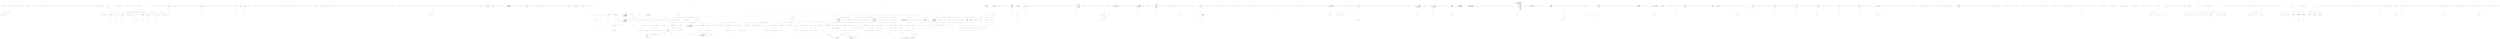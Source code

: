 digraph  {
n30 [label="HangFire.SqlServer.Components.ExpirationManager", span=""];
n0 [cluster="HangFire.SqlServer.Components.ExpirationManager.ExpirationManager(HangFire.SqlServer.SqlServerStorage)", label="Entry HangFire.SqlServer.Components.ExpirationManager.ExpirationManager(HangFire.SqlServer.SqlServerStorage)", span="26-26"];
n1 [cluster="HangFire.SqlServer.Components.ExpirationManager.ExpirationManager(HangFire.SqlServer.SqlServerStorage)", label="_storage = storage", span="28-28"];
n2 [cluster="HangFire.SqlServer.Components.ExpirationManager.ExpirationManager(HangFire.SqlServer.SqlServerStorage)", label="Exit HangFire.SqlServer.Components.ExpirationManager.ExpirationManager(HangFire.SqlServer.SqlServerStorage)", span="26-26"];
n3 [cluster="HangFire.SqlServer.Components.ExpirationManager.RemoveExpiredRecords()", label="Entry HangFire.SqlServer.Components.ExpirationManager.RemoveExpiredRecords()", span="31-31"];
n4 [cluster="HangFire.SqlServer.Components.ExpirationManager.RemoveExpiredRecords()", label="var connection = _storage.CreateAndOpenConnection()", span="33-33"];
n5 [cluster="HangFire.SqlServer.Components.ExpirationManager.RemoveExpiredRecords()", label=ProcessedTables, span="35-35"];
n8 [cluster="HangFire.SqlServer.SqlServerStorage.CreateAndOpenConnection()", label="Entry HangFire.SqlServer.SqlServerStorage.CreateAndOpenConnection()", span="81-81"];
n7 [cluster="HangFire.SqlServer.Components.ExpirationManager.RemoveExpiredRecords()", label="Exit HangFire.SqlServer.Components.ExpirationManager.RemoveExpiredRecords()", span="31-31"];
n9 [cluster="string.Format(string, object)", label="Entry string.Format(string, object)", span="0-0"];
n10 [cluster="Unk.Execute", label="Entry Unk.Execute", span=""];
n11 [cluster="HangFire.SqlServer.Components.ExpirationManager.HangFire.Server.IThreadWrappable.Work()", label="Entry HangFire.SqlServer.Components.ExpirationManager.HangFire.Server.IThreadWrappable.Work()", span="44-44"];
n12 [cluster="HangFire.SqlServer.Components.ExpirationManager.HangFire.Server.IThreadWrappable.Work()", label="Logger.Info(''Expiration manager has been started.'')", span="48-48"];
n13 [cluster="HangFire.SqlServer.Components.ExpirationManager.HangFire.Server.IThreadWrappable.Work()", label=true, span="50-50"];
n20 [cluster="Unk.Info", label="Entry Unk.Info", span=""];
n14 [cluster="HangFire.SqlServer.Components.ExpirationManager.HangFire.Server.IThreadWrappable.Work()", label="JobServer.RetryOnException(\r\n                        RemoveExpiredRecords,\r\n                        _stopped)", span="52-54"];
n16 [cluster="HangFire.SqlServer.Components.ExpirationManager.HangFire.Server.IThreadWrappable.Work()", label="Logger.Info(''Expiration manager has been stopped.'')", span="62-62"];
n15 [cluster="HangFire.SqlServer.Components.ExpirationManager.HangFire.Server.IThreadWrappable.Work()", label="_stopped.WaitOne(CheckInterval)", span="56-56"];
n21 [cluster="HangFire.Server.JobServer.RetryOnException(System.Action, System.Threading.WaitHandle)", label="Entry HangFire.Server.JobServer.RetryOnException(System.Action, System.Threading.WaitHandle)", span="151-151"];
n22 [cluster="System.Threading.WaitHandle.WaitOne(System.TimeSpan)", label="Entry System.Threading.WaitHandle.WaitOne(System.TimeSpan)", span="0-0"];
n17 [cluster="HangFire.SqlServer.Components.ExpirationManager.HangFire.Server.IThreadWrappable.Work()", label=Exception, span="64-64"];
n19 [cluster="HangFire.SqlServer.Components.ExpirationManager.HangFire.Server.IThreadWrappable.Work()", label="Exit HangFire.SqlServer.Components.ExpirationManager.HangFire.Server.IThreadWrappable.Work()", span="44-44"];
n18 [cluster="HangFire.SqlServer.Components.ExpirationManager.HangFire.Server.IThreadWrappable.Work()", label="Logger.Fatal(''Unexpected exception caught.'', ex)", span="66-66"];
n23 [cluster="Unk.Fatal", label="Entry Unk.Fatal", span=""];
n24 [cluster="HangFire.SqlServer.Components.ExpirationManager.HangFire.Server.IThreadWrappable.Dispose(System.Threading.Thread)", label="Entry HangFire.SqlServer.Components.ExpirationManager.HangFire.Server.IThreadWrappable.Dispose(System.Threading.Thread)", span="70-70"];
n25 [cluster="HangFire.SqlServer.Components.ExpirationManager.HangFire.Server.IThreadWrappable.Dispose(System.Threading.Thread)", label="_stopped.Set()", span="72-72"];
n26 [cluster="HangFire.SqlServer.Components.ExpirationManager.HangFire.Server.IThreadWrappable.Dispose(System.Threading.Thread)", label="thread.Join()", span="73-73"];
n28 [cluster="System.Threading.EventWaitHandle.Set()", label="Entry System.Threading.EventWaitHandle.Set()", span="0-0"];
n27 [cluster="HangFire.SqlServer.Components.ExpirationManager.HangFire.Server.IThreadWrappable.Dispose(System.Threading.Thread)", label="Exit HangFire.SqlServer.Components.ExpirationManager.HangFire.Server.IThreadWrappable.Dispose(System.Threading.Thread)", span="70-70"];
n29 [cluster="System.Threading.Thread.Join()", label="Entry System.Threading.Thread.Join()", span="0-0"];
d1 [cluster="HangFire.Core.Tests.Server.SchedulePollerFacts.SchedulePollerFacts()", color=green, community=0, label="_storage = new Mock<JobStorage>()", prediction=0, span="21-21"];
d92 [label="HangFire.Core.Tests.Server.SchedulePollerFacts", span=""];
d0 [cluster="HangFire.Core.Tests.Server.SchedulePollerFacts.SchedulePollerFacts()", label="Entry HangFire.Core.Tests.Server.SchedulePollerFacts.SchedulePollerFacts()", span="19-19"];
d2 [cluster="HangFire.Core.Tests.Server.SchedulePollerFacts.SchedulePollerFacts()", color=green, community=0, label="_connection = new Mock<IStorageConnection>()", prediction=1, span="22-22"];
d10 [cluster="Mock<JobStorage>.cstr", label="Entry Mock<JobStorage>.cstr", span=""];
d3 [cluster="HangFire.Core.Tests.Server.SchedulePollerFacts.SchedulePollerFacts()", label="_stateMachine = new Mock<IStateMachine>()", span="23-23"];
d11 [cluster="Mock<IStorageConnection>.cstr", label="Entry Mock<IStorageConnection>.cstr", span=""];
d34 [cluster="HangFire.Core.Tests.Server.SchedulePollerFacts.Ctor_ThrowsAnException_WhenStorageIsNull()", color=green, community=0, label="var exception = Assert.Throws<ArgumentNullException>(\r\n                () => new SchedulePoller(\r\n                    null, _stateMachineFactory.Object, TimeSpan.FromMilliseconds(-1)))", prediction=2, span="38-40"];
d33 [cluster="HangFire.Core.Tests.Server.SchedulePollerFacts.Ctor_ThrowsAnException_WhenStorageIsNull()", label="Entry HangFire.Core.Tests.Server.SchedulePollerFacts.Ctor_ThrowsAnException_WhenStorageIsNull()", span="36-36"];
d35 [cluster="HangFire.Core.Tests.Server.SchedulePollerFacts.Ctor_ThrowsAnException_WhenStorageIsNull()", label="Assert.Equal(''storage'', exception.ParamName)", span="42-42"];
d20 [cluster="Unk.>", label="Entry Unk.>", span=""];
d38 [cluster="lambda expression", label="Entry lambda expression", span="39-40"];
d39 [cluster="lambda expression", color=green, community=0, label="new SchedulePoller(\r\n                    null, _stateMachineFactory.Object, TimeSpan.FromMilliseconds(-1))", prediction=3, span="39-40"];
d40 [cluster="lambda expression", label="Exit lambda expression", span="39-40"];
d41 [cluster="SchedulePoller.cstr", label="Entry SchedulePoller.cstr", span=""];
d42 [cluster="System.TimeSpan.FromMilliseconds(double)", label="Entry System.TimeSpan.FromMilliseconds(double)", span="0-0"];
d4 [cluster="HangFire.Core.Tests.Server.SchedulePollerFacts.SchedulePollerFacts()", label="_token = new CancellationToken(true)", span="24-24"];
d5 [cluster="HangFire.Core.Tests.Server.SchedulePollerFacts.SchedulePollerFacts()", label="_stateMachineFactory = new Mock<IStateMachineFactory>()", span="26-26"];
d6 [cluster="HangFire.Core.Tests.Server.SchedulePollerFacts.SchedulePollerFacts()", label="_stateMachineFactory.Setup(x => x.Create(It.IsNotNull<IStorageConnection>()))\r\n                .Returns(_stateMachine.Object)", span="27-28"];
d7 [cluster="HangFire.Core.Tests.Server.SchedulePollerFacts.SchedulePollerFacts()", label="_storage.Setup(x => x.GetConnection()).Returns(_connection.Object)", span="30-30"];
d8 [cluster="HangFire.Core.Tests.Server.SchedulePollerFacts.SchedulePollerFacts()", label="_connection.Setup(x => x.GetFirstByLowestScoreFromSet(\r\n                ''schedule'', 0, It.Is<double>(time => time > 0))).Returns(JobId)", span="31-32"];
d44 [cluster="HangFire.Core.Tests.Server.SchedulePollerFacts.Ctor_ThrowsAnException_WhenStateMachineFactoryIsNull()", label="var exception = Assert.Throws<ArgumentNullException>(\r\n                () => new SchedulePoller(\r\n                    _storage.Object, null, TimeSpan.FromMilliseconds(-1)))", span="48-50"];
d48 [cluster="lambda expression", label="new SchedulePoller(\r\n                    _storage.Object, null, TimeSpan.FromMilliseconds(-1))", span="49-50"];
d51 [cluster="HangFire.Core.Tests.Server.SchedulePollerFacts.Execute_TakesConnectionAndDisposesIt()", label="var scheduler = CreateScheduler()", span="58-58"];
d52 [cluster="HangFire.Core.Tests.Server.SchedulePollerFacts.Execute_TakesConnectionAndDisposesIt()", label="scheduler.Execute(_token)", span="60-60"];
d53 [cluster="HangFire.Core.Tests.Server.SchedulePollerFacts.Execute_TakesConnectionAndDisposesIt()", label="_storage.Verify(x => x.GetConnection())", span="62-62"];
d54 [cluster="HangFire.Core.Tests.Server.SchedulePollerFacts.Execute_TakesConnectionAndDisposesIt()", label="_connection.Verify(x => x.Dispose())", span="63-63"];
d67 [cluster="HangFire.Core.Tests.Server.SchedulePollerFacts.Execute_MovesJobStateToEnqueued()", label="var scheduler = CreateScheduler()", span="69-69"];
d68 [cluster="HangFire.Core.Tests.Server.SchedulePollerFacts.Execute_MovesJobStateToEnqueued()", label="scheduler.Execute(_token)", span="71-71"];
d69 [cluster="HangFire.Core.Tests.Server.SchedulePollerFacts.Execute_MovesJobStateToEnqueued()", label="_stateMachine.Verify(x => x.TryToChangeState(\r\n                JobId,\r\n                It.IsAny<EnqueuedState>(),\r\n                new[] { ScheduledState.StateName }))", span="73-76"];
d76 [cluster="HangFire.Core.Tests.Server.SchedulePollerFacts.Execute_DoesNotCallStateMachine_IfThereAreNoJobsToEnqueue()", label="_connection.Setup(x => x.GetFirstByLowestScoreFromSet(\r\n                ''schedule'', 0, It.Is<double>(time => time > 0))).Returns((string)null)", span="82-83"];
d77 [cluster="HangFire.Core.Tests.Server.SchedulePollerFacts.Execute_DoesNotCallStateMachine_IfThereAreNoJobsToEnqueue()", label="var scheduler = CreateScheduler()", span="84-84"];
d78 [cluster="HangFire.Core.Tests.Server.SchedulePollerFacts.Execute_DoesNotCallStateMachine_IfThereAreNoJobsToEnqueue()", label="scheduler.Execute(_token)", span="86-86"];
d79 [cluster="HangFire.Core.Tests.Server.SchedulePollerFacts.Execute_DoesNotCallStateMachine_IfThereAreNoJobsToEnqueue()", label="_stateMachine.Verify(\r\n                x => x.TryToChangeState(It.IsAny<string>(), It.IsAny<State>(), It.IsAny<string[]>()),\r\n                Times.Never)", span="88-90"];
d90 [cluster="HangFire.Core.Tests.Server.SchedulePollerFacts.CreateScheduler()", label="return new SchedulePoller(_storage.Object, _stateMachineFactory.Object, TimeSpan.Zero);", span="95-95"];
d9 [cluster="HangFire.Core.Tests.Server.SchedulePollerFacts.SchedulePollerFacts()", label="Exit HangFire.Core.Tests.Server.SchedulePollerFacts.SchedulePollerFacts()", span="19-19"];
d12 [cluster="Mock<IStateMachine>.cstr", label="Entry Mock<IStateMachine>.cstr", span=""];
d36 [cluster="HangFire.Core.Tests.Server.SchedulePollerFacts.Ctor_ThrowsAnException_WhenStorageIsNull()", label="Exit HangFire.Core.Tests.Server.SchedulePollerFacts.Ctor_ThrowsAnException_WhenStorageIsNull()", span="36-36"];
d37 [cluster="Unk.Equal", label="Entry Unk.Equal", span=""];
d18 [cluster="lambda expression", label="x.Create(It.IsNotNull<IStorageConnection>())", span="27-27"];
d27 [cluster="lambda expression", label="x.GetFirstByLowestScoreFromSet(\r\n                ''schedule'', 0, It.Is<double>(time => time > 0))", span="31-32"];
d72 [cluster="lambda expression", label="x.TryToChangeState(\r\n                JobId,\r\n                It.IsAny<EnqueuedState>(),\r\n                new[] { ScheduledState.StateName })", span="73-76"];
d82 [cluster="lambda expression", label="x.GetFirstByLowestScoreFromSet(\r\n                ''schedule'', 0, It.Is<double>(time => time > 0))", span="82-83"];
d88 [cluster="lambda expression", label="x.TryToChangeState(It.IsAny<string>(), It.IsAny<State>(), It.IsAny<string[]>())", span="89-89"];
d13 [cluster="System.Threading.CancellationToken.CancellationToken(bool)", label="Entry System.Threading.CancellationToken.CancellationToken(bool)", span="0-0"];
d14 [cluster="Mock<IStateMachineFactory>.cstr", label="Entry Mock<IStateMachineFactory>.cstr", span=""];
d15 [cluster="Unk.Setup", label="Entry Unk.Setup", span=""];
d16 [cluster="Unk.Returns", label="Entry Unk.Returns", span=""];
d17 [cluster="lambda expression", label="Entry lambda expression", span="27-27"];
d22 [cluster="lambda expression", label="Entry lambda expression", span="30-30"];
d26 [cluster="lambda expression", label="Entry lambda expression", span="31-32"];
d43 [cluster="HangFire.Core.Tests.Server.SchedulePollerFacts.Ctor_ThrowsAnException_WhenStateMachineFactoryIsNull()", label="Entry HangFire.Core.Tests.Server.SchedulePollerFacts.Ctor_ThrowsAnException_WhenStateMachineFactoryIsNull()", span="46-46"];
d45 [cluster="HangFire.Core.Tests.Server.SchedulePollerFacts.Ctor_ThrowsAnException_WhenStateMachineFactoryIsNull()", label="Assert.Equal(''stateMachineFactory'', exception.ParamName)", span="52-52"];
d47 [cluster="lambda expression", label="Entry lambda expression", span="49-50"];
d49 [cluster="lambda expression", label="Exit lambda expression", span="49-50"];
d50 [cluster="HangFire.Core.Tests.Server.SchedulePollerFacts.Execute_TakesConnectionAndDisposesIt()", label="Entry HangFire.Core.Tests.Server.SchedulePollerFacts.Execute_TakesConnectionAndDisposesIt()", span="56-56"];
d56 [cluster="HangFire.Core.Tests.Server.SchedulePollerFacts.CreateScheduler()", label="Entry HangFire.Core.Tests.Server.SchedulePollerFacts.CreateScheduler()", span="93-93"];
d57 [cluster="HangFire.Server.SchedulePoller.Execute(System.Threading.CancellationToken)", label="Entry HangFire.Server.SchedulePoller.Execute(System.Threading.CancellationToken)", span="47-47"];
d58 [cluster="Unk.Verify", label="Entry Unk.Verify", span=""];
d59 [cluster="lambda expression", label="Entry lambda expression", span="62-62"];
d55 [cluster="HangFire.Core.Tests.Server.SchedulePollerFacts.Execute_TakesConnectionAndDisposesIt()", label="Exit HangFire.Core.Tests.Server.SchedulePollerFacts.Execute_TakesConnectionAndDisposesIt()", span="56-56"];
d62 [cluster="lambda expression", label="Entry lambda expression", span="63-63"];
d66 [cluster="HangFire.Core.Tests.Server.SchedulePollerFacts.Execute_MovesJobStateToEnqueued()", label="Entry HangFire.Core.Tests.Server.SchedulePollerFacts.Execute_MovesJobStateToEnqueued()", span="67-67"];
d70 [cluster="HangFire.Core.Tests.Server.SchedulePollerFacts.Execute_MovesJobStateToEnqueued()", label="Exit HangFire.Core.Tests.Server.SchedulePollerFacts.Execute_MovesJobStateToEnqueued()", span="67-67"];
d71 [cluster="lambda expression", label="Entry lambda expression", span="73-76"];
d75 [cluster="HangFire.Core.Tests.Server.SchedulePollerFacts.Execute_DoesNotCallStateMachine_IfThereAreNoJobsToEnqueue()", label="Entry HangFire.Core.Tests.Server.SchedulePollerFacts.Execute_DoesNotCallStateMachine_IfThereAreNoJobsToEnqueue()", span="80-80"];
d81 [cluster="lambda expression", label="Entry lambda expression", span="82-83"];
d80 [cluster="HangFire.Core.Tests.Server.SchedulePollerFacts.Execute_DoesNotCallStateMachine_IfThereAreNoJobsToEnqueue()", label="Exit HangFire.Core.Tests.Server.SchedulePollerFacts.Execute_DoesNotCallStateMachine_IfThereAreNoJobsToEnqueue()", span="80-80"];
d87 [cluster="lambda expression", label="Entry lambda expression", span="89-89"];
d91 [cluster="HangFire.Core.Tests.Server.SchedulePollerFacts.CreateScheduler()", label="Exit HangFire.Core.Tests.Server.SchedulePollerFacts.CreateScheduler()", span="93-93"];
d19 [cluster="lambda expression", label="Exit lambda expression", span="27-27"];
d21 [cluster="Unk.Create", label="Entry Unk.Create", span=""];
d28 [cluster="lambda expression", label="Exit lambda expression", span="31-32"];
d29 [cluster="Unk.GetFirstByLowestScoreFromSet", label="Entry Unk.GetFirstByLowestScoreFromSet", span=""];
d30 [cluster="lambda expression", label="Entry lambda expression", span="32-32"];
d73 [cluster="lambda expression", label="Exit lambda expression", span="73-76"];
d74 [cluster="Unk.TryToChangeState", label="Entry Unk.TryToChangeState", span=""];
d83 [cluster="lambda expression", label="Exit lambda expression", span="82-83"];
d84 [cluster="lambda expression", label="Entry lambda expression", span="83-83"];
d89 [cluster="lambda expression", label="Exit lambda expression", span="89-89"];
d24 [cluster="lambda expression", label="Exit lambda expression", span="30-30"];
d23 [cluster="lambda expression", label="x.GetConnection()", span="30-30"];
d46 [cluster="HangFire.Core.Tests.Server.SchedulePollerFacts.Ctor_ThrowsAnException_WhenStateMachineFactoryIsNull()", label="Exit HangFire.Core.Tests.Server.SchedulePollerFacts.Ctor_ThrowsAnException_WhenStateMachineFactoryIsNull()", span="46-46"];
d61 [cluster="lambda expression", label="Exit lambda expression", span="62-62"];
d60 [cluster="lambda expression", label="x.GetConnection()", span="62-62"];
d64 [cluster="lambda expression", label="Exit lambda expression", span="63-63"];
d63 [cluster="lambda expression", label="x.Dispose()", span="63-63"];
d32 [cluster="lambda expression", label="Exit lambda expression", span="32-32"];
d31 [cluster="lambda expression", label="time > 0", span="32-32"];
d86 [cluster="lambda expression", label="Exit lambda expression", span="83-83"];
d85 [cluster="lambda expression", label="time > 0", span="83-83"];
d25 [cluster="Unk.GetConnection", label="Entry Unk.GetConnection", span=""];
d65 [cluster="Unk.Dispose", label="Entry Unk.Dispose", span=""];
m0_0 [cluster="HangFire.Storage.IAtomicWriteTransaction.Commit()", file="IAtomicWriteTransaction.cs", label="Entry HangFire.Storage.IAtomicWriteTransaction.Commit()", span="12-12"];
m0_1 [cluster="HangFire.Storage.IAtomicWriteTransaction.Commit()", file="IAtomicWriteTransaction.cs", label="Exit HangFire.Storage.IAtomicWriteTransaction.Commit()", span="12-12"];
m2_13 [cluster="Unk.Commit", file="RedisAtomicWriteTransaction.cs", label="Entry Unk.Commit", span=""];
m2_0 [cluster="HangFire.Redis.RedisAtomicWriteTransaction.RedisAtomicWriteTransaction(IRedisTransaction)", file="RedisAtomicWriteTransaction.cs", label="Entry HangFire.Redis.RedisAtomicWriteTransaction.RedisAtomicWriteTransaction(IRedisTransaction)", span="9-9"];
m2_1 [cluster="HangFire.Redis.RedisAtomicWriteTransaction.RedisAtomicWriteTransaction(IRedisTransaction)", file="RedisAtomicWriteTransaction.cs", label="_transaction = transaction", span="11-11"];
m2_2 [cluster="HangFire.Redis.RedisAtomicWriteTransaction.RedisAtomicWriteTransaction(IRedisTransaction)", file="RedisAtomicWriteTransaction.cs", label="var storage = new RedisStoredValues(_transaction)", span="13-13"];
m2_3 [cluster="HangFire.Redis.RedisAtomicWriteTransaction.RedisAtomicWriteTransaction(IRedisTransaction)", file="RedisAtomicWriteTransaction.cs", label="Values = storage", span="15-15"];
m2_4 [cluster="HangFire.Redis.RedisAtomicWriteTransaction.RedisAtomicWriteTransaction(IRedisTransaction)", file="RedisAtomicWriteTransaction.cs", label="Sets = storage", span="16-16"];
m2_5 [cluster="HangFire.Redis.RedisAtomicWriteTransaction.RedisAtomicWriteTransaction(IRedisTransaction)", file="RedisAtomicWriteTransaction.cs", label="Lists = storage", span="17-17"];
m2_6 [cluster="HangFire.Redis.RedisAtomicWriteTransaction.RedisAtomicWriteTransaction(IRedisTransaction)", file="RedisAtomicWriteTransaction.cs", label="Queues = storage", span="18-18"];
m2_7 [cluster="HangFire.Redis.RedisAtomicWriteTransaction.RedisAtomicWriteTransaction(IRedisTransaction)", file="RedisAtomicWriteTransaction.cs", label="Jobs = storage", span="19-19"];
m2_8 [cluster="HangFire.Redis.RedisAtomicWriteTransaction.RedisAtomicWriteTransaction(IRedisTransaction)", file="RedisAtomicWriteTransaction.cs", label="Exit HangFire.Redis.RedisAtomicWriteTransaction.RedisAtomicWriteTransaction(IRedisTransaction)", span="9-9"];
m2_14 [cluster="HangFire.Redis.RedisAtomicWriteTransaction.Dispose()", file="RedisAtomicWriteTransaction.cs", label="Entry HangFire.Redis.RedisAtomicWriteTransaction.Dispose()", span="33-33"];
m2_15 [cluster="HangFire.Redis.RedisAtomicWriteTransaction.Dispose()", file="RedisAtomicWriteTransaction.cs", label="_transaction.Dispose()", span="35-35"];
m2_16 [cluster="HangFire.Redis.RedisAtomicWriteTransaction.Dispose()", file="RedisAtomicWriteTransaction.cs", label="Exit HangFire.Redis.RedisAtomicWriteTransaction.Dispose()", span="33-33"];
m2_10 [cluster="HangFire.Redis.RedisAtomicWriteTransaction.Commit()", file="RedisAtomicWriteTransaction.cs", label="Entry HangFire.Redis.RedisAtomicWriteTransaction.Commit()", span="28-28"];
m2_11 [cluster="HangFire.Redis.RedisAtomicWriteTransaction.Commit()", file="RedisAtomicWriteTransaction.cs", label="return _transaction.Commit();", span="30-30"];
m2_12 [cluster="HangFire.Redis.RedisAtomicWriteTransaction.Commit()", file="RedisAtomicWriteTransaction.cs", label="Exit HangFire.Redis.RedisAtomicWriteTransaction.Commit()", span="28-28"];
m2_9 [cluster="HangFire.Redis.RedisStoredValues.RedisStoredValues(IRedisTransaction)", file="RedisAtomicWriteTransaction.cs", label="Entry HangFire.Redis.RedisStoredValues.RedisStoredValues(IRedisTransaction)", span="15-15"];
m2_18 [file="RedisAtomicWriteTransaction.cs", label="HangFire.Redis.RedisAtomicWriteTransaction", span=""];
m3_0 [cluster="Hangfire.Storage.DistributedLockTimeoutException.DistributedLockTimeoutException(string)", file="RedisStoredValues.cs", label="Entry Hangfire.Storage.DistributedLockTimeoutException.DistributedLockTimeoutException(string)", span="6-6"];
m3_1 [cluster="Hangfire.Storage.DistributedLockTimeoutException.DistributedLockTimeoutException(string)", file="RedisStoredValues.cs", label="Exit Hangfire.Storage.DistributedLockTimeoutException.DistributedLockTimeoutException(string)", span="6-6"];
m6_0 [cluster="HangFire.States.StateHandlerProviderCollection.GetHandlers()", file="SqlServerStorage.cs", label="Entry HangFire.States.StateHandlerProviderCollection.GetHandlers()", span="22-22"];
m6_1 [cluster="HangFire.States.StateHandlerProviderCollection.GetHandlers()", file="SqlServerStorage.cs", label="return null;", span="24-24"];
m6_2 [cluster="HangFire.States.StateHandlerProviderCollection.GetHandlers()", file="SqlServerStorage.cs", label="Exit HangFire.States.StateHandlerProviderCollection.GetHandlers()", span="22-22"];
m7_17 [cluster="HangFire.SqlServer.SqlStoredJobs.GetParameter(string, string)", file="SqlStoredJobs.cs", label="Entry HangFire.SqlServer.SqlStoredJobs.GetParameter(string, string)", span="49-49"];
m7_18 [cluster="HangFire.SqlServer.SqlStoredJobs.GetParameter(string, string)", file="SqlStoredJobs.cs", label="return _connection.Query<string>(\r\n                @''select Value from HangFire.JobParameter where JobId = @id and Name = @name'',\r\n                new { id = id, name = name })\r\n                .SingleOrDefault();", span="51-54"];
m7_19 [cluster="HangFire.SqlServer.SqlStoredJobs.GetParameter(string, string)", file="SqlStoredJobs.cs", label="Exit HangFire.SqlServer.SqlStoredJobs.GetParameter(string, string)", span="49-49"];
m7_16 [cluster="Unk.Execute", file="SqlStoredJobs.cs", label="Entry Unk.Execute", span=""];
m7_13 [cluster="HangFire.SqlServer.SqlStoredJobs.SetParameter(string, string, string)", file="SqlStoredJobs.cs", label="Entry HangFire.SqlServer.SqlStoredJobs.SetParameter(string, string, string)", span="38-38"];
m7_14 [cluster="HangFire.SqlServer.SqlStoredJobs.SetParameter(string, string, string)", file="SqlStoredJobs.cs", label="_connection.Execute(\r\n                @''merge HangFire.JobParameter as Target ''\r\n                + @''using (VALUES (@jobId, @name, @value)) as Source (JobId, Name, Value) ''\r\n                + @''on Target.JobId = Source.JobId AND Target.Name = Source.Name ''\r\n                + @''when matched then update set Value = Source.Value ''\r\n                + @''when not matched then insert (JobId, Name, Value) values (Source.JobId, Source.Name, Source.Value);'',\r\n                new { jobId = id, name, value })", span="40-46"];
m7_15 [cluster="HangFire.SqlServer.SqlStoredJobs.SetParameter(string, string, string)", file="SqlStoredJobs.cs", label="Exit HangFire.SqlServer.SqlStoredJobs.SetParameter(string, string, string)", span="38-38"];
m7_3 [cluster="HangFire.SqlServer.SqlStoredJobs.GetStateAndInvocationData(string)", file="SqlStoredJobs.cs", label="Entry HangFire.SqlServer.SqlStoredJobs.GetStateAndInvocationData(string)", span="20-20"];
m7_4 [cluster="HangFire.SqlServer.SqlStoredJobs.GetStateAndInvocationData(string)", file="SqlStoredJobs.cs", label="var job = _connection.Query<Job>(\r\n                @''select InvocationData, State from HangFire.Job where id = @id'',\r\n                new { id = id })\r\n                .SingleOrDefault()", span="22-25"];
m7_5 [cluster="HangFire.SqlServer.SqlStoredJobs.GetStateAndInvocationData(string)", file="SqlStoredJobs.cs", label="job == null", span="27-27"];
m7_7 [cluster="HangFire.SqlServer.SqlStoredJobs.GetStateAndInvocationData(string)", file="SqlStoredJobs.cs", label="var data = JobHelper.FromJson<InvocationData>(job.InvocationData)", span="29-29"];
m7_8 [cluster="HangFire.SqlServer.SqlStoredJobs.GetStateAndInvocationData(string)", file="SqlStoredJobs.cs", label="return new StateAndInvocationData\r\n            {\r\n                InvocationData = data,\r\n                State = job.State,\r\n            };", span="31-35"];
m7_6 [cluster="HangFire.SqlServer.SqlStoredJobs.GetStateAndInvocationData(string)", file="SqlStoredJobs.cs", label="return null;", span="27-27"];
m7_9 [cluster="HangFire.SqlServer.SqlStoredJobs.GetStateAndInvocationData(string)", file="SqlStoredJobs.cs", label="Exit HangFire.SqlServer.SqlStoredJobs.GetStateAndInvocationData(string)", span="20-20"];
m7_0 [cluster="HangFire.SqlServer.SqlStoredJobs.SqlStoredJobs(SqlConnection)", file="SqlStoredJobs.cs", label="Entry HangFire.SqlServer.SqlStoredJobs.SqlStoredJobs(SqlConnection)", span="15-15"];
m7_1 [cluster="HangFire.SqlServer.SqlStoredJobs.SqlStoredJobs(SqlConnection)", file="SqlStoredJobs.cs", label="_connection = connection", span="17-17"];
m7_2 [cluster="HangFire.SqlServer.SqlStoredJobs.SqlStoredJobs(SqlConnection)", file="SqlStoredJobs.cs", label="Exit HangFire.SqlServer.SqlStoredJobs.SqlStoredJobs(SqlConnection)", span="15-15"];
m7_11 [cluster="Unk.SingleOrDefault", file="SqlStoredJobs.cs", label="Entry Unk.SingleOrDefault", span=""];
m7_12 [cluster="HangFire.Storage.StateAndInvocationData.StateAndInvocationData()", file="SqlStoredJobs.cs", label="Entry HangFire.Storage.StateAndInvocationData.StateAndInvocationData()", span="2-2"];
m7_20 [cluster="HangFire.SqlServer.SqlStoredJobs.Complete(HangFire.Server.JobPayload)", file="SqlStoredJobs.cs", label="Entry HangFire.SqlServer.SqlStoredJobs.Complete(HangFire.Server.JobPayload)", span="57-57"];
m7_21 [cluster="HangFire.SqlServer.SqlStoredJobs.Complete(HangFire.Server.JobPayload)", file="SqlStoredJobs.cs", label="_connection.Execute(''delete from HangFire.JobQueue where JobId = @id and Queue = @queueName'',\r\n                new { id = payload.Id, queueName = payload.Queue })", span="60-61"];
m7_22 [cluster="HangFire.SqlServer.SqlStoredJobs.Complete(HangFire.Server.JobPayload)", file="SqlStoredJobs.cs", label="Exit HangFire.SqlServer.SqlStoredJobs.Complete(HangFire.Server.JobPayload)", span="57-57"];
m7_23 [file="SqlStoredJobs.cs", label="HangFire.SqlServer.SqlStoredJobs", span=""];
m8_230 [cluster="lambda expression", file="SqlWriteTransaction.cs", label="Assert.Equal(''my-key'', record.Key)", span="246-246"];
m8_90 [cluster="lambda expression", file="SqlWriteTransaction.cs", label="var job = GetTestJob(sql, jobId)", span="110-110"];
m8_390 [cluster="lambda expression", file="SqlWriteTransaction.cs", label="x.InsertToList(''my-key'', ''my-value'')", span="442-442"];
m8_113 [cluster="lambda expression", file="SqlWriteTransaction.cs", label="Exit lambda expression", span="105-105"];
m8_372 [cluster="lambda expression", file="SqlWriteTransaction.cs", label="Commit(sql, x => x.InsertToList(''my-key'', ''my-value''))", span="426-426"];
m8_60 [cluster="lambda expression", file="SqlWriteTransaction.cs", label="Entry lambda expression", span="100-106"];
m8_61 [cluster="lambda expression", file="SqlWriteTransaction.cs", label="new ScheduledJobDto\r\n                {\r\n                    Job = job,\r\n                    InScheduledState = ScheduledState.StateName.Equals(sqlJob.StateName, StringComparison.OrdinalIgnoreCase),\r\n                    EnqueueAt = JobHelper.DeserializeNullableDateTime(stateData[''EnqueueAt'']) ?? DateTime.MinValue,\r\n                    ScheduledAt = JobHelper.DeserializeNullableDateTime(stateData[''ScheduledAt''])\r\n                }", span="100-106"];
m8_62 [cluster="lambda expression", file="SqlWriteTransaction.cs", label="Exit lambda expression", span="100-106"];
m8_63 [cluster="Hangfire.Storage.Monitoring.ScheduledJobDto.ScheduledJobDto()", file="SqlWriteTransaction.cs", label="Entry Hangfire.Storage.Monitoring.ScheduledJobDto.ScheduledJobDto()", span="23-23"];
m8_153 [cluster="lambda expression", file="SqlWriteTransaction.cs", label="Exit lambda expression", span="206-206"];
m8_154 [cluster="lambda expression", file="SqlWriteTransaction.cs", label="Entry lambda expression", span="207-207"];
m8_155 [cluster="lambda expression", file="SqlWriteTransaction.cs", label="x.Queue", span="207-207"];
m8_91 [cluster="lambda expression", file="SqlWriteTransaction.cs", label="Assert.Equal(''State'', job.StateName)", span="111-111"];
m8_212 [cluster="lambda expression", file="SqlWriteTransaction.cs", label="var history =\r\n                        multi.Read<SqlState>()\r\n                            .ToList()\r\n                            .Select(x => new StateHistoryDto\r\n                            {\r\n                                StateName = x.Name,\r\n                                CreatedAt = x.CreatedAt,\r\n                                Reason = x.Reason,\r\n                                Data = new SafeDictionary<string, string>(\r\n                                    JobHelper.FromJson<Dictionary<string, string>>(x.Data),\r\n                                    StringComparer.OrdinalIgnoreCase),\r\n                            })\r\n                            .ToList()", span="279-291"];
m8_213 [cluster="lambda expression", file="SqlWriteTransaction.cs", label="return new JobDetailsDto\r\n                    {\r\n                        CreatedAt = job.CreatedAt,\r\n                        ExpireAt = job.ExpireAt,\r\n                        Job = DeserializeJob(job.InvocationData, job.Arguments),\r\n                        History = history,\r\n                        Properties = parameters\r\n                    };", span="293-300"];
m8_214 [cluster="lambda expression", file="SqlWriteTransaction.cs", label="Exit lambda expression", span="266-302"];
m8_419 [cluster="HangFire.SqlServer.Tests.SqlServerWriteOnlyTransactionFacts.RemoveFromList_DoesNotRemoveRecords_WithSameValue_ButDifferentKey()", file="SqlWriteTransaction.cs", label=fetchedJobIds, span=""];
m8_420 [cluster="HangFire.SqlServer.Tests.SqlServerWriteOnlyTransactionFacts.RemoveFromList_DoesNotRemoveRecords_WithSameValue_ButDifferentKey()", file="SqlWriteTransaction.cs", label=string, span=""];
m8_421 [cluster="HangFire.SqlServer.Tests.SqlServerWriteOnlyTransactionFacts.RemoveFromList_DoesNotRemoveRecords_WithSameValue_ButDifferentKey()", file="SqlWriteTransaction.cs", label=sql, span=""];
m8_391 [cluster="lambda expression", file="SqlWriteTransaction.cs", label="x.InsertToList(''my-key'', ''my-value'')", span="443-443"];
m8_28 [cluster="lambda expression", file="SqlWriteTransaction.cs", label="Entry lambda expression", span="38-38"];
m8_29 [cluster="lambda expression", file="SqlWriteTransaction.cs", label="new SqlServerWriteOnlyTransaction(ConnectionUtils.CreateConnection(), null)", span="38-38"];
m8_30 [cluster="lambda expression", file="SqlWriteTransaction.cs", label="Exit lambda expression", span="38-38"];
m8_142 [cluster="lambda expression", file="SqlWriteTransaction.cs", label="Exit lambda expression", span="140-140"];
m8_102 [cluster="lambda expression", file="SqlWriteTransaction.cs", label="Exit lambda expression", span="97-124"];
m8_377 [cluster="lambda expression", file="SqlWriteTransaction.cs", label="Entry lambda expression", span="426-426"];
m8_384 [cluster="lambda expression", file="SqlWriteTransaction.cs", label="Entry lambda expression", span="438-449"];
m8_385 [cluster="lambda expression", file="SqlWriteTransaction.cs", label="Commit(sql, x =>\r\n                {\r\n                    x.InsertToList(''my-key'', ''my-value'');\r\n                    x.InsertToList(''my-key'', ''my-value'');\r\n                })", span="440-444"];
m8_379 [cluster="lambda expression", file="SqlWriteTransaction.cs", label="Exit lambda expression", span="426-426"];
m8_383 [cluster="HangFire.SqlServer.Tests.SqlServerWriteOnlyTransactionFacts.InsertToList_AddsAnotherRecord_WhenBothKeyAndValueAreExist()", file="SqlWriteTransaction.cs", label="Exit HangFire.SqlServer.Tests.SqlServerWriteOnlyTransactionFacts.InsertToList_AddsAnotherRecord_WhenBothKeyAndValueAreExist()", span="436-436"];
m8_378 [cluster="lambda expression", file="SqlWriteTransaction.cs", label="x.InsertToList(''my-key'', ''my-value'')", span="426-426"];
m8_380 [cluster="HangFire.SqlServer.SqlServerWriteOnlyTransaction.InsertToList(string, string)", file="SqlWriteTransaction.cs", label="Entry HangFire.SqlServer.SqlServerWriteOnlyTransaction.InsertToList(string, string)", span="181-181"];
m8_381 [cluster="HangFire.SqlServer.Tests.SqlServerWriteOnlyTransactionFacts.InsertToList_AddsAnotherRecord_WhenBothKeyAndValueAreExist()", file="SqlWriteTransaction.cs", label="Entry HangFire.SqlServer.Tests.SqlServerWriteOnlyTransactionFacts.InsertToList_AddsAnotherRecord_WhenBothKeyAndValueAreExist()", span="436-436"];
m8_386 [cluster="lambda expression", file="SqlWriteTransaction.cs", label="var recordCount = sql.Query<int>(''select count(*) from HangFire.List'').Single()", span="446-446"];
m8_382 [cluster="HangFire.SqlServer.Tests.SqlServerWriteOnlyTransactionFacts.InsertToList_AddsAnotherRecord_WhenBothKeyAndValueAreExist()", file="SqlWriteTransaction.cs", label="UseConnection(sql =>\r\n            {\r\n                Commit(sql, x =>\r\n                {\r\n                    x.InsertToList(''my-key'', ''my-value'');\r\n                    x.InsertToList(''my-key'', ''my-value'');\r\n                });\r\n\r\n                var recordCount = sql.Query<int>(''select count(*) from HangFire.List'').Single();\r\n\r\n                Assert.Equal(2, recordCount);\r\n            })", span="438-449"];
m8_387 [cluster="lambda expression", file="SqlWriteTransaction.cs", label="Assert.Equal(2, recordCount)", span="448-448"];
m8_449 [cluster="HangFire.SqlServer.SqlServerWriteOnlyTransaction.TrimList(string, int, int)", file="SqlWriteTransaction.cs", label="Entry HangFire.SqlServer.SqlServerWriteOnlyTransaction.TrimList(string, int, int)", span="195-195"];
m8_237 [cluster="HangFire.SqlServer.SqlServerWriteOnlyTransaction.DecrementCounter(string)", file="SqlWriteTransaction.cs", label="Entry HangFire.SqlServer.SqlServerWriteOnlyTransaction.DecrementCounter(string)", span="141-141"];
m8_238 [cluster="HangFire.SqlServer.Tests.SqlServerWriteOnlyTransactionFacts.DecrementCounter_WithExpiry_AddsARecord_WithExpirationTimeSet()", file="SqlWriteTransaction.cs", label="Entry HangFire.SqlServer.Tests.SqlServerWriteOnlyTransactionFacts.DecrementCounter_WithExpiry_AddsARecord_WithExpirationTimeSet()", span="253-253"];
m8_239 [cluster="HangFire.SqlServer.Tests.SqlServerWriteOnlyTransactionFacts.DecrementCounter_WithExpiry_AddsARecord_WithExpirationTimeSet()", file="SqlWriteTransaction.cs", label="UseConnection(sql =>\r\n            {\r\n                Commit(sql, x => x.DecrementCounter(''my-key'', TimeSpan.FromDays(1)));\r\n\r\n                var record = sql.Query(''select * from HangFire.Counter'').Single();\r\n\r\n                Assert.Equal(''my-key'', record.Key);\r\n                Assert.Equal(-1, record.Value);\r\n                Assert.NotNull(record.ExpireAt);\r\n\r\n                var expireAt = (DateTime)record.ExpireAt;\r\n\r\n                Assert.True(DateTime.UtcNow.AddHours(23) < expireAt);\r\n                Assert.True(expireAt < DateTime.UtcNow.AddHours(25));\r\n            })", span="255-269"];
m8_527 [cluster="HangFire.SqlServer.Tests.SqlServerWriteOnlyTransactionFacts.SetRangeInHash_MergesAllRecords()", file="SqlWriteTransaction.cs", label="Entry HangFire.SqlServer.Tests.SqlServerWriteOnlyTransactionFacts.SetRangeInHash_MergesAllRecords()", span="621-621"];
m8_528 [cluster="HangFire.SqlServer.Tests.SqlServerWriteOnlyTransactionFacts.SetRangeInHash_MergesAllRecords()", file="SqlWriteTransaction.cs", label="UseConnection(sql =>\r\n            {\r\n                Commit(sql, x => x.SetRangeInHash(''some-hash'', new Dictionary<string, string>\r\n                {\r\n                    { ''Key1'', ''Value1'' },\r\n                    { ''Key2'', ''Value2'' }\r\n                }));\r\n\r\n                var result = sql.Query(\r\n                    ''select * from HangFire.Hash where [Key] = @key'',\r\n                    new { key = ''some-hash'' })\r\n                    .ToDictionary(x => (string)x.Field, x => (string)x.Value);\r\n\r\n                Assert.Equal(''Value1'', result[''Key1'']);\r\n                Assert.Equal(''Value2'', result[''Key2'']);\r\n            })", span="623-638"];
m8_529 [cluster="HangFire.SqlServer.Tests.SqlServerWriteOnlyTransactionFacts.SetRangeInHash_MergesAllRecords()", file="SqlWriteTransaction.cs", label="Exit HangFire.SqlServer.Tests.SqlServerWriteOnlyTransactionFacts.SetRangeInHash_MergesAllRecords()", span="621-621"];
m8_267 [cluster="lambda expression", file="SqlWriteTransaction.cs", label="x.GetJobQueueMonitoringApi().GetQueues()", span="361-361"];
m8_268 [cluster="lambda expression", file="SqlWriteTransaction.cs", label="Exit lambda expression", span="361-361"];
m8_269 [cluster="Hangfire.SqlServer.IPersistentJobQueueMonitoringApi.GetQueues()", file="SqlWriteTransaction.cs", label="Entry Hangfire.SqlServer.IPersistentJobQueueMonitoringApi.GetQueues()", span="22-22"];
m8_368 [cluster="Hangfire.SqlServer.SqlServerMonitoringApi.DeserializeJob(string, string)", file="SqlWriteTransaction.cs", label=JobLoadException, span="493-493"];
m8_369 [cluster="Hangfire.SqlServer.SqlServerMonitoringApi.DeserializeJob(string, string)", file="SqlWriteTransaction.cs", label="return null;", span="495-495"];
m8_370 [cluster="Hangfire.SqlServer.SqlServerMonitoringApi.DeserializeJob(string, string)", file="SqlWriteTransaction.cs", label="Exit Hangfire.SqlServer.SqlServerMonitoringApi.DeserializeJob(string, string)", span="484-484"];
m8_404 [cluster="lambda expression", file="SqlWriteTransaction.cs", label="x.RemoveFromList(''my-key'', ''my-value'')", span="461-461"];
m8_48 [cluster="lambda expression", file="SqlWriteTransaction.cs", label="new ProcessingJobDto\r\n                {\r\n                    Job = job,\r\n                    InProcessingState = ProcessingState.StateName.Equals(sqlJob.StateName, StringComparison.OrdinalIgnoreCase),\r\n                    ServerId = stateData.ContainsKey(''ServerId'') ? stateData[''ServerId''] : stateData[''ServerName''],\r\n                    StartedAt = JobHelper.DeserializeNullableDateTime(stateData[''StartedAt'']),\r\n                }", span="85-91"];
m8_152 [cluster="lambda expression", file="SqlWriteTransaction.cs", label="new { Monitoring = monitoring, Queue = queue }", span="206-206"];
m8_331 [cluster="Hangfire.SqlServer.SqlServerMonitoringApi.GetQueueApi(string)", file="SqlWriteTransaction.cs", label="var provider = _storage.QueueProviders.GetProvider(queueName)", span="428-428"];
m8_332 [cluster="Hangfire.SqlServer.SqlServerMonitoringApi.GetQueueApi(string)", file="SqlWriteTransaction.cs", label="var monitoringApi = provider.GetJobQueueMonitoringApi()", span="429-429"];
m8_333 [cluster="Hangfire.SqlServer.SqlServerMonitoringApi.GetQueueApi(string)", file="SqlWriteTransaction.cs", label="return monitoringApi;", span="431-431"];
m8_250 [cluster="lambda expression", file="SqlWriteTransaction.cs", label="Exit lambda expression", span="255-269"];
m8_343 [cluster="Hangfire.SqlServer.SqlServerMonitoringApi.EnqueuedJobs(DbConnection, long[])", file="SqlWriteTransaction.cs", label="return DeserializeJobs(\r\n                sortedSqlJobs,\r\n                (sqlJob, job, stateData) => new EnqueuedJobDto\r\n                {\r\n                    Job = job,\r\n                    State = sqlJob.StateName,\r\n                    InEnqueuedState = EnqueuedState.StateName.Equals(sqlJob.StateName, StringComparison.OrdinalIgnoreCase),\r\n                    EnqueuedAt = EnqueuedState.StateName.Equals(sqlJob.StateName, StringComparison.OrdinalIgnoreCase)\r\n                        ? JobHelper.DeserializeNullableDateTime(stateData[''EnqueuedAt''])\r\n                        : null\r\n                });", span="457-467"];
m8_305 [cluster="lambda expression", file="SqlWriteTransaction.cs", label="Exit lambda expression", span="392-392"];
m8_306 [cluster="Hangfire.SqlServer.SqlServerMonitoringApi.GetTimelineStats(DbConnection, System.Collections.Generic.IDictionary<string, System.DateTime>)", file="SqlWriteTransaction.cs", label="Entry Hangfire.SqlServer.SqlServerMonitoringApi.GetTimelineStats(DbConnection, System.Collections.Generic.IDictionary<string, System.DateTime>)", span="397-397"];
m8_307 [cluster="Hangfire.SqlServer.SqlServerMonitoringApi.GetTimelineStats(DbConnection, System.Collections.Generic.IDictionary<string, System.DateTime>)", file="SqlWriteTransaction.cs", label="string sqlQuery =\r\n$@''select [Key], [Value] as [Count] from [{_storage.SchemaName}].AggregatedCounter with (nolock)\r\nwhere [Key] in @keys''", span="401-403"];
m8_406 [cluster="HangFire.SqlServer.SqlServerWriteOnlyTransaction.RemoveFromList(string, string)", file="SqlWriteTransaction.cs", label="Hangfire.SqlServer.SqlServerMonitoringApi", span=""];
m8_431 [cluster="HangFire.SqlServer.Tests.SqlServerWriteOnlyTransactionFacts.TrimList_TrimsAList_ToASpecifiedRange()", file="SqlWriteTransaction.cs", label="Entry HangFire.SqlServer.Tests.SqlServerWriteOnlyTransactionFacts.TrimList_TrimsAList_ToASpecifiedRange()", span="505-505"];
m8_432 [cluster="HangFire.SqlServer.Tests.SqlServerWriteOnlyTransactionFacts.TrimList_TrimsAList_ToASpecifiedRange()", file="SqlWriteTransaction.cs", label="UseConnection(sql =>\r\n            {\r\n                Commit(sql, x =>\r\n                {\r\n                    x.InsertToList(''my-key'', ''0'');\r\n                    x.InsertToList(''my-key'', ''1'');\r\n                    x.InsertToList(''my-key'', ''2'');\r\n                    x.InsertToList(''my-key'', ''3'');\r\n                    x.TrimList(''my-key'', 1, 2);\r\n                });\r\n\r\n                var records = sql.Query(''select * from HangFire.List'').ToArray();\r\n\r\n                Assert.Equal(2, records.Length);\r\n                Assert.Equal(''1'', records[0].Value);\r\n                Assert.Equal(''2'', records[1].Value);\r\n            })", span="507-523"];
m8_433 [cluster="HangFire.SqlServer.Tests.SqlServerWriteOnlyTransactionFacts.TrimList_TrimsAList_ToASpecifiedRange()", file="SqlWriteTransaction.cs", label="Exit HangFire.SqlServer.Tests.SqlServerWriteOnlyTransactionFacts.TrimList_TrimsAList_ToASpecifiedRange()", span="505-505"];
m8_196 [cluster="HangFire.SqlServer.Tests.SqlServerWriteOnlyTransactionFacts.IncrementCounter_WithExpiry_AddsARecord_WithExpirationTimeSet()", file="SqlWriteTransaction.cs", label="Exit HangFire.SqlServer.Tests.SqlServerWriteOnlyTransactionFacts.IncrementCounter_WithExpiry_AddsARecord_WithExpirationTimeSet()", span="201-201"];
m8_197 [cluster="lambda expression", file="SqlWriteTransaction.cs", label="Entry lambda expression", span="203-217"];
m8_198 [cluster="lambda expression", file="SqlWriteTransaction.cs", label="Commit(sql, x => x.IncrementCounter(''my-key'', TimeSpan.FromDays(1)))", span="205-205"];
m8_49 [cluster="lambda expression", file="SqlWriteTransaction.cs", label="Exit lambda expression", span="85-91"];
m8_551 [cluster="HangFire.SqlServer.Tests.SqlServerWriteOnlyTransactionFacts.Commit(SqlConnection, System.Action<HangFire.SqlServer.SqlServerWriteOnlyTransaction>)", file="SqlWriteTransaction.cs", label="var transaction = new SqlServerWriteOnlyTransaction(connection, _queueProviders)", span="653-653"];
m8_552 [cluster="HangFire.SqlServer.Tests.SqlServerWriteOnlyTransactionFacts.Commit(SqlConnection, System.Action<HangFire.SqlServer.SqlServerWriteOnlyTransaction>)", file="SqlWriteTransaction.cs", label="action(transaction)", span="655-655"];
m8_553 [cluster="HangFire.SqlServer.Tests.SqlServerWriteOnlyTransactionFacts.Commit(SqlConnection, System.Action<HangFire.SqlServer.SqlServerWriteOnlyTransaction>)", file="SqlWriteTransaction.cs", label="transaction.Commit()", span="656-656"];
m8_554 [cluster="HangFire.SqlServer.Tests.SqlServerWriteOnlyTransactionFacts.Commit(SqlConnection, System.Action<HangFire.SqlServer.SqlServerWriteOnlyTransaction>)", file="SqlWriteTransaction.cs", label="Exit HangFire.SqlServer.Tests.SqlServerWriteOnlyTransactionFacts.Commit(SqlConnection, System.Action<HangFire.SqlServer.SqlServerWriteOnlyTransaction>)", span="649-649"];
m8_345 [cluster="HangFire.SqlServer.Tests.SqlServerWriteOnlyTransactionFacts.RemoveFromSet_DoesNotRemoveRecord_WithSameKey_AndDifferentValue()", file="SqlWriteTransaction.cs", label="UseConnection(sql =>\r\n            {\r\n                Commit(sql, x =>\r\n                {\r\n                    x.AddToSet(''my-key'', ''my-value'');\r\n                    x.RemoveFromSet(''my-key'', ''different-value'');\r\n                });\r\n\r\n                var recordCount = sql.Query<int>(''select count(*) from HangFire.[Set]'').Single();\r\n\r\n                Assert.Equal(1, recordCount);\r\n            })", span="390-401"];
m8_243 [cluster="lambda expression", file="SqlWriteTransaction.cs", label="var record = sql.Query(''select * from HangFire.Counter'').Single()", span="259-259"];
m8_244 [cluster="lambda expression", file="SqlWriteTransaction.cs", label="Assert.Equal(''my-key'', record.Key)", span="261-261"];
m8_245 [cluster="lambda expression", file="SqlWriteTransaction.cs", label="Assert.Equal(-1, record.Value)", span="262-262"];
m8_246 [cluster="lambda expression", file="SqlWriteTransaction.cs", label="Assert.NotNull(record.ExpireAt)", span="263-263"];
m8_247 [cluster="lambda expression", file="SqlWriteTransaction.cs", label="var expireAt = (DateTime)record.ExpireAt", span="265-265"];
m8_248 [cluster="lambda expression", file="SqlWriteTransaction.cs", label="Assert.True(DateTime.UtcNow.AddHours(23) < expireAt)", span="267-267"];
m8_407 [cluster="HangFire.SqlServer.Tests.SqlServerWriteOnlyTransactionFacts.RemoveFromList_DoesNotRemoveRecords_WithSameKey_ButDifferentValue()", file="SqlWriteTransaction.cs", label=int, span=""];
m8_408 [cluster="HangFire.SqlServer.Tests.SqlServerWriteOnlyTransactionFacts.RemoveFromList_DoesNotRemoveRecords_WithSameKey_ButDifferentValue()", file="SqlWriteTransaction.cs", label=int, span=""];
m8_409 [cluster="HangFire.SqlServer.Tests.SqlServerWriteOnlyTransactionFacts.RemoveFromList_DoesNotRemoveRecords_WithSameKey_ButDifferentValue()", file="SqlWriteTransaction.cs", label=int, span=""];
m8_176 [cluster="Unk.Enqueue", file="SqlWriteTransaction.cs", label="Entry Unk.Enqueue", span=""];
m8_177 [cluster="HangFire.SqlServer.Tests.SqlServerWriteOnlyTransactionFacts.GetTestJob(IDbConnection, string)", file="SqlWriteTransaction.cs", label="Entry HangFire.SqlServer.Tests.SqlServerWriteOnlyTransactionFacts.GetTestJob(IDbConnection, string)", span="178-178"];
m8_179 [cluster="HangFire.SqlServer.Tests.SqlServerWriteOnlyTransactionFacts.GetTestJob(IDbConnection, string)", file="SqlWriteTransaction.cs", label="Exit HangFire.SqlServer.Tests.SqlServerWriteOnlyTransactionFacts.GetTestJob(IDbConnection, string)", span="178-178"];
m8_178 [cluster="HangFire.SqlServer.Tests.SqlServerWriteOnlyTransactionFacts.GetTestJob(IDbConnection, string)", file="SqlWriteTransaction.cs", label="return connection\r\n                .Query(''select * from HangFire.Job where id = @id'', new { id = jobId })\r\n                .Single();", span="180-182"];
m8_180 [cluster="HangFire.SqlServer.Tests.SqlServerWriteOnlyTransactionFacts.IncrementCounter_AddsRecordToCounterTable_WithPositiveValue()", file="SqlWriteTransaction.cs", label="Entry HangFire.SqlServer.Tests.SqlServerWriteOnlyTransactionFacts.IncrementCounter_AddsRecordToCounterTable_WithPositiveValue()", span="186-186"];
m8_31 [cluster="lambda expression", file="SqlWriteTransaction.cs", label="Entry lambda expression", span="69-70"];
m8_338 [cluster="lambda expression", file="SqlWriteTransaction.cs", label="Exit lambda expression", span="373-384"];
m8_355 [cluster="lambda expression", file="SqlWriteTransaction.cs", label="Exit lambda expression", span="392-396"];
m8_321 [cluster="HangFire.SqlServer.Tests.SqlServerWriteOnlyTransactionFacts.AddToSet_WithScore_UpdatesAScore_WhenBothKeyAndValueAreExist()", file="SqlWriteTransaction.cs", label="Exit HangFire.SqlServer.Tests.SqlServerWriteOnlyTransactionFacts.AddToSet_WithScore_UpdatesAScore_WhenBothKeyAndValueAreExist()", span="354-354"];
m8_255 [cluster="lambda expression", file="SqlWriteTransaction.cs", label="stats.Enqueued = multi.ReadSingle<int>()", span="345-345"];
m8_256 [cluster="lambda expression", file="SqlWriteTransaction.cs", label="stats.Failed = multi.ReadSingle<int>()", span="346-346"];
m8_257 [cluster="lambda expression", file="SqlWriteTransaction.cs", label="stats.Processing = multi.ReadSingle<int>()", span="347-347"];
m8_119 [cluster="HangFire.SqlServer.Tests.SqlServerWriteOnlyTransactionFacts.AddJobState_JustAddsANewRecordInATable()", file="SqlWriteTransaction.cs", label="Entry HangFire.SqlServer.Tests.SqlServerWriteOnlyTransactionFacts.AddJobState_JustAddsANewRecordInATable()", span="128-128"];
m8_120 [cluster="lambda expression", file="SqlWriteTransaction.cs", label="Entry lambda expression", span="194-199"];
m8_121 [cluster="lambda expression", color=green, community=0, file="SqlWriteTransaction.cs", label="new DeletedJobDto\r\n                {\r\n                    Job = job,\r\n                    InDeletedState = DeletedState.StateName.Equals(sqlJob.StateName, StringComparison.OrdinalIgnoreCase),\r\n                    DeletedAt = JobHelper.DeserializeNullableDateTime(stateData[''DeletedAt''])\r\n                }", prediction=4, span="194-199"];
m8_122 [cluster="lambda expression", file="SqlWriteTransaction.cs", label="Exit lambda expression", span="194-199"];
m8_6 [cluster="Unk.Setup", file="SqlWriteTransaction.cs", label="Entry Unk.Setup", span=""];
m8_15 [cluster="Hangfire.SqlServer.SqlServerMonitoringApi.GetNumberOfJobsByStateName(DbConnection, string)", file="SqlWriteTransaction.cs", label="Entry Hangfire.SqlServer.SqlServerMonitoringApi.GetNumberOfJobsByStateName(DbConnection, string)", span="470-470"];
m8_16 [cluster="Hangfire.SqlServer.SqlServerMonitoringApi.EnqueuedCount(string)", file="SqlWriteTransaction.cs", label="Entry Hangfire.SqlServer.SqlServerMonitoringApi.EnqueuedCount(string)", span="51-51"];
m8_17 [cluster="Hangfire.SqlServer.SqlServerMonitoringApi.EnqueuedCount(string)", file="SqlWriteTransaction.cs", label="var queueApi = GetQueueApi(queue)", span="53-53"];
m8_18 [cluster="Hangfire.SqlServer.SqlServerMonitoringApi.EnqueuedCount(string)", file="SqlWriteTransaction.cs", label="var counters = queueApi.GetEnqueuedAndFetchedCount(queue)", span="54-54"];
m8_293 [cluster="Hangfire.SqlServer.SqlServerMonitoringApi.GetTimelineStats(DbConnection, string)", file="SqlWriteTransaction.cs", label="dates.Add(endDate)", span="388-388"];
m8_294 [cluster="Hangfire.SqlServer.SqlServerMonitoringApi.GetTimelineStats(DbConnection, string)", file="SqlWriteTransaction.cs", label="endDate = endDate.AddDays(-1)", span="389-389"];
m8_295 [cluster="Hangfire.SqlServer.SqlServerMonitoringApi.GetTimelineStats(DbConnection, string)", file="SqlWriteTransaction.cs", label="i++", span="386-386"];
m8_50 [cluster="Hangfire.Storage.Monitoring.ProcessingJobDto.ProcessingJobDto()", file="SqlWriteTransaction.cs", label="Entry Hangfire.Storage.Monitoring.ProcessingJobDto.ProcessingJobDto()", span="23-23"];
m8_7 [cluster="Unk.nameof", file="SqlWriteTransaction.cs", label="Entry Unk.nameof", span=""];
m8_280 [cluster="System.DateTime.AddHours(double)", file="SqlWriteTransaction.cs", label="Entry System.DateTime.AddHours(double)", span="0-0"];
m8_112 [cluster="lambda expression", file="SqlWriteTransaction.cs", label="x.SerializeData()", span="105-105"];
m8_160 [cluster="lambda expression", file="SqlWriteTransaction.cs", label="_queueProviders.Add(correctProvider.Object, new [] { ''default'' })", span="170-170"];
m8_405 [cluster="lambda expression", file="SqlWriteTransaction.cs", label="Exit lambda expression", span="457-462"];
m8_32 [cluster="lambda expression", file="SqlWriteTransaction.cs", label="GetNumberOfJobsByStateName(connection, FailedState.StateName)", span="70-70"];
m8_33 [cluster="lambda expression", file="SqlWriteTransaction.cs", label="Exit lambda expression", span="69-70"];
m8_34 [cluster="Hangfire.SqlServer.SqlServerMonitoringApi.ProcessingCount()", file="SqlWriteTransaction.cs", label="Entry Hangfire.SqlServer.SqlServerMonitoringApi.ProcessingCount()", span="73-73"];
m8_35 [cluster="Hangfire.SqlServer.SqlServerMonitoringApi.ProcessingCount()", file="SqlWriteTransaction.cs", label="return UseConnection(connection => \r\n                GetNumberOfJobsByStateName(connection, ProcessingState.StateName));", span="75-76"];
m8_169 [cluster="lambda expression", file="SqlWriteTransaction.cs", label="Entry lambda expression", span="172-172"];
m8_500 [cluster="HangFire.SqlServer.Tests.SqlServerWriteOnlyTransactionFacts.SetRangeInHash_ThrowsAnException_WhenKeyIsNull()", file="SqlWriteTransaction.cs", label="Entry HangFire.SqlServer.Tests.SqlServerWriteOnlyTransactionFacts.SetRangeInHash_ThrowsAnException_WhenKeyIsNull()", span="597-597"];
m8_501 [cluster="HangFire.SqlServer.Tests.SqlServerWriteOnlyTransactionFacts.SetRangeInHash_ThrowsAnException_WhenKeyIsNull()", file="SqlWriteTransaction.cs", label="UseConnection(sql =>\r\n            {\r\n                var exception = Assert.Throws<ArgumentNullException>(\r\n                    () => Commit(sql, x => x.SetRangeInHash(null, new Dictionary<string, string>())));\r\n\r\n                Assert.Equal(''key'', exception.ParamName);\r\n            })", span="599-605"];
m8_502 [cluster="HangFire.SqlServer.Tests.SqlServerWriteOnlyTransactionFacts.SetRangeInHash_ThrowsAnException_WhenKeyIsNull()", file="SqlWriteTransaction.cs", label="Exit HangFire.SqlServer.Tests.SqlServerWriteOnlyTransactionFacts.SetRangeInHash_ThrowsAnException_WhenKeyIsNull()", span="597-597"];
m8_146 [cluster="lambda expression", file="SqlWriteTransaction.cs", label="Entry lambda expression", span="142-142"];
m8_344 [cluster="Hangfire.SqlServer.SqlServerMonitoringApi.EnqueuedJobs(DbConnection, long[])", file="SqlWriteTransaction.cs", label="Exit Hangfire.SqlServer.SqlServerMonitoringApi.EnqueuedJobs(DbConnection, long[])", span="439-439"];
m8_346 [cluster="lambda expression", file="SqlWriteTransaction.cs", label="Entry lambda expression", span="451-451"];
m8_52 [cluster="System.DateTime.AddDays(double)", file="SqlWriteTransaction.cs", label="Entry System.DateTime.AddDays(double)", span="0-0"];
m8_224 [cluster="lambda expression", file="SqlWriteTransaction.cs", label="x.Value", span="278-278"];
m8_225 [cluster="lambda expression", file="SqlWriteTransaction.cs", label="Exit lambda expression", span="278-278"];
m8_226 [cluster="lambda expression", file="SqlWriteTransaction.cs", label="Entry lambda expression", span="282-290"];
m8_356 [cluster="lambda expression", file="SqlWriteTransaction.cs", label="Entry lambda expression", span="459-467"];
m8_357 [cluster="lambda expression", file="SqlWriteTransaction.cs", label="new EnqueuedJobDto\r\n                {\r\n                    Job = job,\r\n                    State = sqlJob.StateName,\r\n                    InEnqueuedState = EnqueuedState.StateName.Equals(sqlJob.StateName, StringComparison.OrdinalIgnoreCase),\r\n                    EnqueuedAt = EnqueuedState.StateName.Equals(sqlJob.StateName, StringComparison.OrdinalIgnoreCase)\r\n                        ? JobHelper.DeserializeNullableDateTime(stateData[''EnqueuedAt''])\r\n                        : null\r\n                }", span="459-467"];
m8_358 [cluster="lambda expression", file="SqlWriteTransaction.cs", label="Exit lambda expression", span="459-467"];
m8_137 [cluster="lambda expression", file="SqlWriteTransaction.cs", label="Assert.NotNull(jobState.CreatedAt)", span="155-155"];
m8_441 [cluster="Unk.ToArray", file="SqlWriteTransaction.cs", label="Entry Unk.ToArray", span=""];
m8_319 [cluster="Hangfire.SqlServer.SqlServerMonitoringApi.GetTimelineStats(DbConnection, System.Collections.Generic.IDictionary<string, System.DateTime>)", file="SqlWriteTransaction.cs", label="Exit Hangfire.SqlServer.SqlServerMonitoringApi.GetTimelineStats(DbConnection, System.Collections.Generic.IDictionary<string, System.DateTime>)", span="397-397"];
m8_320 [cluster="HangFire.SqlServer.Tests.SqlServerWriteOnlyTransactionFacts.AddToSet_WithScore_UpdatesAScore_WhenBothKeyAndValueAreExist()", file="SqlWriteTransaction.cs", label="UseConnection(sql =>\r\n            {\r\n                Commit(sql, x =>\r\n                {\r\n                    x.AddToSet(''my-key'', ''my-value'');\r\n                    x.AddToSet(''my-key'', ''my-value'', 3.2);\r\n                });\r\n\r\n                var record = sql.Query(''select * from HangFire.[Set]'').Single();\r\n\r\n                Assert.Equal(3.2, record.Score, 3);\r\n            })", span="356-367"];
m8_299 [cluster="lambda expression", file="SqlWriteTransaction.cs", label="Assert.Equal(1, recordCount)", span="334-334"];
m8_124 [cluster="lambda expression", file="SqlWriteTransaction.cs", label="var jobId = sql.Query(arrangeSql).Single().Id.ToString()", span="137-137"];
m8_125 [cluster="lambda expression", file="SqlWriteTransaction.cs", label="var state = new Mock<IState>()", span="139-139"];
m8_130 [cluster="lambda expression", file="SqlWriteTransaction.cs", label="var job = GetTestJob(sql, jobId)", span="147-147"];
m8_126 [cluster="lambda expression", file="SqlWriteTransaction.cs", label="state.Setup(x => x.Name).Returns(''State'')", span="140-140"];
m8_127 [cluster="lambda expression", file="SqlWriteTransaction.cs", label="state.Setup(x => x.Reason).Returns(''Reason'')", span="141-141"];
m8_128 [cluster="lambda expression", file="SqlWriteTransaction.cs", label="state.Setup(x => x.SerializeData())\r\n                    .Returns(new Dictionary<string, string> { { ''Name'', ''Value'' } })", span="142-143"];
m8_129 [cluster="lambda expression", file="SqlWriteTransaction.cs", label="Commit(sql, x => x.AddJobState(jobId, state.Object))", span="145-145"];
m8_131 [cluster="lambda expression", file="SqlWriteTransaction.cs", label="Assert.Null(job.StateName)", span="148-148"];
m8_132 [cluster="lambda expression", file="SqlWriteTransaction.cs", label="Assert.Null(job.StateId)", span="149-149"];
m8_133 [cluster="lambda expression", file="SqlWriteTransaction.cs", label="var jobState = sql.Query(''select * from HangFire.State'').Single()", span="151-151"];
m8_389 [cluster="lambda expression", file="SqlWriteTransaction.cs", label="Entry lambda expression", span="440-444"];
m8_5 [cluster="Hangfire.SqlServer.SqlServerMonitoringApi.SqlServerMonitoringApi(Hangfire.SqlServer.SqlServerStorage, int?)", file="SqlWriteTransaction.cs", label="Exit Hangfire.SqlServer.SqlServerMonitoringApi.SqlServerMonitoringApi(Hangfire.SqlServer.SqlServerStorage, int?)", span="37-37"];
m8_371 [cluster="lambda expression", file="SqlWriteTransaction.cs", label="Entry lambda expression", span="424-432"];
m8_0 [cluster="HangFire.SqlServer.Tests.SqlServerWriteOnlyTransactionFacts.SqlServerWriteOnlyTransactionFacts()", file="SqlWriteTransaction.cs", label="Entry HangFire.SqlServer.Tests.SqlServerWriteOnlyTransactionFacts.SqlServerWriteOnlyTransactionFacts()", span="16-16"];
m8_3 [cluster="HangFire.SqlServer.Tests.SqlServerWriteOnlyTransactionFacts.SqlServerWriteOnlyTransactionFacts()", file="SqlWriteTransaction.cs", label="_queueProviders = new PersistentJobQueueProviderCollection(defaultProvider.Object)", span="22-22"];
m8_4 [cluster="HangFire.SqlServer.Tests.SqlServerWriteOnlyTransactionFacts.SqlServerWriteOnlyTransactionFacts()", file="SqlWriteTransaction.cs", label="Exit HangFire.SqlServer.Tests.SqlServerWriteOnlyTransactionFacts.SqlServerWriteOnlyTransactionFacts()", span="16-16"];
m8_1 [cluster="HangFire.SqlServer.Tests.SqlServerWriteOnlyTransactionFacts.SqlServerWriteOnlyTransactionFacts()", file="SqlWriteTransaction.cs", label="var defaultProvider = new Mock<IPersistentJobQueueProvider>()", span="18-18"];
m8_2 [cluster="HangFire.SqlServer.Tests.SqlServerWriteOnlyTransactionFacts.SqlServerWriteOnlyTransactionFacts()", file="SqlWriteTransaction.cs", label="defaultProvider.Setup(x => x.GetJobQueue(It.IsNotNull<IDbConnection>()))\r\n                .Returns(new Mock<IPersistentJobQueue>().Object)", span="19-20"];
m8_555 [cluster="HangFire.SqlServer.SqlServerWriteOnlyTransaction.Commit()", file="SqlWriteTransaction.cs", label="Entry HangFire.SqlServer.SqlServerWriteOnlyTransaction.Commit()", span="50-50"];
m8_114 [cluster="Unk.SerializeData", file="SqlWriteTransaction.cs", label="Entry Unk.SerializeData", span=""];
m8_115 [cluster="lambda expression", color=green, community=0, file="SqlWriteTransaction.cs", label="Entry lambda expression", prediction=5, span="108-108"];
m8_116 [cluster="lambda expression", file="SqlWriteTransaction.cs", label="x.SetJobState(jobId, state.Object)", span="108-108"];
m8_281 [cluster="HangFire.SqlServer.Tests.SqlServerWriteOnlyTransactionFacts.AddToSet_AddsARecord_WhenKeyIsExists_ButValuesAreDifferent()", file="SqlWriteTransaction.cs", label="Entry HangFire.SqlServer.Tests.SqlServerWriteOnlyTransactionFacts.AddToSet_AddsARecord_WhenKeyIsExists_ButValuesAreDifferent()", span="305-305"];
m8_229 [cluster="lambda expression", file="SqlWriteTransaction.cs", label="var record = sql.Query(''select * from HangFire.Counter'').Single()", span="244-244"];
m8_352 [cluster="lambda expression", file="SqlWriteTransaction.cs", label="Entry lambda expression", span="392-396"];
m8_10 [cluster="Hangfire.SqlServer.SqlServerMonitoringApi.ScheduledCount()", file="SqlWriteTransaction.cs", label="Exit Hangfire.SqlServer.SqlServerMonitoringApi.ScheduledCount()", span="45-45"];
m8_11 [cluster="Hangfire.SqlServer.SqlServerMonitoringApi.UseConnection<T>(System.Func<DbConnection, T>)", file="SqlWriteTransaction.cs", label="Entry Hangfire.SqlServer.SqlServerMonitoringApi.UseConnection<T>(System.Func<DbConnection, T>)", span="434-434"];
m8_12 [cluster="lambda expression", file="SqlWriteTransaction.cs", label="Entry lambda expression", span="47-48"];
m8_20 [cluster="Hangfire.SqlServer.SqlServerMonitoringApi.EnqueuedCount(string)", file="SqlWriteTransaction.cs", label="Exit Hangfire.SqlServer.SqlServerMonitoringApi.EnqueuedCount(string)", span="51-51"];
m8_21 [cluster="Hangfire.SqlServer.SqlServerMonitoringApi.GetQueueApi(string)", file="SqlWriteTransaction.cs", label="Entry Hangfire.SqlServer.SqlServerMonitoringApi.GetQueueApi(string)", span="426-426"];
m8_22 [cluster="Hangfire.SqlServer.IPersistentJobQueueMonitoringApi.GetEnqueuedAndFetchedCount(string)", file="SqlWriteTransaction.cs", label="Entry Hangfire.SqlServer.IPersistentJobQueueMonitoringApi.GetEnqueuedAndFetchedCount(string)", span="30-30"];
m8_38 [cluster="lambda expression", file="SqlWriteTransaction.cs", label="GetNumberOfJobsByStateName(connection, ProcessingState.StateName)", span="76-76"];
m8_39 [cluster="lambda expression", file="SqlWriteTransaction.cs", label="Exit lambda expression", span="75-76"];
m8_37 [cluster="lambda expression", file="SqlWriteTransaction.cs", label="Entry lambda expression", span="75-76"];
m8_40 [cluster="Hangfire.SqlServer.SqlServerMonitoringApi.ProcessingJobs(int, int)", file="SqlWriteTransaction.cs", label="Entry Hangfire.SqlServer.SqlServerMonitoringApi.ProcessingJobs(int, int)", span="79-79"];
m8_41 [cluster="Hangfire.SqlServer.SqlServerMonitoringApi.ProcessingJobs(int, int)", file="SqlWriteTransaction.cs", label="return UseConnection(connection => GetJobs(\r\n                connection,\r\n                from, count,\r\n                ProcessingState.StateName,\r\n                (sqlJob, job, stateData) => new ProcessingJobDto\r\n                {\r\n                    Job = job,\r\n                    InProcessingState = ProcessingState.StateName.Equals(sqlJob.StateName, StringComparison.OrdinalIgnoreCase),\r\n                    ServerId = stateData.ContainsKey(''ServerId'') ? stateData[''ServerId''] : stateData[''ServerName''],\r\n                    StartedAt = JobHelper.DeserializeNullableDateTime(stateData[''StartedAt'']),\r\n                }));", span="81-91"];
m8_43 [cluster="lambda expression", file="SqlWriteTransaction.cs", label="Entry lambda expression", span="81-91"];
m8_56 [cluster="Hangfire.SqlServer.SqlServerMonitoringApi.ScheduledJobs(int, int)", file="SqlWriteTransaction.cs", label="Exit Hangfire.SqlServer.SqlServerMonitoringApi.ScheduledJobs(int, int)", span="94-94"];
m8_55 [cluster="Hangfire.SqlServer.SqlServerMonitoringApi.ScheduledJobs(int, int)", file="SqlWriteTransaction.cs", label="return UseConnection(connection => GetJobs(\r\n                connection,\r\n                from, count,\r\n                ScheduledState.StateName,\r\n                (sqlJob, job, stateData) => new ScheduledJobDto\r\n                {\r\n                    Job = job,\r\n                    InScheduledState = ScheduledState.StateName.Equals(sqlJob.StateName, StringComparison.OrdinalIgnoreCase),\r\n                    EnqueueAt = JobHelper.DeserializeNullableDateTime(stateData[''EnqueueAt'']) ?? DateTime.MinValue,\r\n                    ScheduledAt = JobHelper.DeserializeNullableDateTime(stateData[''ScheduledAt''])\r\n                }));", span="96-106"];
m8_42 [cluster="Hangfire.SqlServer.SqlServerMonitoringApi.ProcessingJobs(int, int)", file="SqlWriteTransaction.cs", label="Exit Hangfire.SqlServer.SqlServerMonitoringApi.ProcessingJobs(int, int)", span="79-79"];
m8_44 [cluster="lambda expression", file="SqlWriteTransaction.cs", label="GetJobs(\r\n                connection,\r\n                from, count,\r\n                ProcessingState.StateName,\r\n                (sqlJob, job, stateData) => new ProcessingJobDto\r\n                {\r\n                    Job = job,\r\n                    InProcessingState = ProcessingState.StateName.Equals(sqlJob.StateName, StringComparison.OrdinalIgnoreCase),\r\n                    ServerId = stateData.ContainsKey(''ServerId'') ? stateData[''ServerId''] : stateData[''ServerName''],\r\n                    StartedAt = JobHelper.DeserializeNullableDateTime(stateData[''StartedAt'']),\r\n                })", span="81-91"];
m8_45 [cluster="lambda expression", file="SqlWriteTransaction.cs", label="Exit lambda expression", span="81-91"];
m8_57 [cluster="lambda expression", file="SqlWriteTransaction.cs", label="Entry lambda expression", span="96-106"];
m8_65 [cluster="Hangfire.SqlServer.SqlServerMonitoringApi.SucceededByDatesCount()", file="SqlWriteTransaction.cs", label="return UseConnection(connection => \r\n                GetTimelineStats(connection, ''succeeded''));", span="111-112"];
m8_66 [cluster="Hangfire.SqlServer.SqlServerMonitoringApi.SucceededByDatesCount()", file="SqlWriteTransaction.cs", label="Exit Hangfire.SqlServer.SqlServerMonitoringApi.SucceededByDatesCount()", span="109-109"];
m8_64 [cluster="Hangfire.SqlServer.SqlServerMonitoringApi.SucceededByDatesCount()", file="SqlWriteTransaction.cs", label="Entry Hangfire.SqlServer.SqlServerMonitoringApi.SucceededByDatesCount()", span="109-109"];
m8_67 [cluster="lambda expression", file="SqlWriteTransaction.cs", label="Entry lambda expression", span="111-112"];
m8_68 [cluster="lambda expression", file="SqlWriteTransaction.cs", label="GetTimelineStats(connection, ''succeeded'')", span="112-112"];
m8_70 [cluster="Hangfire.SqlServer.SqlServerMonitoringApi.GetTimelineStats(DbConnection, string)", file="SqlWriteTransaction.cs", label="Entry Hangfire.SqlServer.SqlServerMonitoringApi.GetTimelineStats(DbConnection, string)", span="382-382"];
m8_75 [cluster="lambda expression", file="SqlWriteTransaction.cs", label="GetTimelineStats(connection, ''failed'')", span="118-118"];
m8_74 [cluster="lambda expression", file="SqlWriteTransaction.cs", label="Entry lambda expression", span="117-118"];
m8_69 [cluster="lambda expression", file="SqlWriteTransaction.cs", label="Exit lambda expression", span="111-112"];
m8_71 [cluster="Hangfire.SqlServer.SqlServerMonitoringApi.FailedByDatesCount()", file="SqlWriteTransaction.cs", label="Entry Hangfire.SqlServer.SqlServerMonitoringApi.FailedByDatesCount()", span="115-115"];
m8_72 [cluster="Hangfire.SqlServer.SqlServerMonitoringApi.FailedByDatesCount()", file="SqlWriteTransaction.cs", label="return UseConnection(connection => \r\n                GetTimelineStats(connection, ''failed''));", span="117-118"];
m8_76 [cluster="lambda expression", file="SqlWriteTransaction.cs", label="Exit lambda expression", span="117-118"];
m8_83 [cluster="lambda expression", file="SqlWriteTransaction.cs", label="var result = new List<ServerDto>()", span="129-129"];
m8_84 [cluster="lambda expression", file="SqlWriteTransaction.cs", label=servers, span="132-132"];
m8_82 [cluster="lambda expression", file="SqlWriteTransaction.cs", label="var servers = connection.Query<Entities.Server>(\r\n                    $@''select * from [{_storage.SchemaName}].Server with (nolock)'', commandTimeout: _storage.CommandTimeout)\r\n                    .ToList()", span="125-127"];
m8_89 [cluster="Unk.ToList", file="SqlWriteTransaction.cs", label="Entry Unk.ToList", span=""];
m8_93 [cluster="Hangfire.SqlServer.SqlServerMonitoringApi.FailedJobs(int, int)", file="SqlWriteTransaction.cs", label="Entry Hangfire.SqlServer.SqlServerMonitoringApi.FailedJobs(int, int)", span="149-149"];
m8_96 [cluster="lambda expression", file="SqlWriteTransaction.cs", label="Entry lambda expression", span="151-165"];
m8_97 [cluster="lambda expression", file="SqlWriteTransaction.cs", label="GetJobs(\r\n                connection,\r\n                from,\r\n                count,\r\n                FailedState.StateName,\r\n                (sqlJob, job, stateData) => new FailedJobDto\r\n                {\r\n                    Job = job,\r\n                    InFailedState = FailedState.StateName.Equals(sqlJob.StateName, StringComparison.OrdinalIgnoreCase),\r\n                    Reason = sqlJob.StateReason,\r\n                    ExceptionDetails = stateData[''ExceptionDetails''],\r\n                    ExceptionMessage = stateData[''ExceptionMessage''],\r\n                    ExceptionType = stateData[''ExceptionType''],\r\n                    FailedAt = JobHelper.DeserializeNullableDateTime(stateData[''FailedAt''])\r\n                })", span="151-165"];
m8_85 [cluster="lambda expression", file="SqlWriteTransaction.cs", label="var data = JobHelper.FromJson<ServerData>(server.Data)", span="134-134"];
m8_86 [cluster="lambda expression", file="SqlWriteTransaction.cs", label="result.Add(new ServerDto\r\n                    {\r\n                        Name = server.Id,\r\n                        Heartbeat = server.LastHeartbeat,\r\n                        Queues = data.Queues,\r\n                        StartedAt = data.StartedAt ?? DateTime.MinValue,\r\n                        WorkersCount = data.WorkerCount\r\n                    })", span="135-142"];
m8_87 [cluster="lambda expression", file="SqlWriteTransaction.cs", label="return result;", span="145-145"];
m8_88 [cluster="lambda expression", file="SqlWriteTransaction.cs", label="Exit lambda expression", span="123-146"];
m8_105 [cluster="Hangfire.SqlServer.SqlServerMonitoringApi.SucceededJobs(int, int)", file="SqlWriteTransaction.cs", label="Exit Hangfire.SqlServer.SqlServerMonitoringApi.SucceededJobs(int, int)", span="168-168"];
m8_108 [cluster="lambda expression", file="SqlWriteTransaction.cs", label="Exit lambda expression", span="170-184"];
m8_111 [cluster="lambda expression", file="SqlWriteTransaction.cs", label="Exit lambda expression", span="175-184"];
m8_92 [cluster="System.Collections.Generic.List<T>.Add(T)", file="SqlWriteTransaction.cs", label="Entry System.Collections.Generic.List<T>.Add(T)", span="0-0"];
m8_94 [cluster="Hangfire.SqlServer.SqlServerMonitoringApi.FailedJobs(int, int)", file="SqlWriteTransaction.cs", label="return UseConnection(connection => GetJobs(\r\n                connection,\r\n                from,\r\n                count,\r\n                FailedState.StateName,\r\n                (sqlJob, job, stateData) => new FailedJobDto\r\n                {\r\n                    Job = job,\r\n                    InFailedState = FailedState.StateName.Equals(sqlJob.StateName, StringComparison.OrdinalIgnoreCase),\r\n                    Reason = sqlJob.StateReason,\r\n                    ExceptionDetails = stateData[''ExceptionDetails''],\r\n                    ExceptionMessage = stateData[''ExceptionMessage''],\r\n                    ExceptionType = stateData[''ExceptionType''],\r\n                    FailedAt = JobHelper.DeserializeNullableDateTime(stateData[''FailedAt''])\r\n                }));", span="151-165"];
m8_95 [cluster="Hangfire.SqlServer.SqlServerMonitoringApi.FailedJobs(int, int)", file="SqlWriteTransaction.cs", label="Exit Hangfire.SqlServer.SqlServerMonitoringApi.FailedJobs(int, int)", span="149-149"];
m8_98 [cluster="lambda expression", file="SqlWriteTransaction.cs", label="Exit lambda expression", span="151-165"];
m8_99 [cluster="lambda expression", file="SqlWriteTransaction.cs", label="Entry lambda expression", span="156-165"];
m8_100 [cluster="lambda expression", file="SqlWriteTransaction.cs", label="new FailedJobDto\r\n                {\r\n                    Job = job,\r\n                    InFailedState = FailedState.StateName.Equals(sqlJob.StateName, StringComparison.OrdinalIgnoreCase),\r\n                    Reason = sqlJob.StateReason,\r\n                    ExceptionDetails = stateData[''ExceptionDetails''],\r\n                    ExceptionMessage = stateData[''ExceptionMessage''],\r\n                    ExceptionType = stateData[''ExceptionType''],\r\n                    FailedAt = JobHelper.DeserializeNullableDateTime(stateData[''FailedAt''])\r\n                }", span="156-165"];
m8_101 [cluster="lambda expression", file="SqlWriteTransaction.cs", label="Exit lambda expression", span="156-165"];
m8_106 [cluster="lambda expression", file="SqlWriteTransaction.cs", label="x.Name", span="103-103"];
m8_107 [cluster="lambda expression", color=green, community=0, file="SqlWriteTransaction.cs", label="GetJobs(\r\n                connection,\r\n                from,\r\n                count,\r\n                SucceededState.StateName,\r\n                (sqlJob, job, stateData) => new SucceededJobDto\r\n                {\r\n                    Job = job,\r\n                    InSucceededState = SucceededState.StateName.Equals(sqlJob.StateName, StringComparison.OrdinalIgnoreCase),\r\n                    Result = stateData[''Result''],\r\n                    TotalDuration = stateData.ContainsKey(''PerformanceDuration'') && stateData.ContainsKey(''Latency'')\r\n                        ? (long?)long.Parse(stateData[''PerformanceDuration'']) + (long?)long.Parse(stateData[''Latency''])\r\n                        : null,\r\n                    SucceededAt = JobHelper.DeserializeNullableDateTime(stateData[''SucceededAt''])\r\n                })", prediction=6, span="170-184"];
m8_109 [cluster="lambda expression", file="SqlWriteTransaction.cs", label="x.Reason", span="104-104"];
m8_110 [cluster="lambda expression", color=green, community=0, file="SqlWriteTransaction.cs", label="new SucceededJobDto\r\n                {\r\n                    Job = job,\r\n                    InSucceededState = SucceededState.StateName.Equals(sqlJob.StateName, StringComparison.OrdinalIgnoreCase),\r\n                    Result = stateData[''Result''],\r\n                    TotalDuration = stateData.ContainsKey(''PerformanceDuration'') && stateData.ContainsKey(''Latency'')\r\n                        ? (long?)long.Parse(stateData[''PerformanceDuration'']) + (long?)long.Parse(stateData[''Latency''])\r\n                        : null,\r\n                    SucceededAt = JobHelper.DeserializeNullableDateTime(stateData[''SucceededAt''])\r\n                }", prediction=7, span="175-184"];
m8_117 [cluster="lambda expression", file="SqlWriteTransaction.cs", label="Entry lambda expression", span="189-199"];
m8_123 [cluster="Hangfire.Storage.Monitoring.DeletedJobDto.DeletedJobDto()", file="SqlWriteTransaction.cs", label="Entry Hangfire.Storage.Monitoring.DeletedJobDto.DeletedJobDto()", span="7-7"];
m8_150 [cluster="Unk.GetQueues", file="SqlWriteTransaction.cs", label="Entry Unk.GetQueues", span=""];
m8_134 [cluster="Unk.Select", file="SqlWriteTransaction.cs", label="Entry Unk.Select", span=""];
m8_140 [cluster="Unk.GetEnqueuedAndFetchedCount", file="SqlWriteTransaction.cs", label="Entry Unk.GetEnqueuedAndFetchedCount", span=""];
m8_143 [cluster="lambda expression", file="SqlWriteTransaction.cs", label="Entry lambda expression", span="205-205"];
m8_149 [cluster="lambda expression", file="SqlWriteTransaction.cs", label="Exit lambda expression", span="206-206"];
m8_135 [cluster="Unk.SelectMany", file="SqlWriteTransaction.cs", label="Entry Unk.SelectMany", span=""];
m8_136 [cluster="Unk.OrderBy", file="SqlWriteTransaction.cs", label="Entry Unk.OrderBy", span=""];
m8_138 [cluster="List<QueueWithTopEnqueuedJobsDto>.cstr", file="SqlWriteTransaction.cs", label="Entry List<QueueWithTopEnqueuedJobsDto>.cstr", span=""];
m8_139 [cluster="Unk.GetEnqueuedJobIds", file="SqlWriteTransaction.cs", label="Entry Unk.GetEnqueuedJobIds", span=""];
m8_141 [cluster="Unk.UseConnection", file="SqlWriteTransaction.cs", label="Entry Unk.UseConnection", span=""];
m8_144 [cluster="lambda expression", file="SqlWriteTransaction.cs", label="x.GetJobQueueMonitoringApi()", span="205-205"];
m8_145 [cluster="lambda expression", file="SqlWriteTransaction.cs", label="Exit lambda expression", span="205-205"];
m8_147 [cluster="lambda expression", file="SqlWriteTransaction.cs", label="Entry lambda expression", span="206-206"];
m8_148 [cluster="lambda expression", file="SqlWriteTransaction.cs", label="x.GetQueues()", span="206-206"];
m8_151 [cluster="lambda expression", file="SqlWriteTransaction.cs", label="Entry lambda expression", span="206-206"];
m8_156 [cluster="lambda expression", file="SqlWriteTransaction.cs", label="Exit lambda expression", span="207-207"];
m8_157 [cluster="lambda expression", file="SqlWriteTransaction.cs", label="Entry lambda expression", span="219-220"];
m8_161 [cluster="lambda expression", file="SqlWriteTransaction.cs", label="Entry lambda expression", span="220-220"];
m8_158 [cluster="lambda expression", file="SqlWriteTransaction.cs", label="EnqueuedJobs(connection, enqueuedJobIds.Select(x => (long)x).ToArray())", span="220-220"];
m8_159 [cluster="lambda expression", file="SqlWriteTransaction.cs", label="Exit lambda expression", span="219-220"];
m8_162 [cluster="lambda expression", file="SqlWriteTransaction.cs", label="(long)x", span="220-220"];
m8_166 [cluster="Hangfire.SqlServer.SqlServerMonitoringApi.EnqueuedJobs(string, int, int)", file="SqlWriteTransaction.cs", label="var enqueuedJobIds = queueApi.GetEnqueuedJobIds(queue, from, perPage)", span="237-237"];
m8_163 [cluster="lambda expression", file="SqlWriteTransaction.cs", label="Exit lambda expression", span="220-220"];
m8_173 [cluster="lambda expression", file="SqlWriteTransaction.cs", label="Entry lambda expression", span="240-240"];
m8_167 [cluster="Hangfire.SqlServer.SqlServerMonitoringApi.EnqueuedJobs(string, int, int)", file="SqlWriteTransaction.cs", label="return UseConnection(connection => EnqueuedJobs(connection, enqueuedJobIds.Select(x => (long)x).ToArray()));", span="240-240"];
m8_168 [cluster="Hangfire.SqlServer.SqlServerMonitoringApi.EnqueuedJobs(string, int, int)", file="SqlWriteTransaction.cs", label="Exit Hangfire.SqlServer.SqlServerMonitoringApi.EnqueuedJobs(string, int, int)", span="234-234"];
m8_170 [cluster="lambda expression", file="SqlWriteTransaction.cs", label="Entry lambda expression", span="240-240"];
m8_171 [cluster="lambda expression", file="SqlWriteTransaction.cs", label="EnqueuedJobs(connection, enqueuedJobIds.Select(x => (long)x).ToArray())", span="240-240"];
m8_174 [cluster="lambda expression", file="SqlWriteTransaction.cs", label="(long)x", span="240-240"];
m8_175 [cluster="lambda expression", file="SqlWriteTransaction.cs", label="Exit lambda expression", span="240-240"];
m8_183 [cluster="lambda expression", file="SqlWriteTransaction.cs", label="FetchedJobs(connection, fetchedJobIds.Select(x => (long)x).ToArray())", span="249-249"];
m8_184 [cluster="lambda expression", file="SqlWriteTransaction.cs", label="Exit lambda expression", span="249-249"];
m8_190 [cluster="Hangfire.SqlServer.SqlServerMonitoringApi.HourlySucceededJobs()", file="SqlWriteTransaction.cs", label="return UseConnection(connection => \r\n                GetHourlyTimelineStats(connection, ''succeeded''));", span="254-255"];
m8_186 [cluster="lambda expression", file="SqlWriteTransaction.cs", label="Entry lambda expression", span="249-249"];
m8_187 [cluster="lambda expression", file="SqlWriteTransaction.cs", label="(long)x", span="249-249"];
m8_188 [cluster="lambda expression", file="SqlWriteTransaction.cs", label="Exit lambda expression", span="249-249"];
m8_189 [cluster="Hangfire.SqlServer.SqlServerMonitoringApi.HourlySucceededJobs()", file="SqlWriteTransaction.cs", label="Entry Hangfire.SqlServer.SqlServerMonitoringApi.HourlySucceededJobs()", span="252-252"];
m8_191 [cluster="Hangfire.SqlServer.SqlServerMonitoringApi.HourlySucceededJobs()", file="SqlWriteTransaction.cs", label="Exit Hangfire.SqlServer.SqlServerMonitoringApi.HourlySucceededJobs()", span="252-252"];
m8_192 [cluster="lambda expression", file="SqlWriteTransaction.cs", label="Entry lambda expression", span="254-255"];
m8_199 [cluster="lambda expression", file="SqlWriteTransaction.cs", label="Entry lambda expression", span="260-261"];
m8_208 [cluster="lambda expression", file="SqlWriteTransaction.cs", label="var job = multi.Read<SqlJob>().SingleOrDefault()", span="275-275"];
m8_200 [cluster="lambda expression", file="SqlWriteTransaction.cs", label="GetHourlyTimelineStats(connection, ''failed'')", span="261-261"];
m8_201 [cluster="lambda expression", file="SqlWriteTransaction.cs", label="Exit lambda expression", span="260-261"];
m8_202 [cluster="Hangfire.SqlServer.SqlServerMonitoringApi.JobDetails(string)", file="SqlWriteTransaction.cs", label="Entry Hangfire.SqlServer.SqlServerMonitoringApi.JobDetails(string)", span="264-264"];
m8_203 [cluster="Hangfire.SqlServer.SqlServerMonitoringApi.JobDetails(string)", file="SqlWriteTransaction.cs", label="return UseConnection(connection =>\r\n            {\r\n                string sql = $@''\r\nselect * from [{_storage.SchemaName}].Job with (nolock) where Id = @id\r\nselect * from [{_storage.SchemaName}].JobParameter with (nolock) where JobId = @id\r\nselect * from [{_storage.SchemaName}].State with (nolock) where JobId = @id order by Id desc'';\r\n\r\n                using (var multi = connection.QueryMultiple(sql, new { id = jobId }, commandTimeout: _storage.CommandTimeout))\r\n                {\r\n                    var job = multi.Read<SqlJob>().SingleOrDefault();\r\n                    if (job == null) return null;\r\n\r\n                    var parameters = multi.Read<JobParameter>().ToDictionary(x => x.Name, x => x.Value);\r\n                    var history =\r\n                        multi.Read<SqlState>()\r\n                            .ToList()\r\n                            .Select(x => new StateHistoryDto\r\n                            {\r\n                                StateName = x.Name,\r\n                                CreatedAt = x.CreatedAt,\r\n                                Reason = x.Reason,\r\n                                Data = new SafeDictionary<string, string>(\r\n                                    JobHelper.FromJson<Dictionary<string, string>>(x.Data),\r\n                                    StringComparer.OrdinalIgnoreCase),\r\n                            })\r\n                            .ToList();\r\n\r\n                    return new JobDetailsDto\r\n                    {\r\n                        CreatedAt = job.CreatedAt,\r\n                        ExpireAt = job.ExpireAt,\r\n                        Job = DeserializeJob(job.InvocationData, job.Arguments),\r\n                        History = history,\r\n                        Properties = parameters\r\n                    };\r\n                }\r\n            });", span="266-302"];
m8_204 [cluster="Hangfire.SqlServer.SqlServerMonitoringApi.JobDetails(string)", file="SqlWriteTransaction.cs", label="Exit Hangfire.SqlServer.SqlServerMonitoringApi.JobDetails(string)", span="264-264"];
m8_205 [cluster="lambda expression", file="SqlWriteTransaction.cs", label="Entry lambda expression", span="266-302"];
m8_206 [cluster="lambda expression", file="SqlWriteTransaction.cs", label="string sql = $@''\r\nselect * from [{_storage.SchemaName}].Job with (nolock) where Id = @id\r\nselect * from [{_storage.SchemaName}].JobParameter with (nolock) where JobId = @id\r\nselect * from [{_storage.SchemaName}].State with (nolock) where JobId = @id order by Id desc''", span="268-271"];
m8_209 [cluster="lambda expression", file="SqlWriteTransaction.cs", label="job == null", span="276-276"];
m8_210 [cluster="lambda expression", file="SqlWriteTransaction.cs", label="return null;", span="276-276"];
m8_215 [cluster="Unk.QueryMultiple", file="SqlWriteTransaction.cs", label="Entry Unk.QueryMultiple", span=""];
m8_216 [cluster="Unk.SingleOrDefault", file="SqlWriteTransaction.cs", label="Entry Unk.SingleOrDefault", span=""];
m8_217 [cluster="Unk.ToDictionary", file="SqlWriteTransaction.cs", label="Entry Unk.ToDictionary", span=""];
m8_220 [cluster="lambda expression", file="SqlWriteTransaction.cs", label="Entry lambda expression", span="278-278"];
m8_218 [cluster="Hangfire.Storage.Monitoring.JobDetailsDto.JobDetailsDto()", file="SqlWriteTransaction.cs", label="Entry Hangfire.Storage.Monitoring.JobDetailsDto.JobDetailsDto()", span="22-22"];
m8_219 [cluster="Unk.DeserializeJob", file="SqlWriteTransaction.cs", label="Entry Unk.DeserializeJob", span=""];
m8_221 [cluster="lambda expression", file="SqlWriteTransaction.cs", label="x.IncrementCounter(''my-key'')", span="227-227"];
m8_222 [cluster="lambda expression", file="SqlWriteTransaction.cs", label="x.IncrementCounter(''my-key'')", span="228-228"];
m8_223 [cluster="lambda expression", file="SqlWriteTransaction.cs", label="Entry lambda expression", span="278-278"];
m8_227 [cluster="lambda expression", file="SqlWriteTransaction.cs", label="new StateHistoryDto\r\n                            {\r\n                                StateName = x.Name,\r\n                                CreatedAt = x.CreatedAt,\r\n                                Reason = x.Reason,\r\n                                Data = new SafeDictionary<string, string>(\r\n                                    JobHelper.FromJson<Dictionary<string, string>>(x.Data),\r\n                                    StringComparer.OrdinalIgnoreCase),\r\n                            }", span="282-290"];
m8_228 [cluster="lambda expression", file="SqlWriteTransaction.cs", label="Exit lambda expression", span="282-290"];
m8_234 [cluster="lambda expression", file="SqlWriteTransaction.cs", label="Entry lambda expression", span="307-308"];
m8_231 [cluster="Hangfire.SqlServer.SqlServerMonitoringApi.SucceededListCount()", file="SqlWriteTransaction.cs", label="Entry Hangfire.SqlServer.SqlServerMonitoringApi.SucceededListCount()", span="305-305"];
m8_232 [cluster="Hangfire.SqlServer.SqlServerMonitoringApi.SucceededListCount()", file="SqlWriteTransaction.cs", label="return UseConnection(connection => \r\n                GetNumberOfJobsByStateName(connection, SucceededState.StateName));", span="307-308"];
m8_233 [cluster="Hangfire.SqlServer.SqlServerMonitoringApi.SucceededListCount()", file="SqlWriteTransaction.cs", label="Exit Hangfire.SqlServer.SqlServerMonitoringApi.SucceededListCount()", span="305-305"];
m8_235 [cluster="lambda expression", file="SqlWriteTransaction.cs", label="GetNumberOfJobsByStateName(connection, SucceededState.StateName)", span="308-308"];
m8_236 [cluster="lambda expression", file="SqlWriteTransaction.cs", label="Exit lambda expression", span="307-308"];
m8_241 [cluster="lambda expression", file="SqlWriteTransaction.cs", label="GetNumberOfJobsByStateName(connection, DeletedState.StateName)", span="314-314"];
m8_242 [cluster="lambda expression", file="SqlWriteTransaction.cs", label="Exit lambda expression", span="313-314"];
m8_251 [cluster="System.Collections.Generic.IEnumerable<TSource>.Count<TSource>()", file="SqlWriteTransaction.cs", label="Entry System.Collections.Generic.IEnumerable<TSource>.Count<TSource>()", span="0-0"];
m8_249 [cluster="string.Format(string, object)", file="SqlWriteTransaction.cs", label="Entry string.Format(string, object)", span="0-0"];
m8_252 [cluster="lambda expression", file="SqlWriteTransaction.cs", label="Entry lambda expression", span="340-358"];
m8_253 [cluster="lambda expression", file="SqlWriteTransaction.cs", label="var stats = new StatisticsDto()", span="342-342"];
m8_258 [cluster="lambda expression", file="SqlWriteTransaction.cs", label="stats.Scheduled = multi.ReadSingle<int>()", span="348-348"];
m8_259 [cluster="lambda expression", file="SqlWriteTransaction.cs", label="stats.Servers = multi.ReadSingle<int>()", span="350-350"];
m8_260 [cluster="lambda expression", file="SqlWriteTransaction.cs", label="stats.Succeeded = multi.ReadSingleOrDefault<long?>() ?? 0", span="352-352"];
m8_263 [cluster="lambda expression", file="SqlWriteTransaction.cs", label="return stats;", span="357-357"];
m8_261 [cluster="lambda expression", file="SqlWriteTransaction.cs", label="stats.Deleted = multi.ReadSingleOrDefault<long?>() ?? 0", span="353-353"];
m8_262 [cluster="lambda expression", file="SqlWriteTransaction.cs", label="stats.Recurring = multi.ReadSingle<int>()", span="355-355"];
m8_264 [cluster="lambda expression", file="SqlWriteTransaction.cs", label="Exit lambda expression", span="340-358"];
m8_265 [cluster="Hangfire.Storage.Monitoring.StatisticsDto.StatisticsDto()", file="SqlWriteTransaction.cs", label="Entry Hangfire.Storage.Monitoring.StatisticsDto.StatisticsDto()", span="18-18"];
m8_266 [cluster="lambda expression", file="SqlWriteTransaction.cs", label="Entry lambda expression", span="361-361"];
m8_270 [cluster="Hangfire.SqlServer.SqlServerMonitoringApi.GetHourlyTimelineStats(DbConnection, string)", file="SqlWriteTransaction.cs", label="var endDate = DateTime.UtcNow", span="369-369"];
m8_271 [cluster="Hangfire.SqlServer.SqlServerMonitoringApi.GetHourlyTimelineStats(DbConnection, string)", file="SqlWriteTransaction.cs", label="var dates = new List<DateTime>()", span="370-370"];
m8_272 [cluster="Hangfire.SqlServer.SqlServerMonitoringApi.GetHourlyTimelineStats(DbConnection, string)", file="SqlWriteTransaction.cs", label="var i = 0", span="371-371"];
m8_277 [cluster="Hangfire.SqlServer.SqlServerMonitoringApi.GetHourlyTimelineStats(DbConnection, string)", file="SqlWriteTransaction.cs", label="var keyMaps = dates.ToDictionary(x => $''stats:{type}:{x.ToString(''yyyy-MM-dd-HH'')}'', x => x)", span="377-377"];
m8_273 [cluster="Hangfire.SqlServer.SqlServerMonitoringApi.GetHourlyTimelineStats(DbConnection, string)", file="SqlWriteTransaction.cs", label="i < 24", span="371-371"];
m8_274 [cluster="Hangfire.SqlServer.SqlServerMonitoringApi.GetHourlyTimelineStats(DbConnection, string)", file="SqlWriteTransaction.cs", label="dates.Add(endDate)", span="373-373"];
m8_275 [cluster="Hangfire.SqlServer.SqlServerMonitoringApi.GetHourlyTimelineStats(DbConnection, string)", file="SqlWriteTransaction.cs", label="endDate = endDate.AddHours(-1)", span="374-374"];
m8_276 [cluster="Hangfire.SqlServer.SqlServerMonitoringApi.GetHourlyTimelineStats(DbConnection, string)", file="SqlWriteTransaction.cs", label="i++", span="371-371"];
m8_278 [cluster="Hangfire.SqlServer.SqlServerMonitoringApi.GetHourlyTimelineStats(DbConnection, string)", file="SqlWriteTransaction.cs", label="return GetTimelineStats(connection, keyMaps);", span="379-379"];
m8_279 [cluster="Hangfire.SqlServer.SqlServerMonitoringApi.GetHourlyTimelineStats(DbConnection, string)", file="SqlWriteTransaction.cs", label="Exit Hangfire.SqlServer.SqlServerMonitoringApi.GetHourlyTimelineStats(DbConnection, string)", span="367-367"];
m8_284 [cluster="lambda expression", file="SqlWriteTransaction.cs", label="Exit lambda expression", span="377-377"];
m8_285 [cluster="System.DateTime.ToString(string)", file="SqlWriteTransaction.cs", label="Entry System.DateTime.ToString(string)", span="0-0"];
m8_286 [cluster="lambda expression", file="SqlWriteTransaction.cs", label="Entry lambda expression", span="377-377"];
m8_289 [cluster="Hangfire.SqlServer.SqlServerMonitoringApi.GetTimelineStats(DbConnection, string)", file="SqlWriteTransaction.cs", label="var endDate = DateTime.UtcNow.Date", span="384-384"];
m8_287 [cluster="lambda expression", file="SqlWriteTransaction.cs", label=x, span="377-377"];
m8_288 [cluster="lambda expression", file="SqlWriteTransaction.cs", label="Exit lambda expression", span="377-377"];
m8_290 [cluster="Hangfire.SqlServer.SqlServerMonitoringApi.GetTimelineStats(DbConnection, string)", file="SqlWriteTransaction.cs", label="var dates = new List<DateTime>()", span="385-385"];
m8_291 [cluster="Hangfire.SqlServer.SqlServerMonitoringApi.GetTimelineStats(DbConnection, string)", file="SqlWriteTransaction.cs", label="var i = 0", span="386-386"];
m8_292 [cluster="Hangfire.SqlServer.SqlServerMonitoringApi.GetTimelineStats(DbConnection, string)", file="SqlWriteTransaction.cs", label="i < 7", span="386-386"];
m8_296 [cluster="Hangfire.SqlServer.SqlServerMonitoringApi.GetTimelineStats(DbConnection, string)", file="SqlWriteTransaction.cs", label="var keyMaps = dates.ToDictionary(x => $''stats:{type}:{x.ToString(''yyyy-MM-dd'')}'', x => x)", span="392-392"];
m8_297 [cluster="Hangfire.SqlServer.SqlServerMonitoringApi.GetTimelineStats(DbConnection, string)", file="SqlWriteTransaction.cs", label="return GetTimelineStats(connection, keyMaps);", span="394-394"];
m8_298 [cluster="Hangfire.SqlServer.SqlServerMonitoringApi.GetTimelineStats(DbConnection, string)", file="SqlWriteTransaction.cs", label="Exit Hangfire.SqlServer.SqlServerMonitoringApi.GetTimelineStats(DbConnection, string)", span="382-382"];
m8_301 [cluster="lambda expression", file="SqlWriteTransaction.cs", label="$''stats:{type}:{x.ToString(''yyyy-MM-dd'')}''", span="392-392"];
m8_300 [cluster="lambda expression", file="SqlWriteTransaction.cs", label="Entry lambda expression", span="392-392"];
m8_302 [cluster="lambda expression", file="SqlWriteTransaction.cs", label="Exit lambda expression", span="392-392"];
m8_303 [cluster="lambda expression", file="SqlWriteTransaction.cs", label="Entry lambda expression", span="392-392"];
m8_304 [cluster="lambda expression", file="SqlWriteTransaction.cs", label=x, span="392-392"];
m8_308 [cluster="Hangfire.SqlServer.SqlServerMonitoringApi.GetTimelineStats(DbConnection, System.Collections.Generic.IDictionary<string, System.DateTime>)", file="SqlWriteTransaction.cs", label="var valuesMap = connection.Query(\r\n                sqlQuery,\r\n                new { keys = keyMaps.Keys },\r\n                commandTimeout: _storage.CommandTimeout)\r\n                .ToDictionary(x => (string)x.Key, x => (long)x.Count)", span="405-409"];
m8_309 [cluster="Hangfire.SqlServer.SqlServerMonitoringApi.GetTimelineStats(DbConnection, System.Collections.Generic.IDictionary<string, System.DateTime>)", file="SqlWriteTransaction.cs", label="keyMaps.Keys", span="411-411"];
m8_310 [cluster="Hangfire.SqlServer.SqlServerMonitoringApi.GetTimelineStats(DbConnection, System.Collections.Generic.IDictionary<string, System.DateTime>)", file="SqlWriteTransaction.cs", label="!valuesMap.ContainsKey(key)", span="413-413"];
m8_315 [cluster="Hangfire.SqlServer.SqlServerMonitoringApi.GetTimelineStats(DbConnection, System.Collections.Generic.IDictionary<string, System.DateTime>)", file="SqlWriteTransaction.cs", label="var value = valuesMap[keyMaps.ElementAt(i).Key]", span="419-419"];
m8_311 [cluster="Hangfire.SqlServer.SqlServerMonitoringApi.GetTimelineStats(DbConnection, System.Collections.Generic.IDictionary<string, System.DateTime>)", file="SqlWriteTransaction.cs", label="valuesMap.Add(key, 0)", span="413-413"];
m8_312 [cluster="Hangfire.SqlServer.SqlServerMonitoringApi.GetTimelineStats(DbConnection, System.Collections.Generic.IDictionary<string, System.DateTime>)", file="SqlWriteTransaction.cs", label="var result = new Dictionary<DateTime, long>()", span="416-416"];
m8_313 [cluster="Hangfire.SqlServer.SqlServerMonitoringApi.GetTimelineStats(DbConnection, System.Collections.Generic.IDictionary<string, System.DateTime>)", file="SqlWriteTransaction.cs", label="var i = 0", span="417-417"];
m8_314 [cluster="Hangfire.SqlServer.SqlServerMonitoringApi.GetTimelineStats(DbConnection, System.Collections.Generic.IDictionary<string, System.DateTime>)", file="SqlWriteTransaction.cs", label="i < keyMaps.Count", span="417-417"];
m8_316 [cluster="Hangfire.SqlServer.SqlServerMonitoringApi.GetTimelineStats(DbConnection, System.Collections.Generic.IDictionary<string, System.DateTime>)", file="SqlWriteTransaction.cs", label="result.Add(keyMaps.ElementAt(i).Value, value)", span="420-420"];
m8_317 [cluster="Hangfire.SqlServer.SqlServerMonitoringApi.GetTimelineStats(DbConnection, System.Collections.Generic.IDictionary<string, System.DateTime>)", file="SqlWriteTransaction.cs", label="i++", span="417-417"];
m8_322 [cluster="Unk.Add", file="SqlWriteTransaction.cs", label="Entry Unk.Add", span=""];
m8_323 [cluster="System.Collections.Generic.Dictionary<TKey, TValue>.Dictionary()", file="SqlWriteTransaction.cs", label="Entry System.Collections.Generic.Dictionary<TKey, TValue>.Dictionary()", span="0-0"];
m8_324 [cluster="System.Collections.Generic.IEnumerable<TSource>.ElementAt<TSource>(int)", file="SqlWriteTransaction.cs", label="Entry System.Collections.Generic.IEnumerable<TSource>.ElementAt<TSource>(int)", span="0-0"];
m8_327 [cluster="lambda expression", file="SqlWriteTransaction.cs", label="Entry lambda expression", span="358-362"];
m8_325 [cluster="lambda expression", file="SqlWriteTransaction.cs", label="Assert.Equal(3.2, record.Score, 3)", span="366-366"];
m8_326 [cluster="lambda expression", file="SqlWriteTransaction.cs", label="Exit lambda expression", span="356-367"];
m8_328 [cluster="lambda expression", file="SqlWriteTransaction.cs", label="Entry lambda expression", span="409-409"];
m8_329 [cluster="lambda expression", file="SqlWriteTransaction.cs", label="(long)x.Count", span="409-409"];
m8_330 [cluster="lambda expression", file="SqlWriteTransaction.cs", label="Exit lambda expression", span="409-409"];
m8_334 [cluster="Hangfire.SqlServer.SqlServerMonitoringApi.GetQueueApi(string)", file="SqlWriteTransaction.cs", label="Exit Hangfire.SqlServer.SqlServerMonitoringApi.GetQueueApi(string)", span="426-426"];
m8_335 [cluster="Hangfire.SqlServer.PersistentJobQueueProviderCollection.GetProvider(string)", file="SqlWriteTransaction.cs", label="Entry Hangfire.SqlServer.PersistentJobQueueProviderCollection.GetProvider(string)", span="53-53"];
m8_336 [cluster="Hangfire.SqlServer.SqlServerMonitoringApi.UseConnection<T>(System.Func<DbConnection, T>)", file="SqlWriteTransaction.cs", label="return _storage.UseConnection(action);", span="436-436"];
m8_339 [cluster="Hangfire.SqlServer.SqlServerMonitoringApi.EnqueuedJobs(DbConnection, long[])", file="SqlWriteTransaction.cs", label="Entry Hangfire.SqlServer.SqlServerMonitoringApi.EnqueuedJobs(DbConnection, long[])", span="439-439"];
m8_337 [cluster="Hangfire.SqlServer.SqlServerMonitoringApi.UseConnection<T>(System.Func<DbConnection, T>)", file="SqlWriteTransaction.cs", label="Exit Hangfire.SqlServer.SqlServerMonitoringApi.UseConnection<T>(System.Func<DbConnection, T>)", span="434-434"];
m8_340 [cluster="Hangfire.SqlServer.SqlServerMonitoringApi.EnqueuedJobs(DbConnection, long[])", file="SqlWriteTransaction.cs", label="string enqueuedJobsSql = \r\n$@''select j.*, s.Reason as StateReason, s.Data as StateData \r\nfrom [{_storage.SchemaName}].Job j with (nolock)\r\nleft join [{_storage.SchemaName}].State s with (nolock) on s.Id = j.StateId\r\nwhere j.Id in @jobIds''", span="441-445"];
m8_341 [cluster="Hangfire.SqlServer.SqlServerMonitoringApi.EnqueuedJobs(DbConnection, long[])", file="SqlWriteTransaction.cs", label="var jobs = connection.Query<SqlJob>(\r\n                enqueuedJobsSql,\r\n                new { jobIds = jobIds },\r\n                commandTimeout: _storage.CommandTimeout)\r\n                .ToDictionary(x => x.Id, x => x)", span="447-451"];
m8_342 [cluster="Hangfire.SqlServer.SqlServerMonitoringApi.EnqueuedJobs(DbConnection, long[])", file="SqlWriteTransaction.cs", label="var sortedSqlJobs = jobIds\r\n                .Select(jobId => jobs.ContainsKey(jobId) ? jobs[jobId] : new SqlJob { Id = jobId })\r\n                .ToList()", span="453-455"];
m8_347 [cluster="lambda expression", file="SqlWriteTransaction.cs", label="x.Id", span="451-451"];
m8_348 [cluster="lambda expression", file="SqlWriteTransaction.cs", label="Exit lambda expression", span="451-451"];
m8_349 [cluster="lambda expression", file="SqlWriteTransaction.cs", label="Entry lambda expression", span="451-451"];
m8_350 [cluster="lambda expression", file="SqlWriteTransaction.cs", label=x, span="451-451"];
m8_351 [cluster="lambda expression", file="SqlWriteTransaction.cs", label="Exit lambda expression", span="451-451"];
m8_353 [cluster="lambda expression", file="SqlWriteTransaction.cs", label="jobs.ContainsKey(jobId) ? jobs[jobId] : new SqlJob { Id = jobId }", span="454-454"];
m8_354 [cluster="lambda expression", file="SqlWriteTransaction.cs", label="Exit lambda expression", span="454-454"];
m8_359 [cluster="Hangfire.Storage.Monitoring.EnqueuedJobDto.EnqueuedJobDto()", file="SqlWriteTransaction.cs", label="Entry Hangfire.Storage.Monitoring.EnqueuedJobDto.EnqueuedJobDto()", span="23-23"];
m8_360 [cluster="Hangfire.SqlServer.SqlServerMonitoringApi.GetNumberOfJobsByStateName(DbConnection, string)", file="SqlWriteTransaction.cs", label="var sqlQuery = _jobListLimit.HasValue\r\n                ? $@''select count(j.Id) from (select top (@limit) Id from [{_storage.SchemaName}].Job with (nolock) where StateName = @state) as j''\r\n                : $@''select count(Id) from [{_storage.SchemaName}].Job with (nolock) where StateName = @state''", span="472-474"];
m8_361 [cluster="Hangfire.SqlServer.SqlServerMonitoringApi.GetNumberOfJobsByStateName(DbConnection, string)", file="SqlWriteTransaction.cs", label="var count = connection.ExecuteScalar<int>(\r\n                 sqlQuery,\r\n                 new { state = stateName, limit = _jobListLimit },\r\n                 commandTimeout: _storage.CommandTimeout)", span="476-479"];
m8_364 [cluster="Hangfire.SqlServer.SqlServerMonitoringApi.DeserializeJob(string, string)", file="SqlWriteTransaction.cs", label="Entry Hangfire.SqlServer.SqlServerMonitoringApi.DeserializeJob(string, string)", span="484-484"];
m8_362 [cluster="Hangfire.SqlServer.SqlServerMonitoringApi.GetNumberOfJobsByStateName(DbConnection, string)", file="SqlWriteTransaction.cs", label="return count;", span="481-481"];
m8_363 [cluster="Hangfire.SqlServer.SqlServerMonitoringApi.GetNumberOfJobsByStateName(DbConnection, string)", file="SqlWriteTransaction.cs", label="Exit Hangfire.SqlServer.SqlServerMonitoringApi.GetNumberOfJobsByStateName(DbConnection, string)", span="470-470"];
m8_365 [cluster="Hangfire.SqlServer.SqlServerMonitoringApi.DeserializeJob(string, string)", file="SqlWriteTransaction.cs", label="var data = JobHelper.FromJson<InvocationData>(invocationData)", span="486-486"];
m8_366 [cluster="Hangfire.SqlServer.SqlServerMonitoringApi.DeserializeJob(string, string)", file="SqlWriteTransaction.cs", label="data.Arguments = arguments", span="487-487"];
m8_367 [cluster="Hangfire.SqlServer.SqlServerMonitoringApi.DeserializeJob(string, string)", file="SqlWriteTransaction.cs", label="return data.Deserialize();", span="491-491"];
m8_373 [cluster="Hangfire.SqlServer.SqlServerMonitoringApi.GetJobs<TDto>(DbConnection, int, int, string, System.Func<Hangfire.SqlServer.Entities.SqlJob, Hangfire.Common.Job, System.Collections.Generic.Dictionary<string, string>, TDto>)", file="SqlWriteTransaction.cs", label="string jobsSql = \r\n$@'';with cte as \r\n(\r\n  select j.Id, row_number() over (order by j.Id desc) as row_num\r\n  from [{_storage.SchemaName}].Job j with (nolock, forceseek)\r\n  where j.StateName = @stateName\r\n)\r\nselect j.*, s.Reason as StateReason, s.Data as StateData\r\nfrom [{_storage.SchemaName}].Job j with (nolock)\r\ninner join cte on cte.Id = j.Id \r\nleft join [{_storage.SchemaName}].State s with (nolock) on j.StateId = s.Id\r\nwhere cte.row_num between @start and @end\r\norder by j.Id desc''", span="506-518"];
m8_374 [cluster="Hangfire.SqlServer.SqlServerMonitoringApi.GetJobs<TDto>(DbConnection, int, int, string, System.Func<Hangfire.SqlServer.Entities.SqlJob, Hangfire.Common.Job, System.Collections.Generic.Dictionary<string, string>, TDto>)", file="SqlWriteTransaction.cs", label="var jobs = connection.Query<SqlJob>(\r\n                        jobsSql,\r\n                        new { stateName = stateName, start = @from + 1, end = @from + count },\r\n                        commandTimeout: _storage.CommandTimeout)\r\n                        .ToList()", span="520-524"];
m8_375 [cluster="Hangfire.SqlServer.SqlServerMonitoringApi.GetJobs<TDto>(DbConnection, int, int, string, System.Func<Hangfire.SqlServer.Entities.SqlJob, Hangfire.Common.Job, System.Collections.Generic.Dictionary<string, string>, TDto>)", file="SqlWriteTransaction.cs", label="return DeserializeJobs(jobs, selector);", span="526-526"];
m8_376 [cluster="Hangfire.SqlServer.SqlServerMonitoringApi.GetJobs<TDto>(DbConnection, int, int, string, System.Func<Hangfire.SqlServer.Entities.SqlJob, Hangfire.Common.Job, System.Collections.Generic.Dictionary<string, string>, TDto>)", file="SqlWriteTransaction.cs", label="Exit Hangfire.SqlServer.SqlServerMonitoringApi.GetJobs<TDto>(DbConnection, int, int, string, System.Func<Hangfire.SqlServer.Entities.SqlJob, Hangfire.Common.Job, System.Collections.Generic.Dictionary<string, string>, TDto>)", span="499-499"];
m8_388 [cluster="System.Collections.Generic.List<T>.List(int)", file="SqlWriteTransaction.cs", label="Entry System.Collections.Generic.List<T>.List(int)", span="0-0"];
m8_392 [cluster="long.ToString()", file="SqlWriteTransaction.cs", label="Entry long.ToString()", span="0-0"];
m8_396 [cluster="Hangfire.SqlServer.SqlServerMonitoringApi.FetchedJobs(DbConnection, System.Collections.Generic.IEnumerable<long>)", file="SqlWriteTransaction.cs", label="var jobs = connection.Query<SqlJob>(\r\n                fetchedJobsSql,\r\n                new { jobIds = jobIds },\r\n                commandTimeout: _storage.CommandTimeout)\r\n                .ToList()", span="565-569"];
m8_397 [cluster="Hangfire.SqlServer.SqlServerMonitoringApi.FetchedJobs(DbConnection, System.Collections.Generic.IEnumerable<long>)", file="SqlWriteTransaction.cs", label="var result = new List<KeyValuePair<string, FetchedJobDto>>(jobs.Count)", span="571-571"];
m8_398 [cluster="Hangfire.SqlServer.SqlServerMonitoringApi.FetchedJobs(DbConnection, System.Collections.Generic.IEnumerable<long>)", file="SqlWriteTransaction.cs", label=jobs, span="574-574"];
m8_401 [cluster="Hangfire.SqlServer.SqlServerMonitoringApi.FetchedJobs(DbConnection, System.Collections.Generic.IEnumerable<long>)", file="SqlWriteTransaction.cs", label="Exit Hangfire.SqlServer.SqlServerMonitoringApi.FetchedJobs(DbConnection, System.Collections.Generic.IEnumerable<long>)", span="557-557"];
m8_399 [cluster="Hangfire.SqlServer.SqlServerMonitoringApi.FetchedJobs(DbConnection, System.Collections.Generic.IEnumerable<long>)", file="SqlWriteTransaction.cs", label="result.Add(new KeyValuePair<string, FetchedJobDto>(\r\n                    job.Id.ToString(),\r\n                    new FetchedJobDto\r\n                    {\r\n                        Job = DeserializeJob(job.InvocationData, job.Arguments),\r\n                        State = job.StateName,\r\n                    }))", span="576-582"];
m8_400 [cluster="Hangfire.SqlServer.SqlServerMonitoringApi.FetchedJobs(DbConnection, System.Collections.Generic.IEnumerable<long>)", file="SqlWriteTransaction.cs", label="return new JobList<FetchedJobDto>(result);", span="585-585"];
m8_402 [cluster="List<KeyValuePair<string, FetchedJobDto>>.cstr", file="SqlWriteTransaction.cs", label="Entry List<KeyValuePair<string, FetchedJobDto>>.cstr", span=""];
m8_403 [cluster="KeyValuePair<string, FetchedJobDto>.cstr", file="SqlWriteTransaction.cs", label="Entry KeyValuePair<string, FetchedJobDto>.cstr", span=""];
m8_410 [cluster="lambda expression", file="SqlWriteTransaction.cs", label=int, span=""];
m8_411 [cluster="lambda expression", file="SqlWriteTransaction.cs", label=int, span=""];
m8_412 [cluster="lambda expression", file="SqlWriteTransaction.cs", label=int, span=""];
m8_415 [cluster="lambda expression", file="SqlWriteTransaction.cs", label=int, span=""];
m8_413 [cluster="lambda expression", file="SqlWriteTransaction.cs", label=int, span=""];
m8_414 [cluster="lambda expression", file="SqlWriteTransaction.cs", label=int, span=""];
m8_416 [cluster="lambda expression", file="SqlWriteTransaction.cs", label=int, span=""];
m8_417 [cluster="lambda expression", file="SqlWriteTransaction.cs", label=enqueuedJobIds, span=""];
m8_418 [cluster="lambda expression", file="SqlWriteTransaction.cs", label=enqueuedJobIds, span=""];
m8_422 [cluster="lambda expression", file="SqlWriteTransaction.cs", label=string, span=""];
m8_423 [cluster="lambda expression", file="SqlWriteTransaction.cs", label=string, span=""];
m8_424 [cluster="lambda expression", file="SqlWriteTransaction.cs", label=jobs, span=""];
m8_427 [cluster="lambda expression", file="SqlWriteTransaction.cs", label="Entry lambda expression", span="492-496"];
m8_425 [cluster="lambda expression", file="SqlWriteTransaction.cs", label="Assert.Equal(1, recordCount)", span="500-500"];
m8_426 [cluster="lambda expression", file="SqlWriteTransaction.cs", label="Exit lambda expression", span="490-501"];
m8_428 [cluster="lambda expression", file="SqlWriteTransaction.cs", label="x.InsertToList(''my-key'', ''my-value'')", span="494-494"];
m8_429 [cluster="lambda expression", file="SqlWriteTransaction.cs", label="x.RemoveFromList(''different-key'', ''my-value'')", span="495-495"];
m8_430 [cluster="lambda expression", file="SqlWriteTransaction.cs", label="Exit lambda expression", span="492-496"];
m8_434 [cluster="lambda expression", file="SqlWriteTransaction.cs", label="Entry lambda expression", span="507-523"];
m8_435 [cluster="lambda expression", file="SqlWriteTransaction.cs", label="Commit(sql, x =>\r\n                {\r\n                    x.InsertToList(''my-key'', ''0'');\r\n                    x.InsertToList(''my-key'', ''1'');\r\n                    x.InsertToList(''my-key'', ''2'');\r\n                    x.InsertToList(''my-key'', ''3'');\r\n                    x.TrimList(''my-key'', 1, 2);\r\n                })", span="509-516"];
m8_436 [cluster="lambda expression", file="SqlWriteTransaction.cs", label="var records = sql.Query(''select * from HangFire.List'').ToArray()", span="518-518"];
m8_442 [cluster="lambda expression", file="SqlWriteTransaction.cs", label="Entry lambda expression", span="509-516"];
m8_437 [cluster="lambda expression", file="SqlWriteTransaction.cs", label="Assert.Equal(2, records.Length)", span="520-520"];
m8_438 [cluster="lambda expression", file="SqlWriteTransaction.cs", label="Assert.Equal(''1'', records[0].Value)", span="521-521"];
m8_439 [cluster="lambda expression", file="SqlWriteTransaction.cs", label="Assert.Equal(''2'', records[1].Value)", span="522-522"];
m8_440 [cluster="lambda expression", file="SqlWriteTransaction.cs", label="Exit lambda expression", span="507-523"];
m8_443 [cluster="lambda expression", file="SqlWriteTransaction.cs", label="x.InsertToList(''my-key'', ''0'')", span="511-511"];
m8_444 [cluster="lambda expression", file="SqlWriteTransaction.cs", label="x.InsertToList(''my-key'', ''1'')", span="512-512"];
m8_445 [cluster="lambda expression", file="SqlWriteTransaction.cs", label="x.InsertToList(''my-key'', ''2'')", span="513-513"];
m8_446 [cluster="lambda expression", file="SqlWriteTransaction.cs", label="x.InsertToList(''my-key'', ''3'')", span="514-514"];
m8_447 [cluster="lambda expression", file="SqlWriteTransaction.cs", label="x.TrimList(''my-key'', 1, 2)", span="515-515"];
m8_448 [cluster="lambda expression", file="SqlWriteTransaction.cs", label="Exit lambda expression", span="509-516"];
m8_453 [cluster="lambda expression", file="SqlWriteTransaction.cs", label="Entry lambda expression", span="529-542"];
m8_454 [cluster="lambda expression", file="SqlWriteTransaction.cs", label="Commit(sql, x =>\r\n                {\r\n                    x.InsertToList(''my-key'', ''0'');\r\n                    x.InsertToList(''my-key'', ''1'');\r\n                    x.InsertToList(''my-key'', ''2'');\r\n                    x.TrimList(''my-key'', 1, 100);\r\n                })", span="531-537"];
m8_455 [cluster="lambda expression", file="SqlWriteTransaction.cs", label="var recordCount = sql.Query<int>(''select count(*) from HangFire.List'').Single()", span="539-539"];
m8_458 [cluster="lambda expression", file="SqlWriteTransaction.cs", label="Entry lambda expression", span="531-537"];
m8_456 [cluster="lambda expression", file="SqlWriteTransaction.cs", label="Assert.Equal(2, recordCount)", span="541-541"];
m8_457 [cluster="lambda expression", file="SqlWriteTransaction.cs", label="Exit lambda expression", span="529-542"];
m8_459 [cluster="lambda expression", file="SqlWriteTransaction.cs", label="x.InsertToList(''my-key'', ''0'')", span="533-533"];
m8_460 [cluster="lambda expression", file="SqlWriteTransaction.cs", label="x.InsertToList(''my-key'', ''1'')", span="534-534"];
m8_461 [cluster="lambda expression", file="SqlWriteTransaction.cs", label="x.InsertToList(''my-key'', ''2'')", span="535-535"];
m8_462 [cluster="lambda expression", file="SqlWriteTransaction.cs", label="x.TrimList(''my-key'', 1, 100)", span="536-536"];
m8_463 [cluster="lambda expression", file="SqlWriteTransaction.cs", label="Exit lambda expression", span="531-537"];
m8_467 [cluster="lambda expression", file="SqlWriteTransaction.cs", label="Entry lambda expression", span="548-559"];
m8_468 [cluster="lambda expression", file="SqlWriteTransaction.cs", label="Commit(sql, x =>\r\n                {\r\n                    x.InsertToList(''my-key'', ''0'');\r\n                    x.TrimList(''my-key'', 1, 100);\r\n                })", span="550-554"];
m8_469 [cluster="lambda expression", file="SqlWriteTransaction.cs", label="var recordCount = sql.Query<int>(''select count(*) from HangFire.List'').Single()", span="556-556"];
m8_472 [cluster="lambda expression", file="SqlWriteTransaction.cs", label="Entry lambda expression", span="550-554"];
m8_470 [cluster="lambda expression", file="SqlWriteTransaction.cs", label="Assert.Equal(0, recordCount)", span="558-558"];
m8_471 [cluster="lambda expression", file="SqlWriteTransaction.cs", label="Exit lambda expression", span="548-559"];
m8_473 [cluster="lambda expression", file="SqlWriteTransaction.cs", label="x.InsertToList(''my-key'', ''0'')", span="552-552"];
m8_474 [cluster="lambda expression", file="SqlWriteTransaction.cs", label="x.TrimList(''my-key'', 1, 100)", span="553-553"];
m8_475 [cluster="lambda expression", file="SqlWriteTransaction.cs", label="Exit lambda expression", span="550-554"];
m8_479 [cluster="lambda expression", file="SqlWriteTransaction.cs", label="Entry lambda expression", span="565-576"];
m8_480 [cluster="lambda expression", file="SqlWriteTransaction.cs", label="Commit(sql, x =>\r\n                {\r\n                    x.InsertToList(''my-key'', ''0'');\r\n                    x.TrimList(''my-key'', 1, 0);\r\n                })", span="567-571"];
m8_481 [cluster="lambda expression", file="SqlWriteTransaction.cs", label="var recordCount = sql.Query<int>(''select count(*) from HangFire.List'').Single()", span="573-573"];
m8_484 [cluster="lambda expression", file="SqlWriteTransaction.cs", label="Entry lambda expression", span="567-571"];
m8_482 [cluster="lambda expression", file="SqlWriteTransaction.cs", label="Assert.Equal(0, recordCount)", span="575-575"];
m8_483 [cluster="lambda expression", file="SqlWriteTransaction.cs", label="Exit lambda expression", span="565-576"];
m8_485 [cluster="lambda expression", file="SqlWriteTransaction.cs", label="x.InsertToList(''my-key'', ''0'')", span="569-569"];
m8_486 [cluster="lambda expression", file="SqlWriteTransaction.cs", label="x.TrimList(''my-key'', 1, 0)", span="570-570"];
m8_487 [cluster="lambda expression", file="SqlWriteTransaction.cs", label="Exit lambda expression", span="567-571"];
m8_491 [cluster="lambda expression", file="SqlWriteTransaction.cs", label="Entry lambda expression", span="582-593"];
m8_492 [cluster="lambda expression", file="SqlWriteTransaction.cs", label="Commit(sql, x =>\r\n                {\r\n                    x.InsertToList(''my-key'', ''0'');\r\n                    x.TrimList(''another-key'', 1, 0);\r\n                })", span="584-588"];
m8_493 [cluster="lambda expression", file="SqlWriteTransaction.cs", label="var recordCount = sql.Query<int>(''select count(*) from HangFire.List'').Single()", span="590-590"];
m8_496 [cluster="lambda expression", file="SqlWriteTransaction.cs", label="Entry lambda expression", span="584-588"];
m8_494 [cluster="lambda expression", file="SqlWriteTransaction.cs", label="Assert.Equal(1, recordCount)", span="592-592"];
m8_495 [cluster="lambda expression", file="SqlWriteTransaction.cs", label="Exit lambda expression", span="582-593"];
m8_497 [cluster="lambda expression", file="SqlWriteTransaction.cs", label="x.InsertToList(''my-key'', ''0'')", span="586-586"];
m8_498 [cluster="lambda expression", file="SqlWriteTransaction.cs", label="x.TrimList(''another-key'', 1, 0)", span="587-587"];
m8_499 [cluster="lambda expression", file="SqlWriteTransaction.cs", label="Exit lambda expression", span="584-588"];
m8_503 [cluster="lambda expression", file="SqlWriteTransaction.cs", label="Entry lambda expression", span="599-605"];
m8_504 [cluster="lambda expression", file="SqlWriteTransaction.cs", label="var exception = Assert.Throws<ArgumentNullException>(\r\n                    () => Commit(sql, x => x.SetRangeInHash(null, new Dictionary<string, string>())))", span="601-602"];
m8_508 [cluster="lambda expression", file="SqlWriteTransaction.cs", label="Commit(sql, x => x.SetRangeInHash(null, new Dictionary<string, string>()))", span="602-602"];
m8_505 [cluster="lambda expression", file="SqlWriteTransaction.cs", label="Assert.Equal(''key'', exception.ParamName)", span="604-604"];
m8_507 [cluster="lambda expression", file="SqlWriteTransaction.cs", label="Entry lambda expression", span="602-602"];
m8_506 [cluster="lambda expression", file="SqlWriteTransaction.cs", label="Exit lambda expression", span="599-605"];
m8_509 [cluster="lambda expression", file="SqlWriteTransaction.cs", label="Exit lambda expression", span="602-602"];
m8_510 [cluster="lambda expression", file="SqlWriteTransaction.cs", label="Entry lambda expression", span="602-602"];
m8_511 [cluster="lambda expression", file="SqlWriteTransaction.cs", label="x.SetRangeInHash(null, new Dictionary<string, string>())", span="602-602"];
m8_512 [cluster="lambda expression", file="SqlWriteTransaction.cs", label="Exit lambda expression", span="602-602"];
m8_517 [cluster="lambda expression", file="SqlWriteTransaction.cs", label="Entry lambda expression", span="611-617"];
m8_518 [cluster="lambda expression", file="SqlWriteTransaction.cs", label="var exception = Assert.Throws<ArgumentNullException>(\r\n                    () => Commit(sql, x => x.SetRangeInHash(''some-hash'', null)))", span="613-614"];
m8_522 [cluster="lambda expression", file="SqlWriteTransaction.cs", label="Commit(sql, x => x.SetRangeInHash(''some-hash'', null))", span="614-614"];
m8_519 [cluster="lambda expression", file="SqlWriteTransaction.cs", label="Assert.Equal(''keyValuePairs'', exception.ParamName)", span="616-616"];
m8_521 [cluster="lambda expression", file="SqlWriteTransaction.cs", label="Entry lambda expression", span="614-614"];
m8_520 [cluster="lambda expression", file="SqlWriteTransaction.cs", label="Exit lambda expression", span="611-617"];
m8_523 [cluster="lambda expression", file="SqlWriteTransaction.cs", label="Exit lambda expression", span="614-614"];
m8_524 [cluster="lambda expression", file="SqlWriteTransaction.cs", label="Entry lambda expression", span="614-614"];
m8_525 [cluster="lambda expression", file="SqlWriteTransaction.cs", label="x.SetRangeInHash(''some-hash'', null)", span="614-614"];
m8_526 [cluster="lambda expression", file="SqlWriteTransaction.cs", label="Exit lambda expression", span="614-614"];
m8_530 [cluster="lambda expression", file="SqlWriteTransaction.cs", label="Entry lambda expression", span="623-638"];
m8_531 [cluster="lambda expression", file="SqlWriteTransaction.cs", label="Commit(sql, x => x.SetRangeInHash(''some-hash'', new Dictionary<string, string>\r\n                {\r\n                    { ''Key1'', ''Value1'' },\r\n                    { ''Key2'', ''Value2'' }\r\n                }))", span="625-629"];
m8_532 [cluster="lambda expression", file="SqlWriteTransaction.cs", label="var result = sql.Query(\r\n                    ''select * from HangFire.Hash where [Key] = @key'',\r\n                    new { key = ''some-hash'' })\r\n                    .ToDictionary(x => (string)x.Field, x => (string)x.Value)", span="631-634"];
m8_537 [cluster="lambda expression", file="SqlWriteTransaction.cs", label="Entry lambda expression", span="625-629"];
m8_533 [cluster="lambda expression", file="SqlWriteTransaction.cs", label="Assert.Equal(''Value1'', result[''Key1''])", span="636-636"];
m8_540 [cluster="lambda expression", file="SqlWriteTransaction.cs", label="Entry lambda expression", span="634-634"];
m8_543 [cluster="lambda expression", file="SqlWriteTransaction.cs", label="Entry lambda expression", span="634-634"];
m8_534 [cluster="lambda expression", file="SqlWriteTransaction.cs", label="Assert.Equal(''Value2'', result[''Key2''])", span="637-637"];
m8_535 [cluster="lambda expression", file="SqlWriteTransaction.cs", label="Exit lambda expression", span="623-638"];
m8_538 [cluster="lambda expression", file="SqlWriteTransaction.cs", label="x.SetRangeInHash(''some-hash'', new Dictionary<string, string>\r\n                {\r\n                    { ''Key1'', ''Value1'' },\r\n                    { ''Key2'', ''Value2'' }\r\n                })", span="625-629"];
m8_539 [cluster="lambda expression", file="SqlWriteTransaction.cs", label="Exit lambda expression", span="625-629"];
m8_541 [cluster="lambda expression", file="SqlWriteTransaction.cs", label="(string)x.Field", span="634-634"];
m8_542 [cluster="lambda expression", file="SqlWriteTransaction.cs", label="Exit lambda expression", span="634-634"];
m8_544 [cluster="lambda expression", file="SqlWriteTransaction.cs", label="(string)x.Value", span="634-634"];
m8_545 [cluster="lambda expression", file="SqlWriteTransaction.cs", label="Exit lambda expression", span="634-634"];
m8_118 [cluster="Unk.SetJobState", color=green, community=0, file="SqlWriteTransaction.cs", label="Entry Unk.SetJobState", prediction=5, span=""];
m8_13 [cluster="Unk.>", file="SqlWriteTransaction.cs", label="Entry Unk.>", span=""];
m8_58 [cluster="System.TimeSpan.FromDays(double)", file="SqlWriteTransaction.cs", label="Entry System.TimeSpan.FromDays(double)", span="0-0"];
m8_193 [cluster="HangFire.SqlServer.SqlServerWriteOnlyTransaction.IncrementCounter(string)", file="SqlWriteTransaction.cs", label="Entry HangFire.SqlServer.SqlServerWriteOnlyTransaction.IncrementCounter(string)", span="127-127"];
m8_207 [cluster="System.DateTime.AddHours(double)", file="SqlWriteTransaction.cs", label="Entry System.DateTime.AddHours(double)", span="0-0"];
m8_254 [cluster="HangFire.SqlServer.SqlServerWriteOnlyTransaction.DecrementCounter(string, System.TimeSpan)", file="SqlWriteTransaction.cs", label="Entry HangFire.SqlServer.SqlServerWriteOnlyTransaction.DecrementCounter(string, System.TimeSpan)", span="148-148"];
m8_14 [cluster="Unk.GetJobQueue", file="SqlWriteTransaction.cs", label="Entry Unk.GetJobQueue", span=""];
m8_47 [cluster="Unk.Single", file="SqlWriteTransaction.cs", label="Entry Unk.Single", span=""];
m8_59 [cluster="Unk.ExpireJob", file="SqlWriteTransaction.cs", label="Entry Unk.ExpireJob", span=""];
m8_81 [cluster="HangFire.SqlServer.Tests.SqlServerWriteOnlyTransactionFacts.SetJobState_AppendsAStateAndSetItToTheJob()", file="SqlWriteTransaction.cs", label="Exit HangFire.SqlServer.Tests.SqlServerWriteOnlyTransactionFacts.SetJobState_AppendsAStateAndSetItToTheJob()", span="90-90"];
m8_172 [cluster="HangFire.SqlServer.SqlServerWriteOnlyTransaction.AddToQueue(string, string)", file="SqlWriteTransaction.cs", label="Entry HangFire.SqlServer.SqlServerWriteOnlyTransaction.AddToQueue(string, string)", span="119-119"];
m8_182 [cluster="HangFire.SqlServer.Tests.SqlServerWriteOnlyTransactionFacts.IncrementCounter_AddsRecordToCounterTable_WithPositiveValue()", file="SqlWriteTransaction.cs", label="Exit HangFire.SqlServer.Tests.SqlServerWriteOnlyTransactionFacts.IncrementCounter_AddsRecordToCounterTable_WithPositiveValue()", span="186-186"];
m8_194 [cluster="HangFire.SqlServer.Tests.SqlServerWriteOnlyTransactionFacts.IncrementCounter_WithExpiry_AddsARecord_WithExpirationTimeSet()", file="SqlWriteTransaction.cs", label="Entry HangFire.SqlServer.Tests.SqlServerWriteOnlyTransactionFacts.IncrementCounter_WithExpiry_AddsARecord_WithExpirationTimeSet()", span="201-201"];
m8_211 [cluster="HangFire.SqlServer.SqlServerWriteOnlyTransaction.IncrementCounter(string, System.TimeSpan)", file="SqlWriteTransaction.cs", label="Entry HangFire.SqlServer.SqlServerWriteOnlyTransaction.IncrementCounter(string, System.TimeSpan)", span="134-134"];
m8_240 [cluster="HangFire.SqlServer.Tests.SqlServerWriteOnlyTransactionFacts.DecrementCounter_WithExpiry_AddsARecord_WithExpirationTimeSet()", file="SqlWriteTransaction.cs", label="Exit HangFire.SqlServer.Tests.SqlServerWriteOnlyTransactionFacts.DecrementCounter_WithExpiry_AddsARecord_WithExpirationTimeSet()", span="253-253"];
m8_283 [cluster="HangFire.SqlServer.Tests.SqlServerWriteOnlyTransactionFacts.AddToSet_AddsARecord_WhenKeyIsExists_ButValuesAreDifferent()", file="SqlWriteTransaction.cs", label="Exit HangFire.SqlServer.Tests.SqlServerWriteOnlyTransactionFacts.AddToSet_AddsARecord_WhenKeyIsExists_ButValuesAreDifferent()", span="305-305"];
m8_282 [cluster="HangFire.SqlServer.Tests.SqlServerWriteOnlyTransactionFacts.AddToSet_AddsARecord_WhenKeyIsExists_ButValuesAreDifferent()", file="SqlWriteTransaction.cs", label="UseConnection(sql =>\r\n            {\r\n                Commit(sql, x =>\r\n                {\r\n                    x.AddToSet(''my-key'', ''my-value'');\r\n                    x.AddToSet(''my-key'', ''another-value'');\r\n                });\r\n\r\n                var recordCount = sql.Query<int>(''select count(*) from HangFire.[Set]'').Single();\r\n\r\n                Assert.Equal(2, recordCount);\r\n            })", span="307-318"];
m8_23 [cluster="HangFire.SqlServer.SqlServerWriteOnlyTransaction.SqlServerWriteOnlyTransaction(SqlConnection, HangFire.SqlServer.PersistentJobQueueProviderCollection)", file="SqlWriteTransaction.cs", label="Entry HangFire.SqlServer.SqlServerWriteOnlyTransaction.SqlServerWriteOnlyTransaction(SqlConnection, HangFire.SqlServer.PersistentJobQueueProviderCollection)", span="35-35"];
m8_24 [cluster="HangFire.SqlServer.Tests.SqlServerWriteOnlyTransactionFacts.Ctor_ThrowsAnException_IfProvidersCollectionIsNull()", file="SqlWriteTransaction.cs", label="Entry HangFire.SqlServer.Tests.SqlServerWriteOnlyTransactionFacts.Ctor_ThrowsAnException_IfProvidersCollectionIsNull()", span="35-35"];
m8_25 [cluster="HangFire.SqlServer.Tests.SqlServerWriteOnlyTransactionFacts.Ctor_ThrowsAnException_IfProvidersCollectionIsNull()", file="SqlWriteTransaction.cs", label="var exception = Assert.Throws<ArgumentNullException>(\r\n                () => new SqlServerWriteOnlyTransaction(ConnectionUtils.CreateConnection(), null))", span="37-38"];
m8_26 [cluster="HangFire.SqlServer.Tests.SqlServerWriteOnlyTransactionFacts.Ctor_ThrowsAnException_IfProvidersCollectionIsNull()", file="SqlWriteTransaction.cs", label="Assert.Equal(''queueProviders'', exception.ParamName)", span="40-40"];
m8_27 [cluster="HangFire.SqlServer.Tests.SqlServerWriteOnlyTransactionFacts.Ctor_ThrowsAnException_IfProvidersCollectionIsNull()", file="SqlWriteTransaction.cs", label="Exit HangFire.SqlServer.Tests.SqlServerWriteOnlyTransactionFacts.Ctor_ThrowsAnException_IfProvidersCollectionIsNull()", span="35-35"];
m8_393 [cluster="HangFire.SqlServer.Tests.SqlServerWriteOnlyTransactionFacts.RemoveFromList_RemovesAllRecords_WithGivenKeyAndValue()", file="SqlWriteTransaction.cs", label="Entry HangFire.SqlServer.Tests.SqlServerWriteOnlyTransactionFacts.RemoveFromList_RemovesAllRecords_WithGivenKeyAndValue()", span="453-453"];
m8_394 [cluster="HangFire.SqlServer.Tests.SqlServerWriteOnlyTransactionFacts.RemoveFromList_RemovesAllRecords_WithGivenKeyAndValue()", file="SqlWriteTransaction.cs", label="UseConnection(sql =>\r\n            {\r\n                Commit(sql, x =>\r\n                {\r\n                    x.InsertToList(''my-key'', ''my-value'');\r\n                    x.InsertToList(''my-key'', ''my-value'');\r\n                    x.RemoveFromList(''my-key'', ''my-value'');\r\n                });\r\n\r\n                var recordCount = sql.Query<int>(''select count(*) from HangFire.List'').Single();\r\n\r\n                Assert.Equal(0, recordCount);\r\n            })", span="455-467"];
m8_395 [cluster="HangFire.SqlServer.Tests.SqlServerWriteOnlyTransactionFacts.RemoveFromList_RemovesAllRecords_WithGivenKeyAndValue()", file="SqlWriteTransaction.cs", label="Exit HangFire.SqlServer.Tests.SqlServerWriteOnlyTransactionFacts.RemoveFromList_RemovesAllRecords_WithGivenKeyAndValue()", span="453-453"];
m8_103 [cluster="Hangfire.SqlServer.SqlServerMonitoringApi.SucceededJobs(int, int)", file="SqlWriteTransaction.cs", label="Entry Hangfire.SqlServer.SqlServerMonitoringApi.SucceededJobs(int, int)", span="168-168"];
m8_51 [cluster="string.Equals(string, System.StringComparison)", file="SqlWriteTransaction.cs", label="Entry string.Equals(string, System.StringComparison)", span="0-0"];
m8_36 [cluster="Hangfire.SqlServer.SqlServerMonitoringApi.ProcessingCount()", file="SqlWriteTransaction.cs", label="Exit Hangfire.SqlServer.SqlServerMonitoringApi.ProcessingCount()", span="73-73"];
m8_104 [cluster="System.Collections.Generic.Dictionary<TKey, TValue>.Dictionary()", color=green, community=0, file="SqlWriteTransaction.cs", label="Entry System.Collections.Generic.Dictionary<TKey, TValue>.Dictionary()", prediction=5, span="0-0"];
m8_19 [cluster="Hangfire.SqlServer.SqlServerMonitoringApi.EnqueuedCount(string)", file="SqlWriteTransaction.cs", label="return counters.EnqueuedCount ?? 0;", span="56-56"];
m8_318 [cluster="Hangfire.SqlServer.SqlServerMonitoringApi.GetTimelineStats(DbConnection, System.Collections.Generic.IDictionary<string, System.DateTime>)", file="SqlWriteTransaction.cs", label="return result;", span="423-423"];
m8_195 [cluster="HangFire.SqlServer.Tests.SqlServerWriteOnlyTransactionFacts.IncrementCounter_WithExpiry_AddsARecord_WithExpirationTimeSet()", file="SqlWriteTransaction.cs", label="UseConnection(sql =>\r\n            {\r\n                Commit(sql, x => x.IncrementCounter(''my-key'', TimeSpan.FromDays(1)));\r\n\r\n                var record = sql.Query(''select * from HangFire.Counter'').Single();\r\n\r\n                Assert.Equal(''my-key'', record.Key);\r\n                Assert.Equal(1, record.Value);\r\n                Assert.NotNull(record.ExpireAt);\r\n\r\n                var expireAt = (DateTime) record.ExpireAt;\r\n\r\n                Assert.True(DateTime.UtcNow.AddHours(23) < expireAt);\r\n                Assert.True(expireAt < DateTime.UtcNow.AddHours(25));\r\n            })", span="203-217"];
m8_46 [cluster="Unk.Query", file="SqlWriteTransaction.cs", label="Entry Unk.Query", span=""];
m8_464 [cluster="HangFire.SqlServer.Tests.SqlServerWriteOnlyTransactionFacts.TrimList_RemovesAllRecords_WhenStartingFromValue_GreaterThanMaxElementIndex()", file="SqlWriteTransaction.cs", label="Entry HangFire.SqlServer.Tests.SqlServerWriteOnlyTransactionFacts.TrimList_RemovesAllRecords_WhenStartingFromValue_GreaterThanMaxElementIndex()", span="546-546"];
m8_465 [cluster="HangFire.SqlServer.Tests.SqlServerWriteOnlyTransactionFacts.TrimList_RemovesAllRecords_WhenStartingFromValue_GreaterThanMaxElementIndex()", file="SqlWriteTransaction.cs", label="UseConnection(sql =>\r\n            {\r\n                Commit(sql, x =>\r\n                {\r\n                    x.InsertToList(''my-key'', ''0'');\r\n                    x.TrimList(''my-key'', 1, 100);\r\n                });\r\n\r\n                var recordCount = sql.Query<int>(''select count(*) from HangFire.List'').Single();\r\n\r\n                Assert.Equal(0, recordCount);\r\n            })", span="548-559"];
m8_466 [cluster="HangFire.SqlServer.Tests.SqlServerWriteOnlyTransactionFacts.TrimList_RemovesAllRecords_WhenStartingFromValue_GreaterThanMaxElementIndex()", file="SqlWriteTransaction.cs", label="Exit HangFire.SqlServer.Tests.SqlServerWriteOnlyTransactionFacts.TrimList_RemovesAllRecords_WhenStartingFromValue_GreaterThanMaxElementIndex()", span="546-546"];
m8_476 [cluster="HangFire.SqlServer.Tests.SqlServerWriteOnlyTransactionFacts.TrimList_RemovesAllRecords_IfStartFromGreaterThanEndingAt()", file="SqlWriteTransaction.cs", label="Entry HangFire.SqlServer.Tests.SqlServerWriteOnlyTransactionFacts.TrimList_RemovesAllRecords_IfStartFromGreaterThanEndingAt()", span="563-563"];
m8_477 [cluster="HangFire.SqlServer.Tests.SqlServerWriteOnlyTransactionFacts.TrimList_RemovesAllRecords_IfStartFromGreaterThanEndingAt()", file="SqlWriteTransaction.cs", label="UseConnection(sql =>\r\n            {\r\n                Commit(sql, x =>\r\n                {\r\n                    x.InsertToList(''my-key'', ''0'');\r\n                    x.TrimList(''my-key'', 1, 0);\r\n                });\r\n\r\n                var recordCount = sql.Query<int>(''select count(*) from HangFire.List'').Single();\r\n\r\n                Assert.Equal(0, recordCount);\r\n            })", span="565-576"];
m8_478 [cluster="HangFire.SqlServer.Tests.SqlServerWriteOnlyTransactionFacts.TrimList_RemovesAllRecords_IfStartFromGreaterThanEndingAt()", file="SqlWriteTransaction.cs", label="Exit HangFire.SqlServer.Tests.SqlServerWriteOnlyTransactionFacts.TrimList_RemovesAllRecords_IfStartFromGreaterThanEndingAt()", span="563-563"];
m8_8 [cluster="Hangfire.SqlServer.SqlServerMonitoringApi.ScheduledCount()", file="SqlWriteTransaction.cs", label="Entry Hangfire.SqlServer.SqlServerMonitoringApi.ScheduledCount()", span="45-45"];
m8_9 [cluster="PersistentJobQueueProviderCollection.cstr", file="SqlWriteTransaction.cs", label="Entry PersistentJobQueueProviderCollection.cstr", span=""];
m8_550 [cluster="System.Action<T>.Invoke(T)", file="SqlWriteTransaction.cs", label="Entry System.Action<T>.Invoke(T)", span="0-0"];
m8_164 [cluster="Hangfire.SqlServer.SqlServerMonitoringApi.EnqueuedJobs(string, int, int)", file="SqlWriteTransaction.cs", label="Entry Hangfire.SqlServer.SqlServerMonitoringApi.EnqueuedJobs(string, int, int)", span="234-234"];
m8_73 [cluster="Hangfire.SqlServer.SqlServerMonitoringApi.FailedByDatesCount()", file="SqlWriteTransaction.cs", label="Exit Hangfire.SqlServer.SqlServerMonitoringApi.FailedByDatesCount()", span="115-115"];
m8_54 [cluster="Hangfire.SqlServer.SqlServerMonitoringApi.ScheduledJobs(int, int)", file="SqlWriteTransaction.cs", label="Entry Hangfire.SqlServer.SqlServerMonitoringApi.ScheduledJobs(int, int)", span="94-94"];
m8_77 [cluster="Unk.PersistJob", file="SqlWriteTransaction.cs", label="Entry Unk.PersistJob", span=""];
m8_78 [cluster="HangFire.SqlServer.Tests.SqlServerWriteOnlyTransactionFacts.SetJobState_AppendsAStateAndSetItToTheJob()", file="SqlWriteTransaction.cs", label="Entry HangFire.SqlServer.Tests.SqlServerWriteOnlyTransactionFacts.SetJobState_AppendsAStateAndSetItToTheJob()", span="90-90"];
m8_79 [cluster="HangFire.SqlServer.Tests.SqlServerWriteOnlyTransactionFacts.SetJobState_AppendsAStateAndSetItToTheJob()", file="SqlWriteTransaction.cs", label="string arrangeSql = @''\r\ninsert into HangFire.Job (InvocationData, Arguments, CreatedAt)\r\nvalues ('', '', getutcdate())\r\nselect scope_identity() as Id''", span="92-95"];
m8_488 [cluster="HangFire.SqlServer.Tests.SqlServerWriteOnlyTransactionFacts.TrimList_RemovesRecords_OnlyOfAGivenKey()", file="SqlWriteTransaction.cs", label="Entry HangFire.SqlServer.Tests.SqlServerWriteOnlyTransactionFacts.TrimList_RemovesRecords_OnlyOfAGivenKey()", span="580-580"];
m8_489 [cluster="HangFire.SqlServer.Tests.SqlServerWriteOnlyTransactionFacts.TrimList_RemovesRecords_OnlyOfAGivenKey()", file="SqlWriteTransaction.cs", label="UseConnection(sql =>\r\n            {\r\n                Commit(sql, x =>\r\n                {\r\n                    x.InsertToList(''my-key'', ''0'');\r\n                    x.TrimList(''another-key'', 1, 0);\r\n                });\r\n\r\n                var recordCount = sql.Query<int>(''select count(*) from HangFire.List'').Single();\r\n\r\n                Assert.Equal(1, recordCount);\r\n            })", span="582-593"];
m8_490 [cluster="HangFire.SqlServer.Tests.SqlServerWriteOnlyTransactionFacts.TrimList_RemovesRecords_OnlyOfAGivenKey()", file="SqlWriteTransaction.cs", label="Exit HangFire.SqlServer.Tests.SqlServerWriteOnlyTransactionFacts.TrimList_RemovesRecords_OnlyOfAGivenKey()", span="580-580"];
m8_165 [cluster="Hangfire.SqlServer.SqlServerMonitoringApi.EnqueuedJobs(string, int, int)", file="SqlWriteTransaction.cs", label="var queueApi = GetQueueApi(queue)", span="236-236"];
m8_513 [cluster="HangFire.SqlServer.SqlServerWriteOnlyTransaction.SetRangeInHash(string, System.Collections.Generic.IEnumerable<System.Collections.Generic.KeyValuePair<string, string>>)", file="SqlWriteTransaction.cs", label="Entry HangFire.SqlServer.SqlServerWriteOnlyTransaction.SetRangeInHash(string, System.Collections.Generic.IEnumerable<System.Collections.Generic.KeyValuePair<string, string>>)", span="207-207"];
m8_536 [cluster="Unk.ToDictionary", file="SqlWriteTransaction.cs", label="Entry Unk.ToDictionary", span=""];
m8_80 [cluster="Unk.>", file="SqlWriteTransaction.cs", label="Entry Unk.>", span=""];
m8_53 [cluster="Unk.True", file="SqlWriteTransaction.cs", label="Entry Unk.True", span=""];
m8_546 [cluster="HangFire.SqlServer.Tests.SqlServerWriteOnlyTransactionFacts.UseConnection(System.Action<SqlConnection>)", file="SqlWriteTransaction.cs", label="Entry HangFire.SqlServer.Tests.SqlServerWriteOnlyTransactionFacts.UseConnection(System.Action<SqlConnection>)", span="641-641"];
m8_547 [cluster="HangFire.SqlServer.Tests.SqlServerWriteOnlyTransactionFacts.UseConnection(System.Action<SqlConnection>)", file="SqlWriteTransaction.cs", label="var connection = ConnectionUtils.CreateConnection()", span="643-643"];
m8_548 [cluster="HangFire.SqlServer.Tests.SqlServerWriteOnlyTransactionFacts.UseConnection(System.Action<SqlConnection>)", file="SqlWriteTransaction.cs", label="action(connection)", span="645-645"];
m8_549 [cluster="HangFire.SqlServer.Tests.SqlServerWriteOnlyTransactionFacts.UseConnection(System.Action<SqlConnection>)", file="SqlWriteTransaction.cs", label="Exit HangFire.SqlServer.Tests.SqlServerWriteOnlyTransactionFacts.UseConnection(System.Action<SqlConnection>)", span="641-641"];
m8_514 [cluster="HangFire.SqlServer.Tests.SqlServerWriteOnlyTransactionFacts.SetRangeInHash_ThrowsAnException_WhenKeyValuePairsArgumentIsNull()", file="SqlWriteTransaction.cs", label="Entry HangFire.SqlServer.Tests.SqlServerWriteOnlyTransactionFacts.SetRangeInHash_ThrowsAnException_WhenKeyValuePairsArgumentIsNull()", span="609-609"];
m8_515 [cluster="HangFire.SqlServer.Tests.SqlServerWriteOnlyTransactionFacts.SetRangeInHash_ThrowsAnException_WhenKeyValuePairsArgumentIsNull()", file="SqlWriteTransaction.cs", label="UseConnection(sql =>\r\n            {\r\n                var exception = Assert.Throws<ArgumentNullException>(\r\n                    () => Commit(sql, x => x.SetRangeInHash(''some-hash'', null)));\r\n\r\n                Assert.Equal(''keyValuePairs'', exception.ParamName);\r\n            })", span="611-617"];
m8_516 [cluster="HangFire.SqlServer.Tests.SqlServerWriteOnlyTransactionFacts.SetRangeInHash_ThrowsAnException_WhenKeyValuePairsArgumentIsNull()", file="SqlWriteTransaction.cs", label="Exit HangFire.SqlServer.Tests.SqlServerWriteOnlyTransactionFacts.SetRangeInHash_ThrowsAnException_WhenKeyValuePairsArgumentIsNull()", span="609-609"];
m8_450 [cluster="HangFire.SqlServer.Tests.SqlServerWriteOnlyTransactionFacts.TrimList_RemovesRecordsToEnd_IfKeepAndingAt_GreaterThanMaxElementIndex()", file="SqlWriteTransaction.cs", label="Entry HangFire.SqlServer.Tests.SqlServerWriteOnlyTransactionFacts.TrimList_RemovesRecordsToEnd_IfKeepAndingAt_GreaterThanMaxElementIndex()", span="527-527"];
m8_451 [cluster="HangFire.SqlServer.Tests.SqlServerWriteOnlyTransactionFacts.TrimList_RemovesRecordsToEnd_IfKeepAndingAt_GreaterThanMaxElementIndex()", file="SqlWriteTransaction.cs", label="UseConnection(sql =>\r\n            {\r\n                Commit(sql, x =>\r\n                {\r\n                    x.InsertToList(''my-key'', ''0'');\r\n                    x.InsertToList(''my-key'', ''1'');\r\n                    x.InsertToList(''my-key'', ''2'');\r\n                    x.TrimList(''my-key'', 1, 100);\r\n                });\r\n\r\n                var recordCount = sql.Query<int>(''select count(*) from HangFire.List'').Single();\r\n\r\n                Assert.Equal(2, recordCount);\r\n            })", span="529-542"];
m8_452 [cluster="HangFire.SqlServer.Tests.SqlServerWriteOnlyTransactionFacts.TrimList_RemovesRecordsToEnd_IfKeepAndingAt_GreaterThanMaxElementIndex()", file="SqlWriteTransaction.cs", label="Exit HangFire.SqlServer.Tests.SqlServerWriteOnlyTransactionFacts.TrimList_RemovesRecordsToEnd_IfKeepAndingAt_GreaterThanMaxElementIndex()", span="527-527"];
m8_556 [file="SqlWriteTransaction.cs", label="HangFire.SqlServer.Tests.SqlServerWriteOnlyTransactionFacts", span=""];
m8_557 [file="SqlWriteTransaction.cs", label=arrangeSql, span=""];
m8_558 [file="SqlWriteTransaction.cs", label=jobId, span=""];
m8_559 [file="SqlWriteTransaction.cs", label=arrangeSql, span=""];
m8_560 [file="SqlWriteTransaction.cs", label=jobId, span=""];
m8_561 [file="SqlWriteTransaction.cs", label=arrangeSql, span=""];
m8_562 [file="SqlWriteTransaction.cs", label=jobId, span=""];
m8_563 [file="SqlWriteTransaction.cs", label=state, span=""];
m8_564 [file="SqlWriteTransaction.cs", label=arrangeSql, span=""];
m8_565 [file="SqlWriteTransaction.cs", label=jobId, span=""];
m8_566 [file="SqlWriteTransaction.cs", label=state, span=""];
m8_567 [file="SqlWriteTransaction.cs", label=SqlConnection, span=""];
m8_568 [file="SqlWriteTransaction.cs", label=SqlConnection, span=""];
m9_39 [cluster="System.ArgumentNullException.ArgumentNullException(string)", file="StatisticsHistoryFilterAttribute.cs", label="Entry System.ArgumentNullException.ArgumentNullException(string)", span="0-0"];
m9_107 [cluster="Unk.EnqueueItemOnList", file="StatisticsHistoryFilterAttribute.cs", label="Entry Unk.EnqueueItemOnList", span=""];
m9_24 [cluster="HangFire.States.JobState.Apply(IRedisClient, HangFire.States.JobState, params string[])", file="StatisticsHistoryFilterAttribute.cs", label="Entry HangFire.States.JobState.Apply(IRedisClient, HangFire.States.JobState, params string[])", span="47-47"];
m9_22 [cluster="HangFire.States.JobState.RegisterDescriptor(string, HangFire.States.JobStateDescriptor)", file="StatisticsHistoryFilterAttribute.cs", label="Exit HangFire.States.JobState.RegisterDescriptor(string, HangFire.States.JobStateDescriptor)", span="41-41"];
m9_99 [cluster="Unk.SetRangeInHash", file="StatisticsHistoryFilterAttribute.cs", label="Entry Unk.SetRangeInHash", span=""];
m9_43 [cluster="System.TimeSpan.FromMinutes(double)", file="StatisticsHistoryFilterAttribute.cs", label="Entry System.TimeSpan.FromMinutes(double)", span="0-0"];
m9_73 [cluster="Unk.Apply", file="StatisticsHistoryFilterAttribute.cs", label="Entry Unk.Apply", span=""];
m9_45 [cluster="HangFire.IJobStateChangingFilter.OnStateChanged(IRedisClient, HangFire.States.JobState)", file="StatisticsHistoryFilterAttribute.cs", label="Entry HangFire.IJobStateChangingFilter.OnStateChanged(IRedisClient, HangFire.States.JobState)", span="8-8"];
m9_55 [cluster="HangFire.States.JobState.ApplyState(IRedisClient, HangFire.States.JobState, System.Collections.Generic.IList<HangFire.IJobStateAppliedFilter>, params string[])", file="StatisticsHistoryFilterAttribute.cs", label="transaction.QueueCommand(x => x.RemoveEntry(\r\n                        String.Format(''hangfire:job:{0}:state'', state.JobId)))", span="99-100"];
m9_47 [cluster="HangFire.States.JobState.ApplyState(IRedisClient, HangFire.States.JobState, System.Collections.Generic.IList<HangFire.IJobStateAppliedFilter>, params string[])", file="StatisticsHistoryFilterAttribute.cs", label="Entry HangFire.States.JobState.ApplyState(IRedisClient, HangFire.States.JobState, System.Collections.Generic.IList<HangFire.IJobStateAppliedFilter>, params string[])", span="77-77"];
m9_48 [cluster="HangFire.States.JobState.ApplyState(IRedisClient, HangFire.States.JobState, System.Collections.Generic.IList<HangFire.IJobStateAppliedFilter>, params string[])", file="StatisticsHistoryFilterAttribute.cs", label="var oldState = redis.GetValueFromHash(\r\n                String.Format(''hangfire:job:{0}'', state.JobId), ''State'')", span="82-83"];
m9_49 [cluster="HangFire.States.JobState.ApplyState(IRedisClient, HangFire.States.JobState, System.Collections.Generic.IList<HangFire.IJobStateAppliedFilter>, params string[])", file="StatisticsHistoryFilterAttribute.cs", label="allowedStates.Length > 0 && !allowedStates.Contains(oldState)", span="85-85"];
m9_51 [cluster="HangFire.States.JobState.ApplyState(IRedisClient, HangFire.States.JobState, System.Collections.Generic.IList<HangFire.IJobStateAppliedFilter>, params string[])", file="StatisticsHistoryFilterAttribute.cs", label="var transaction = redis.CreateTransaction()", span="90-90"];
m9_54 [cluster="HangFire.States.JobState.ApplyState(IRedisClient, HangFire.States.JobState, System.Collections.Generic.IList<HangFire.IJobStateAppliedFilter>, params string[])", file="StatisticsHistoryFilterAttribute.cs", label="Descriptors[oldState].Unapply(transaction, state.JobId)", span="96-96"];
m9_56 [cluster="HangFire.States.JobState.ApplyState(IRedisClient, HangFire.States.JobState, System.Collections.Generic.IList<HangFire.IJobStateAppliedFilter>, params string[])", file="StatisticsHistoryFilterAttribute.cs", label=filters, span="102-102"];
m9_58 [cluster="HangFire.States.JobState.ApplyState(IRedisClient, HangFire.States.JobState, System.Collections.Generic.IList<HangFire.IJobStateAppliedFilter>, params string[])", file="StatisticsHistoryFilterAttribute.cs", label="AppendHistory(transaction, state, true)", span="108-108"];
m9_59 [cluster="HangFire.States.JobState.ApplyState(IRedisClient, HangFire.States.JobState, System.Collections.Generic.IList<HangFire.IJobStateAppliedFilter>, params string[])", file="StatisticsHistoryFilterAttribute.cs", label="state.Apply(transaction)", span="110-110"];
m9_60 [cluster="HangFire.States.JobState.ApplyState(IRedisClient, HangFire.States.JobState, System.Collections.Generic.IList<HangFire.IJobStateAppliedFilter>, params string[])", file="StatisticsHistoryFilterAttribute.cs", label=filters, span="112-112"];
m9_61 [cluster="HangFire.States.JobState.ApplyState(IRedisClient, HangFire.States.JobState, System.Collections.Generic.IList<HangFire.IJobStateAppliedFilter>, params string[])", file="StatisticsHistoryFilterAttribute.cs", label="filter.OnStateApplied(transaction, state)", span="114-114"];
m9_50 [cluster="HangFire.States.JobState.ApplyState(IRedisClient, HangFire.States.JobState, System.Collections.Generic.IList<HangFire.IJobStateAppliedFilter>, params string[])", file="StatisticsHistoryFilterAttribute.cs", label="return false;", span="87-87"];
m9_62 [cluster="HangFire.States.JobState.ApplyState(IRedisClient, HangFire.States.JobState, System.Collections.Generic.IList<HangFire.IJobStateAppliedFilter>, params string[])", file="StatisticsHistoryFilterAttribute.cs", label="return transaction.Commit();", span="117-117"];
m9_52 [cluster="HangFire.States.JobState.ApplyState(IRedisClient, HangFire.States.JobState, System.Collections.Generic.IList<HangFire.IJobStateAppliedFilter>, params string[])", file="StatisticsHistoryFilterAttribute.cs", label="!String.IsNullOrEmpty(oldState)", span="92-92"];
m9_53 [cluster="HangFire.States.JobState.ApplyState(IRedisClient, HangFire.States.JobState, System.Collections.Generic.IList<HangFire.IJobStateAppliedFilter>, params string[])", file="StatisticsHistoryFilterAttribute.cs", label="Descriptors.ContainsKey(oldState)", span="94-94"];
m9_57 [cluster="HangFire.States.JobState.ApplyState(IRedisClient, HangFire.States.JobState, System.Collections.Generic.IList<HangFire.IJobStateAppliedFilter>, params string[])", file="StatisticsHistoryFilterAttribute.cs", label="filter.OnStateUnapplied(transaction, oldState)", span="104-104"];
m9_63 [cluster="HangFire.States.JobState.ApplyState(IRedisClient, HangFire.States.JobState, System.Collections.Generic.IList<HangFire.IJobStateAppliedFilter>, params string[])", file="StatisticsHistoryFilterAttribute.cs", label="Exit HangFire.States.JobState.ApplyState(IRedisClient, HangFire.States.JobState, System.Collections.Generic.IList<HangFire.IJobStateAppliedFilter>, params string[])", span="77-77"];
m9_106 [cluster="HangFire.JobHelper.ToJson(object)", file="StatisticsHistoryFilterAttribute.cs", label="Entry HangFire.JobHelper.ToJson(object)", span="32-32"];
m9_95 [cluster="HangFire.JobHelper.ToStringTimestamp(System.DateTime)", file="StatisticsHistoryFilterAttribute.cs", label="Entry HangFire.JobHelper.ToStringTimestamp(System.DateTime)", span="55-55"];
m9_79 [cluster="Unk.RemoveEntry", file="StatisticsHistoryFilterAttribute.cs", label="Entry Unk.RemoveEntry", span=""];
m9_71 [cluster="Unk.OnStateUnapplied", file="StatisticsHistoryFilterAttribute.cs", label="Entry Unk.OnStateUnapplied", span=""];
m9_3 [cluster="HangFire.Filters.StatisticsHistoryFilterAttribute.OnStateChanging(HangFire.Common.States.StateChangingContext)", file="StatisticsHistoryFilterAttribute.cs", label="Entry HangFire.Filters.StatisticsHistoryFilterAttribute.OnStateChanging(HangFire.Common.States.StateChangingContext)", span="30-30"];
m9_4 [cluster="HangFire.Filters.StatisticsHistoryFilterAttribute.OnStateChanging(HangFire.Common.States.StateChangingContext)", file="StatisticsHistoryFilterAttribute.cs", label="var transaction = context.Connection.CreateWriteTransaction()", span="32-32"];
m9_5 [cluster="HangFire.Filters.StatisticsHistoryFilterAttribute.OnStateChanging(HangFire.Common.States.StateChangingContext)", file="StatisticsHistoryFilterAttribute.cs", label="context.CandidateState.StateName == SucceededState.Name", span="34-34"];
m9_12 [cluster="HangFire.States.JobState.JobState()", color=green, community=0, file="StatisticsHistoryFilterAttribute.cs", label="RegisterDescriptor(ProcessingState.Name, new ProcessingStateDescriptor())", prediction=10, span="36-36"];
m9_14 [cluster="HangFire.States.JobState.JobState()", color=green, community=0, file="StatisticsHistoryFilterAttribute.cs", label="RegisterDescriptor(SucceededState.Name, new SucceededStateDescriptor())", prediction=11, span="38-38"];
m9_19 [cluster="HangFire.States.ScheduledStateDescriptor.ScheduledStateDescriptor()", file="StatisticsHistoryFilterAttribute.cs", label="Entry HangFire.States.ScheduledStateDescriptor.ScheduledStateDescriptor()", span="5-5"];
m9_13 [cluster="HangFire.States.JobState.JobState()", color=green, community=0, file="StatisticsHistoryFilterAttribute.cs", label="RegisterDescriptor(ScheduledState.Name, new ScheduledStateDescriptor())", prediction=12, span="37-37"];
m9_20 [cluster="HangFire.States.SucceededStateDescriptor.SucceededStateDescriptor()", file="StatisticsHistoryFilterAttribute.cs", label="Entry HangFire.States.SucceededStateDescriptor.SucceededStateDescriptor()", span="5-5"];
m9_84 [cluster="HangFire.States.JobState.AppendHistory(IRedisTransaction, HangFire.States.JobState, bool)", file="StatisticsHistoryFilterAttribute.cs", label="Entry HangFire.States.JobState.AppendHistory(IRedisTransaction, HangFire.States.JobState, bool)", span="131-131"];
m9_90 [cluster="HangFire.States.JobState.AppendHistory(IRedisTransaction, HangFire.States.JobState, bool)", file="StatisticsHistoryFilterAttribute.cs", label="properties.Add(''State'', state.StateName)", span="151-151"];
m9_91 [cluster="HangFire.States.JobState.AppendHistory(IRedisTransaction, HangFire.States.JobState, bool)", file="StatisticsHistoryFilterAttribute.cs", label="properties.Add(''Reason'', state.Reason)", span="152-152"];
m9_92 [cluster="HangFire.States.JobState.AppendHistory(IRedisTransaction, HangFire.States.JobState, bool)", file="StatisticsHistoryFilterAttribute.cs", label="properties.Add(''CreatedAt'', JobHelper.ToStringTimestamp(now))", span="153-153"];
m9_85 [cluster="HangFire.States.JobState.AppendHistory(IRedisTransaction, HangFire.States.JobState, bool)", file="StatisticsHistoryFilterAttribute.cs", label="var properties = state.GetProperties()", span="134-134"];
m9_87 [cluster="HangFire.States.JobState.AppendHistory(IRedisTransaction, HangFire.States.JobState, bool)", file="StatisticsHistoryFilterAttribute.cs", label=appendToJob, span="137-137"];
m9_89 [cluster="HangFire.States.JobState.AppendHistory(IRedisTransaction, HangFire.States.JobState, bool)", file="StatisticsHistoryFilterAttribute.cs", label="transaction.QueueCommand(x => x.SetRangeInHash(\r\n                    String.Format(''hangfire:job:{0}:state'', state.JobId),\r\n                    properties))", span="146-148"];
m9_86 [cluster="HangFire.States.JobState.AppendHistory(IRedisTransaction, HangFire.States.JobState, bool)", file="StatisticsHistoryFilterAttribute.cs", label="var now = DateTime.UtcNow", span="135-135"];
m9_93 [cluster="HangFire.States.JobState.AppendHistory(IRedisTransaction, HangFire.States.JobState, bool)", file="StatisticsHistoryFilterAttribute.cs", label="transaction.QueueCommand(x => x.EnqueueItemOnList(\r\n                String.Format(''hangfire:job:{0}:history'', state.JobId),\r\n                JobHelper.ToJson(properties)))", span="155-157"];
m9_88 [cluster="HangFire.States.JobState.AppendHistory(IRedisTransaction, HangFire.States.JobState, bool)", file="StatisticsHistoryFilterAttribute.cs", label="transaction.QueueCommand(x => x.SetRangeInHash(\r\n                    String.Format(''hangfire:job:{0}'', state.JobId),\r\n                    new Dictionary<string, string>\r\n                        {\r\n                            { ''State'', state.StateName },\r\n                        }))", span="139-144"];
m9_94 [cluster="HangFire.States.JobState.AppendHistory(IRedisTransaction, HangFire.States.JobState, bool)", file="StatisticsHistoryFilterAttribute.cs", label="Exit HangFire.States.JobState.AppendHistory(IRedisTransaction, HangFire.States.JobState, bool)", span="131-131"];
m9_21 [cluster="HangFire.States.JobState.RegisterDescriptor(string, HangFire.States.JobStateDescriptor)", color=green, community=0, file="StatisticsHistoryFilterAttribute.cs", label="Descriptors.Add(stateName, descriptor)", prediction=13, span="44-44"];
m9_27 [cluster="HangFire.States.JobState.Apply(IRedisClient, HangFire.States.JobState, params string[])", color=green, community=0, file="StatisticsHistoryFilterAttribute.cs", label="state == null", prediction=14, span="51-51"];
m9_74 [cluster="Unk.OnStateApplied", file="StatisticsHistoryFilterAttribute.cs", label="Entry Unk.OnStateApplied", span=""];
m9_25 [cluster="HangFire.States.JobState.Apply(IRedisClient, HangFire.States.JobState, params string[])", color=green, community=0, file="StatisticsHistoryFilterAttribute.cs", label="redis == null", prediction=15, span="50-50"];
m9_28 [cluster="HangFire.States.JobState.Apply(IRedisClient, HangFire.States.JobState, params string[])", color=green, community=0, file="StatisticsHistoryFilterAttribute.cs", label="throw new ArgumentNullException(''state'');", prediction=16, span="51-51"];
m9_41 [cluster="System.Collections.Generic.IEnumerable<TSource>.ToList<TSource>()", file="StatisticsHistoryFilterAttribute.cs", label="Entry System.Collections.Generic.IEnumerable<TSource>.ToList<TSource>()", span="0-0"];
m9_69 [cluster="Unk.Unapply", file="StatisticsHistoryFilterAttribute.cs", label="Entry Unk.Unapply", span=""];
m9_0 [cluster="HangFire.Filters.StatisticsHistoryFilterAttribute.StatisticsHistoryFilterAttribute()", file="StatisticsHistoryFilterAttribute.cs", label="Entry HangFire.Filters.StatisticsHistoryFilterAttribute.StatisticsHistoryFilterAttribute()", span="25-25"];
m9_1 [cluster="HangFire.Filters.StatisticsHistoryFilterAttribute.StatisticsHistoryFilterAttribute()", file="StatisticsHistoryFilterAttribute.cs", label="Order = 30", span="27-27"];
m9_2 [cluster="HangFire.Filters.StatisticsHistoryFilterAttribute.StatisticsHistoryFilterAttribute()", file="StatisticsHistoryFilterAttribute.cs", label="Exit HangFire.Filters.StatisticsHistoryFilterAttribute.StatisticsHistoryFilterAttribute()", span="25-25"];
m9_40 [cluster="System.Collections.IEnumerable.OfType<TResult>()", file="StatisticsHistoryFilterAttribute.cs", label="Entry System.Collections.IEnumerable.OfType<TResult>()", span="0-0"];
m9_76 [cluster="lambda expression", file="StatisticsHistoryFilterAttribute.cs", label="Entry lambda expression", span="99-100"];
m9_97 [cluster="lambda expression", file="StatisticsHistoryFilterAttribute.cs", label="x.SetRangeInHash(\r\n                    String.Format(''hangfire:job:{0}'', state.JobId),\r\n                    new Dictionary<string, string>\r\n                        {\r\n                            { ''State'', state.StateName },\r\n                        })", span="139-144"];
m9_101 [cluster="lambda expression", file="StatisticsHistoryFilterAttribute.cs", label="x.SetRangeInHash(\r\n                    String.Format(''hangfire:job:{0}:state'', state.JobId),\r\n                    properties)", span="146-148"];
m9_104 [cluster="lambda expression", file="StatisticsHistoryFilterAttribute.cs", label="x.EnqueueItemOnList(\r\n                String.Format(''hangfire:job:{0}:history'', state.JobId),\r\n                JobHelper.ToJson(properties))", span="155-157"];
m9_100 [cluster="lambda expression", file="StatisticsHistoryFilterAttribute.cs", label="Entry lambda expression", span="146-148"];
m9_103 [cluster="lambda expression", file="StatisticsHistoryFilterAttribute.cs", label="Entry lambda expression", span="155-157"];
m9_77 [cluster="lambda expression", file="StatisticsHistoryFilterAttribute.cs", label="x.RemoveEntry(\r\n                        String.Format(''hangfire:job:{0}:state'', state.JobId))", span="99-100"];
m9_96 [cluster="lambda expression", file="StatisticsHistoryFilterAttribute.cs", label="Entry lambda expression", span="139-144"];
m9_98 [cluster="lambda expression", file="StatisticsHistoryFilterAttribute.cs", label="Exit lambda expression", span="139-144"];
m9_102 [cluster="lambda expression", file="StatisticsHistoryFilterAttribute.cs", label="Exit lambda expression", span="146-148"];
m9_105 [cluster="lambda expression", file="StatisticsHistoryFilterAttribute.cs", label="Exit lambda expression", span="155-157"];
m9_78 [cluster="lambda expression", file="StatisticsHistoryFilterAttribute.cs", label="Exit lambda expression", span="99-100"];
m9_65 [cluster="Unk.Contains", file="StatisticsHistoryFilterAttribute.cs", label="Entry Unk.Contains", span=""];
m9_26 [cluster="HangFire.Storage.IWriteableStoredValues.ExpireIn(string, System.TimeSpan)", color=green, community=0, file="StatisticsHistoryFilterAttribute.cs", label="Entry HangFire.Storage.IWriteableStoredValues.ExpireIn(string, System.TimeSpan)", prediction=17, span="9-9"];
m9_29 [cluster="HangFire.States.JobState.Apply(IRedisClient, HangFire.States.JobState, params string[])", color=green, community=0, file="StatisticsHistoryFilterAttribute.cs", label="HangFire.Filters.StatisticsHistoryFilterAttribute", prediction=18, span=""];
m9_30 [cluster="HangFire.States.JobState.Apply(IRedisClient, HangFire.States.JobState, params string[])", color=green, community=0, file="StatisticsHistoryFilterAttribute.cs", label="redis.AcquireLock(\r\n                String.Format(''hangfire:job:{0}:state-lock'', state.JobId), TimeSpan.FromMinutes(1))", prediction=14, span="56-57"];
m9_31 [cluster="HangFire.States.JobState.Apply(IRedisClient, HangFire.States.JobState, params string[])", color=green, community=0, file="StatisticsHistoryFilterAttribute.cs", label=changingFilters, prediction=18, span="59-59"];
m9_35 [cluster="HangFire.States.JobState.Apply(IRedisClient, HangFire.States.JobState, params string[])", file="StatisticsHistoryFilterAttribute.cs", label="AppendHistory(redis, oldState, false)", span="66-66"];
m9_34 [cluster="HangFire.States.JobState.Apply(IRedisClient, HangFire.States.JobState, params string[])", file="StatisticsHistoryFilterAttribute.cs", label="oldState != state", span="64-64"];
m9_32 [cluster="HangFire.States.JobState.Apply(IRedisClient, HangFire.States.JobState, params string[])", file="StatisticsHistoryFilterAttribute.cs", label="var oldState = state", span="61-61"];
m9_36 [cluster="HangFire.States.JobState.Apply(IRedisClient, HangFire.States.JobState, params string[])", file="StatisticsHistoryFilterAttribute.cs", label="var appliedFilters = GlobalJobFilters.Filters\r\n                    .OfType<IJobStateAppliedFilter>().ToList()", span="70-71"];
m9_33 [cluster="HangFire.States.JobState.Apply(IRedisClient, HangFire.States.JobState, params string[])", file="StatisticsHistoryFilterAttribute.cs", label="state = filter.OnStateChanged(redis, oldState)", span="62-62"];
m9_37 [cluster="HangFire.States.JobState.Apply(IRedisClient, HangFire.States.JobState, params string[])", file="StatisticsHistoryFilterAttribute.cs", label="return ApplyState(redis, state, appliedFilters, allowedStates);", span="73-73"];
m9_38 [cluster="HangFire.States.JobState.Apply(IRedisClient, HangFire.States.JobState, params string[])", file="StatisticsHistoryFilterAttribute.cs", label="Exit HangFire.States.JobState.Apply(IRedisClient, HangFire.States.JobState, params string[])", span="47-47"];
m9_46 [cluster="HangFire.States.JobState.AppendHistory(IRedisClient, HangFire.States.JobState, bool)", file="StatisticsHistoryFilterAttribute.cs", label="Entry HangFire.States.JobState.AppendHistory(IRedisClient, HangFire.States.JobState, bool)", span="121-121"];
m9_80 [cluster="HangFire.States.JobState.AppendHistory(IRedisClient, HangFire.States.JobState, bool)", file="StatisticsHistoryFilterAttribute.cs", label="var transaction = redis.CreateTransaction()", span="124-124"];
m9_81 [cluster="HangFire.States.JobState.AppendHistory(IRedisClient, HangFire.States.JobState, bool)", file="StatisticsHistoryFilterAttribute.cs", label="AppendHistory(transaction, state, appendToJob)", span="126-126"];
m9_82 [cluster="HangFire.States.JobState.AppendHistory(IRedisClient, HangFire.States.JobState, bool)", file="StatisticsHistoryFilterAttribute.cs", label="transaction.Commit()", span="127-127"];
m9_83 [cluster="HangFire.States.JobState.AppendHistory(IRedisClient, HangFire.States.JobState, bool)", file="StatisticsHistoryFilterAttribute.cs", label="Exit HangFire.States.JobState.AppendHistory(IRedisClient, HangFire.States.JobState, bool)", span="121-121"];
m9_64 [cluster="Unk.GetValueFromHash", file="StatisticsHistoryFilterAttribute.cs", label="Entry Unk.GetValueFromHash", span=""];
m9_75 [cluster="Unk.Commit", file="StatisticsHistoryFilterAttribute.cs", label="Entry Unk.Commit", span=""];
m9_67 [cluster="Unk.IsNullOrEmpty", file="StatisticsHistoryFilterAttribute.cs", label="Entry Unk.IsNullOrEmpty", span=""];
m9_70 [cluster="Unk.QueueCommand", file="StatisticsHistoryFilterAttribute.cs", label="Entry Unk.QueueCommand", span=""];
m9_23 [cluster="System.Collections.Generic.IDictionary<TKey, TValue>.Add(TKey, TValue)", file="StatisticsHistoryFilterAttribute.cs", label="Entry System.Collections.Generic.IDictionary<TKey, TValue>.Add(TKey, TValue)", span="0-0"];
m9_72 [cluster="Unk.AppendHistory", file="StatisticsHistoryFilterAttribute.cs", label="Entry Unk.AppendHistory", span=""];
m9_44 [cluster="Unk.AcquireLock", file="StatisticsHistoryFilterAttribute.cs", label="Entry Unk.AcquireLock", span=""];
m9_66 [cluster="Unk.CreateTransaction", file="StatisticsHistoryFilterAttribute.cs", label="Entry Unk.CreateTransaction", span=""];
m9_68 [cluster="Unk.ContainsKey", file="StatisticsHistoryFilterAttribute.cs", label="Entry Unk.ContainsKey", span=""];
m9_110 [file="StatisticsHistoryFilterAttribute.cs", label="HangFire.States.JobState", span=""];
m9_111 [file="StatisticsHistoryFilterAttribute.cs", label=properties, span=""];
m9_109 [file="StatisticsHistoryFilterAttribute.cs", label="HangFire.States.JobState", span=""];
m10_12 [cluster="HangFire.Storage.IWriteableStoredValues.Increment(string)", file="SucceededState.cs", label="Entry HangFire.Storage.IWriteableStoredValues.Increment(string)", span="6-6"];
m10_7 [cluster="HangFire.States.SucceededState.Handler.Apply(HangFire.Common.States.StateApplyingContext, System.Collections.Generic.IDictionary<string, string>)", file="SucceededState.cs", label="Entry HangFire.States.SucceededState.Handler.Apply(HangFire.Common.States.StateApplyingContext, System.Collections.Generic.IDictionary<string, string>)", span="46-46"];
m10_9 [cluster="HangFire.States.SucceededState.Handler.Apply(HangFire.Common.States.StateApplyingContext, System.Collections.Generic.IDictionary<string, string>)", color=green, community=0, file="SucceededState.cs", label="context.Transaction.Values.Increment(''stats:succeeded'')", prediction=21, span="50-50"];
m10_8 [cluster="HangFire.States.SucceededState.Handler.Apply(HangFire.Common.States.StateApplyingContext, System.Collections.Generic.IDictionary<string, string>)", file="SucceededState.cs", label="context.Transaction.Jobs.Expire(context.JobId, JobExpirationTimeout)", span="49-49"];
m10_10 [cluster="HangFire.States.SucceededState.Handler.Apply(HangFire.Common.States.StateApplyingContext, System.Collections.Generic.IDictionary<string, string>)", file="SucceededState.cs", label="Exit HangFire.States.SucceededState.Handler.Apply(HangFire.Common.States.StateApplyingContext, System.Collections.Generic.IDictionary<string, string>)", span="46-46"];
m10_18 [cluster="HangFire.Storage.IWriteableStoredJobs.Persist(string)", file="SucceededState.cs", label="Entry HangFire.Storage.IWriteableStoredJobs.Persist(string)", span="8-8"];
m10_17 [cluster="HangFire.Storage.IWriteableStoredValues.Decrement(string)", file="SucceededState.cs", label="Entry HangFire.Storage.IWriteableStoredValues.Decrement(string)", span="7-7"];
m10_13 [cluster="HangFire.States.SucceededState.Handler.Unapply(HangFire.Common.States.StateApplyingContext)", file="SucceededState.cs", label="Entry HangFire.States.SucceededState.Handler.Unapply(HangFire.Common.States.StateApplyingContext)", span="53-53"];
m10_14 [cluster="HangFire.States.SucceededState.Handler.Unapply(HangFire.Common.States.StateApplyingContext)", color=green, community=0, file="SucceededState.cs", label="context.Transaction.Values.Decrement(''stats:succeeded'')", prediction=22, span="55-55"];
m10_15 [cluster="HangFire.States.SucceededState.Handler.Unapply(HangFire.Common.States.StateApplyingContext)", file="SucceededState.cs", label="context.Transaction.Jobs.Persist(context.JobId)", span="56-56"];
m10_16 [cluster="HangFire.States.SucceededState.Handler.Unapply(HangFire.Common.States.StateApplyingContext)", file="SucceededState.cs", label="Exit HangFire.States.SucceededState.Handler.Unapply(HangFire.Common.States.StateApplyingContext)", span="53-53"];
m10_11 [cluster="HangFire.Storage.IWriteableStoredJobs.Expire(string, System.TimeSpan)", file="SucceededState.cs", label="Entry HangFire.Storage.IWriteableStoredJobs.Expire(string, System.TimeSpan)", span="7-7"];
n30 -> n14  [color=darkseagreen4, key=1, label="HangFire.SqlServer.Components.ExpirationManager", style=dashed];
n30 -> n15  [color=darkseagreen4, key=1, label="HangFire.SqlServer.Components.ExpirationManager", style=dashed];
n30 -> n25  [color=darkseagreen4, key=1, label="HangFire.SqlServer.Components.ExpirationManager", style=dashed];
n24 -> n26  [color=darkseagreen4, key=1, label="System.Threading.Thread", style=dashed];
d92 -> d39  [color=green, key=1, label="HangFire.Core.Tests.Server.SchedulePollerFacts", style=dashed];
d92 -> d6  [color=darkseagreen4, key=1, label="HangFire.Core.Tests.Server.SchedulePollerFacts", style=dashed];
d92 -> d7  [color=darkseagreen4, key=1, label="HangFire.Core.Tests.Server.SchedulePollerFacts", style=dashed];
d92 -> d8  [color=darkseagreen4, key=1, label="HangFire.Core.Tests.Server.SchedulePollerFacts", style=dashed];
d92 -> d48  [color=darkseagreen4, key=1, label="HangFire.Core.Tests.Server.SchedulePollerFacts", style=dashed];
d92 -> d52  [color=darkseagreen4, key=1, label="HangFire.Core.Tests.Server.SchedulePollerFacts", style=dashed];
d92 -> d53  [color=darkseagreen4, key=1, label="HangFire.Core.Tests.Server.SchedulePollerFacts", style=dashed];
d92 -> d54  [color=darkseagreen4, key=1, label="HangFire.Core.Tests.Server.SchedulePollerFacts", style=dashed];
d92 -> d68  [color=darkseagreen4, key=1, label="HangFire.Core.Tests.Server.SchedulePollerFacts", style=dashed];
d92 -> d69  [color=darkseagreen4, key=1, label="HangFire.Core.Tests.Server.SchedulePollerFacts", style=dashed];
d92 -> d76  [color=darkseagreen4, key=1, label="HangFire.Core.Tests.Server.SchedulePollerFacts", style=dashed];
d92 -> d78  [color=darkseagreen4, key=1, label="HangFire.Core.Tests.Server.SchedulePollerFacts", style=dashed];
d92 -> d79  [color=darkseagreen4, key=1, label="HangFire.Core.Tests.Server.SchedulePollerFacts", style=dashed];
d92 -> d90  [color=darkseagreen4, key=1, label="HangFire.Core.Tests.Server.SchedulePollerFacts", style=dashed];
d34 -> d38  [color=green, key=1, label="lambda expression", style=dashed];
d6 -> d17  [color=darkseagreen4, key=1, label="lambda expression", style=dashed];
d7 -> d22  [color=darkseagreen4, key=1, label="lambda expression", style=dashed];
d8 -> d26  [color=darkseagreen4, key=1, label="lambda expression", style=dashed];
d44 -> d47  [color=darkseagreen4, key=1, label="lambda expression", style=dashed];
d53 -> d59  [color=darkseagreen4, key=1, label="lambda expression", style=dashed];
d54 -> d62  [color=darkseagreen4, key=1, label="lambda expression", style=dashed];
d69 -> d71  [color=darkseagreen4, key=1, label="lambda expression", style=dashed];
d76 -> d81  [color=darkseagreen4, key=1, label="lambda expression", style=dashed];
d79 -> d87  [color=darkseagreen4, key=1, label="lambda expression", style=dashed];
d27 -> d30  [color=darkseagreen4, key=1, label="lambda expression", style=dashed];
d82 -> d84  [color=darkseagreen4, key=1, label="lambda expression", style=dashed];
m2_18 -> m2_11  [color=darkseagreen4, key=1, label="HangFire.Redis.RedisAtomicWriteTransaction", style=dashed];
m2_18 -> m2_15  [color=darkseagreen4, key=1, label="HangFire.Redis.RedisAtomicWriteTransaction", style=dashed];
m8_90 -> m8_92  [color=darkseagreen4, key=1, label=job, style=dashed];
m8_372 -> m8_377  [color=darkseagreen4, key=1, label="lambda expression", style=dashed];
m8_61 -> m8_65  [color=darkseagreen4, key=1, label=arrangeSql, style=dashed];
m8_61 -> m8_66  [color=darkseagreen4, key=1, label=arrangeSql, style=dashed];
m8_62 -> m8_64  [color=darkseagreen4, key=1, label="lambda expression", style=dashed];
m8_154 -> m8_156  [color=darkseagreen4, key=1, label="lambda expression", style=dashed];
m8_212 -> m8_226  [color=darkseagreen4, key=1, label="lambda expression", style=dashed];
m8_213 -> m8_215  [color=darkseagreen4, key=1, label="lambda expression", style=dashed];
m8_419 -> m8_183  [color=darkseagreen4, key=1, label=fetchedJobIds, style=dashed];
m8_420 -> m8_422  [color=darkseagreen4, key=1, label="lambda expression", style=dashed];
m8_420 -> m8_207  [color=darkseagreen4, key=1, label=string, style=dashed];
m8_421 -> m8_254  [color=darkseagreen4, key=1, label=sql, style=dashed];
m8_29 -> m8_31  [color=darkseagreen4, key=1, label="lambda expression", style=dashed];
m8_377 -> m8_384  [color=darkseagreen4, key=1, label="System.Func<Hangfire.SqlServer.Entities.SqlJob, Hangfire.Common.Job, System.Collections.Generic.Dictionary<string, string>, TDto>", style=dashed];
m8_377 -> m8_379  [color=darkseagreen4, key=1, label="System.Collections.Generic.ICollection<Hangfire.SqlServer.Entities.SqlJob>", style=dashed];
m8_385 -> m8_389  [color=darkseagreen4, key=1, label="lambda expression", style=dashed];
m8_379 -> m8_384  [color=darkseagreen4, key=1, label=job, style=dashed];
m8_379 -> m8_385  [color=darkseagreen4, key=1, label=job, style=dashed];
m8_379 -> m8_381  [color=darkseagreen4, key=1, label=job, style=dashed];
m8_378 -> m8_385  [color=darkseagreen4, key=1, label=result, style=dashed];
m8_380 -> m8_385  [color=darkseagreen4, key=1, label=dto, style=dashed];
m8_382 -> m8_384  [color=darkseagreen4, key=1, label="lambda expression", style=dashed];
m8_238 -> m8_240  [color=darkseagreen4, key=1, label="lambda expression", style=dashed];
m8_239 -> m8_241  [color=darkseagreen4, key=1, label="lambda expression", style=dashed];
m8_528 -> m8_530  [color=darkseagreen4, key=1, label="lambda expression", style=dashed];
m8_369 -> m8_371  [color=darkseagreen4, key=1, label="lambda expression", style=dashed];
m8_332 -> m8_334  [color=darkseagreen4, key=1, label="lambda expression", style=dashed];
m8_343 -> m8_356  [color=darkseagreen4, key=1, label="lambda expression", style=dashed];
m8_306 -> m8_309  [color=darkseagreen4, key=1, label="System.Collections.Generic.IDictionary<string, System.DateTime>", style=dashed];
m8_306 -> m8_314  [color=darkseagreen4, key=1, label="System.Collections.Generic.IDictionary<string, System.DateTime>", style=dashed];
m8_306 -> m8_316  [color=darkseagreen4, key=1, label="System.Collections.Generic.IDictionary<string, System.DateTime>", style=dashed];
m8_406 -> m8_104  [color=green, key=1, label="Hangfire.SqlServer.SqlServerMonitoringApi", style=dashed];
m8_406 -> m8_115  [color=green, key=1, label="Hangfire.SqlServer.SqlServerMonitoringApi", style=dashed];
m8_406 -> m8_118  [color=green, key=1, label="Hangfire.SqlServer.SqlServerMonitoringApi", style=dashed];
m8_406 -> m8_4  [color=darkseagreen4, key=1, label="Hangfire.SqlServer.SqlServerMonitoringApi", style=dashed];
m8_406 -> m8_9  [color=darkseagreen4, key=1, label="Hangfire.SqlServer.SqlServerMonitoringApi", style=dashed];
m8_406 -> m8_13  [color=darkseagreen4, key=1, label="Hangfire.SqlServer.SqlServerMonitoringApi", style=dashed];
m8_406 -> m8_24  [color=darkseagreen4, key=1, label="Hangfire.SqlServer.SqlServerMonitoringApi", style=dashed];
m8_406 -> m8_29  [color=darkseagreen4, key=1, label="Hangfire.SqlServer.SqlServerMonitoringApi", style=dashed];
m8_406 -> m8_32  [color=darkseagreen4, key=1, label="Hangfire.SqlServer.SqlServerMonitoringApi", style=dashed];
m8_406 -> m8_35  [color=darkseagreen4, key=1, label="Hangfire.SqlServer.SqlServerMonitoringApi", style=dashed];
m8_406 -> m8_38  [color=darkseagreen4, key=1, label="Hangfire.SqlServer.SqlServerMonitoringApi", style=dashed];
m8_406 -> m8_58  [color=darkseagreen4, key=1, label="Hangfire.SqlServer.SqlServerMonitoringApi", style=dashed];
m8_406 -> m8_65  [color=darkseagreen4, key=1, label="Hangfire.SqlServer.SqlServerMonitoringApi", style=dashed];
m8_406 -> m8_68  [color=darkseagreen4, key=1, label="Hangfire.SqlServer.SqlServerMonitoringApi", style=dashed];
m8_406 -> m8_72  [color=darkseagreen4, key=1, label="Hangfire.SqlServer.SqlServerMonitoringApi", style=dashed];
m8_406 -> m8_75  [color=darkseagreen4, key=1, label="Hangfire.SqlServer.SqlServerMonitoringApi", style=dashed];
m8_406 -> m8_78  [color=darkseagreen4, key=1, label="Hangfire.SqlServer.SqlServerMonitoringApi", style=dashed];
m8_406 -> m8_158  [color=darkseagreen4, key=1, label="Hangfire.SqlServer.SqlServerMonitoringApi", style=dashed];
m8_406 -> m8_167  [color=darkseagreen4, key=1, label="Hangfire.SqlServer.SqlServerMonitoringApi", style=dashed];
m8_406 -> m8_171  [color=darkseagreen4, key=1, label="Hangfire.SqlServer.SqlServerMonitoringApi", style=dashed];
m8_406 -> m8_177  [color=darkseagreen4, key=1, label="Hangfire.SqlServer.SqlServerMonitoringApi", style=dashed];
m8_406 -> m8_179  [color=darkseagreen4, key=1, label="Hangfire.SqlServer.SqlServerMonitoringApi", style=dashed];
m8_406 -> m8_183  [color=darkseagreen4, key=1, label="Hangfire.SqlServer.SqlServerMonitoringApi", style=dashed];
m8_406 -> m8_190  [color=darkseagreen4, key=1, label="Hangfire.SqlServer.SqlServerMonitoringApi", style=dashed];
m8_406 -> m8_193  [color=darkseagreen4, key=1, label="Hangfire.SqlServer.SqlServerMonitoringApi", style=dashed];
m8_406 -> m8_197  [color=darkseagreen4, key=1, label="Hangfire.SqlServer.SqlServerMonitoringApi", style=dashed];
m8_406 -> m8_200  [color=darkseagreen4, key=1, label="Hangfire.SqlServer.SqlServerMonitoringApi", style=dashed];
m8_406 -> m8_207  [color=darkseagreen4, key=1, label="Hangfire.SqlServer.SqlServerMonitoringApi", style=dashed];
m8_406 -> m8_232  [color=darkseagreen4, key=1, label="Hangfire.SqlServer.SqlServerMonitoringApi", style=dashed];
m8_406 -> m8_235  [color=darkseagreen4, key=1, label="Hangfire.SqlServer.SqlServerMonitoringApi", style=dashed];
m8_406 -> m8_238  [color=darkseagreen4, key=1, label="Hangfire.SqlServer.SqlServerMonitoringApi", style=dashed];
m8_406 -> m8_241  [color=darkseagreen4, key=1, label="Hangfire.SqlServer.SqlServerMonitoringApi", style=dashed];
m8_406 -> m8_244  [color=darkseagreen4, key=1, label="Hangfire.SqlServer.SqlServerMonitoringApi", style=dashed];
m8_406 -> m8_245  [color=darkseagreen4, key=1, label="Hangfire.SqlServer.SqlServerMonitoringApi", style=dashed];
m8_406 -> m8_254  [color=darkseagreen4, key=1, label="Hangfire.SqlServer.SqlServerMonitoringApi", style=dashed];
m8_406 -> m8_246  [color=darkseagreen4, key=1, label="Hangfire.SqlServer.SqlServerMonitoringApi", style=dashed];
m8_406 -> m8_278  [color=darkseagreen4, key=1, label="Hangfire.SqlServer.SqlServerMonitoringApi", style=dashed];
m8_406 -> m8_297  [color=darkseagreen4, key=1, label="Hangfire.SqlServer.SqlServerMonitoringApi", style=dashed];
m8_406 -> m8_307  [color=darkseagreen4, key=1, label="Hangfire.SqlServer.SqlServerMonitoringApi", style=dashed];
m8_406 -> m8_336  [color=darkseagreen4, key=1, label="Hangfire.SqlServer.SqlServerMonitoringApi", style=dashed];
m8_406 -> m8_375  [color=darkseagreen4, key=1, label="Hangfire.SqlServer.SqlServerMonitoringApi", style=dashed];
m8_406 -> m8_395  [color=darkseagreen4, key=1, label="Hangfire.SqlServer.SqlServerMonitoringApi", style=dashed];
m8_432 -> m8_434  [color=darkseagreen4, key=1, label="lambda expression", style=dashed];
m8_197 -> m8_199  [color=darkseagreen4, key=1, label=SqlConnection, style=dashed];
m8_49 -> m8_552  [color=darkseagreen4, key=1, label="System.Action<HangFire.SqlServer.SqlServerWriteOnlyTransaction>", style=dashed];
m8_551 -> m8_553  [color=darkseagreen4, key=1, label=transaction, style=dashed];
m8_345 -> m8_347  [color=darkseagreen4, key=1, label="lambda expression", style=dashed];
m8_243 -> m8_246  [color=darkseagreen4, key=1, label=record, style=dashed];
m8_244 -> m8_254  [color=darkseagreen4, key=1, label=sql, style=dashed];
m8_245 -> m8_252  [color=darkseagreen4, key=1, label="lambda expression", style=dashed];
m8_246 -> m8_266  [color=darkseagreen4, key=1, label="lambda expression", style=dashed];
m8_247 -> m8_249  [color=darkseagreen4, key=1, label=expireAt, style=dashed];
m8_408 -> m8_410  [color=darkseagreen4, key=1, label="lambda expression", style=dashed];
m8_409 -> m8_58  [color=darkseagreen4, key=1, label=int, style=dashed];
m8_179 -> m8_182  [color=darkseagreen4, key=1, label="lambda expression", style=dashed];
m8_178 -> m8_183  [color=darkseagreen4, key=1, label=fetchedJobIds, style=dashed];
m8_121 -> m8_123  [color=darkseagreen4, key=1, label="lambda expression", style=dashed];
m8_16 -> m8_20  [color=darkseagreen4, key=1, label="lambda expression", style=dashed];
m8_295 -> m8_295  [color=darkseagreen4, key=1, label=i, style=dashed];
m8_33 -> m8_38  [color=darkseagreen4, key=1, label=arrangeSql, style=dashed];
m8_33 -> m8_39  [color=darkseagreen4, key=1, label=arrangeSql, style=dashed];
m8_34 -> m8_37  [color=darkseagreen4, key=1, label="lambda expression", style=dashed];
m8_35 -> m8_37  [color=darkseagreen4, key=1, label="lambda expression", style=dashed];
m8_501 -> m8_503  [color=darkseagreen4, key=1, label="lambda expression", style=dashed];
m8_357 -> m8_359  [color=darkseagreen4, key=1, label="lambda expression", style=dashed];
m8_320 -> m8_322  [color=darkseagreen4, key=1, label="lambda expression", style=dashed];
m8_124 -> m8_129  [color=darkseagreen4, key=1, label=jobId, style=dashed];
m8_124 -> m8_150  [color=darkseagreen4, key=1, label=jobId, style=dashed];
m8_124 -> m8_134  [color=darkseagreen4, key=1, label=jobId, style=dashed];
m8_125 -> m8_143  [color=darkseagreen4, key=1, label="lambda expression", style=dashed];
m8_125 -> m8_147  [color=darkseagreen4, key=1, label="lambda expression", style=dashed];
m8_125 -> m8_151  [color=darkseagreen4, key=1, label="lambda expression", style=dashed];
m8_125 -> m8_154  [color=darkseagreen4, key=1, label="lambda expression", style=dashed];
m8_125 -> m8_127  [color=darkseagreen4, key=1, label=state, style=dashed];
m8_125 -> m8_128  [color=darkseagreen4, key=1, label=state, style=dashed];
m8_125 -> m8_129  [color=darkseagreen4, key=1, label=state, style=dashed];
m8_125 -> m8_150  [color=darkseagreen4, key=1, label=state, style=dashed];
m8_130 -> m8_157  [color=darkseagreen4, key=1, label="lambda expression", style=dashed];
m8_130 -> m8_132  [color=darkseagreen4, key=1, label=job, style=dashed];
m8_126 -> m8_131  [color=darkseagreen4, key=1, label=result, style=dashed];
m8_126 -> m8_132  [color=darkseagreen4, key=1, label=result, style=dashed];
m8_126 -> m8_140  [color=darkseagreen4, key=1, label="lambda expression", style=dashed];
m8_127 -> m8_129  [color=darkseagreen4, key=1, label=tuple, style=dashed];
m8_127 -> m8_131  [color=darkseagreen4, key=1, label=tuple, style=dashed];
m8_127 -> m8_143  [color=darkseagreen4, key=1, label="lambda expression", style=dashed];
m8_128 -> m8_158  [color=darkseagreen4, key=1, label=enqueuedJobIds, style=dashed];
m8_128 -> m8_146  [color=darkseagreen4, key=1, label="lambda expression", style=dashed];
m8_129 -> m8_131  [color=darkseagreen4, key=1, label=counters, style=dashed];
m8_129 -> m8_149  [color=darkseagreen4, key=1, label="lambda expression", style=dashed];
m8_133 -> m8_135  [color=darkseagreen4, key=1, label=jobState, style=dashed];
m8_133 -> m8_136  [color=darkseagreen4, key=1, label=jobState, style=dashed];
m8_133 -> m8_137  [color=darkseagreen4, key=1, label=jobState, style=dashed];
m8_133 -> m8_138  [color=darkseagreen4, key=1, label=jobState, style=dashed];
m8_389 -> m8_391  [color=darkseagreen4, key=1, label="HangFire.SqlServer.SqlServerWriteOnlyTransaction", style=dashed];
m8_0 -> m8_4  [color=darkseagreen4, key=1, label="int?", style=dashed];
m8_0 -> m8_2  [color=darkseagreen4, key=1, label="Hangfire.SqlServer.SqlServerStorage", style=dashed];
m8_2 -> m8_10  [color=darkseagreen4, key=1, label="lambda expression", style=dashed];
m8_114 -> m8_118  [color=green, key=1, label=int, style=dashed];
m8_115 -> m8_117  [color=green, key=1, label="lambda expression", style=dashed];
m8_229 -> m8_231  [color=darkseagreen4, key=1, label=record, style=dashed];
m8_229 -> m8_232  [color=darkseagreen4, key=1, label=record, style=dashed];
m8_352 -> m8_354  [color=darkseagreen4, key=1, label="HangFire.SqlServer.SqlServerWriteOnlyTransaction", style=dashed];
m8_38 -> m8_40  [color=darkseagreen4, key=1, label=jobId, style=dashed];
m8_38 -> m8_56  [color=darkseagreen4, key=1, label=jobId, style=dashed];
m8_39 -> m8_43  [color=darkseagreen4, key=1, label=anotherJobId, style=dashed];
m8_37 -> m8_39  [color=darkseagreen4, key=1, label=SqlConnection, style=dashed];
m8_37 -> m8_40  [color=darkseagreen4, key=1, label=SqlConnection, style=dashed];
m8_37 -> m8_43  [color=darkseagreen4, key=1, label=SqlConnection, style=dashed];
m8_41 -> m8_43  [color=darkseagreen4, key=1, label="lambda expression", style=dashed];
m8_55 -> m8_57  [color=darkseagreen4, key=1, label="lambda expression", style=dashed];
m8_44 -> m8_47  [color=darkseagreen4, key=1, label="lambda expression", style=dashed];
m8_65 -> m8_67  [color=darkseagreen4, key=1, label="lambda expression", style=dashed];
m8_65 -> m8_75  [color=darkseagreen4, key=1, label=jobId, style=dashed];
m8_65 -> m8_68  [color=darkseagreen4, key=1, label=jobId, style=dashed];
m8_66 -> m8_70  [color=darkseagreen4, key=1, label=anotherJobId, style=dashed];
m8_64 -> m8_66  [color=darkseagreen4, key=1, label=SqlConnection, style=dashed];
m8_64 -> m8_67  [color=darkseagreen4, key=1, label=SqlConnection, style=dashed];
m8_64 -> m8_68  [color=darkseagreen4, key=1, label=SqlConnection, style=dashed];
m8_64 -> m8_70  [color=darkseagreen4, key=1, label=SqlConnection, style=dashed];
m8_67 -> m8_74  [color=darkseagreen4, key=1, label="lambda expression", style=dashed];
m8_70 -> m8_297  [color=darkseagreen4, key=1, label=DbConnection, style=dashed];
m8_70 -> m8_301  [color=darkseagreen4, key=1, label=string, style=dashed];
m8_72 -> m8_74  [color=darkseagreen4, key=1, label="lambda expression", style=dashed];
m8_83 -> m8_89  [color=darkseagreen4, key=1, label=jobId, style=dashed];
m8_83 -> m8_116  [color=darkseagreen4, key=1, label=jobId, style=dashed];
m8_83 -> m8_87  [color=darkseagreen4, key=1, label=result, style=dashed];
m8_84 -> m8_93  [color=darkseagreen4, key=1, label=anotherJobId, style=dashed];
m8_82 -> m8_84  [color=darkseagreen4, key=1, label=servers, style=dashed];
m8_82 -> m8_89  [color=darkseagreen4, key=1, label=SqlConnection, style=dashed];
m8_82 -> m8_93  [color=darkseagreen4, key=1, label=SqlConnection, style=dashed];
m8_82 -> m8_96  [color=darkseagreen4, key=1, label=SqlConnection, style=dashed];
m8_89 -> m8_115  [color=darkseagreen4, key=1, label="lambda expression", style=dashed];
m8_93 -> m8_95  [color=darkseagreen4, key=1, label=anotherJob, style=dashed];
m8_96 -> m8_98  [color=darkseagreen4, key=1, label=jobState, style=dashed];
m8_96 -> m8_99  [color=darkseagreen4, key=1, label=jobState, style=dashed];
m8_96 -> m8_101  [color=darkseagreen4, key=1, label=jobState, style=dashed];
m8_97 -> m8_99  [color=darkseagreen4, key=1, label="lambda expression", style=dashed];
m8_85 -> m8_87  [color=darkseagreen4, key=1, label=state, style=dashed];
m8_85 -> m8_88  [color=darkseagreen4, key=1, label=state, style=dashed];
m8_85 -> m8_89  [color=darkseagreen4, key=1, label=state, style=dashed];
m8_85 -> m8_116  [color=darkseagreen4, key=1, label=state, style=dashed];
m8_86 -> m8_105  [color=darkseagreen4, key=1, label="lambda expression", style=dashed];
m8_87 -> m8_108  [color=darkseagreen4, key=1, label="lambda expression", style=dashed];
m8_88 -> m8_111  [color=darkseagreen4, key=1, label="lambda expression", style=dashed];
m8_94 -> m8_96  [color=darkseagreen4, key=1, label="lambda expression", style=dashed];
m8_107 -> m8_37  [color=green, key=1, label="lambda expression", style=dashed];
m8_123 -> m8_129  [color=darkseagreen4, key=1, label=SqlConnection, style=dashed];
m8_156 -> m8_161  [color=darkseagreen4, key=1, label=SqlConnection, style=dashed];
m8_157 -> m8_159  [color=darkseagreen4, key=1, label=correctJobQueue, style=dashed];
m8_157 -> m8_162  [color=darkseagreen4, key=1, label=correctJobQueue, style=dashed];
m8_161 -> m8_169  [color=darkseagreen4, key=1, label="lambda expression", style=dashed];
m8_158 -> m8_160  [color=darkseagreen4, key=1, label=correctProvider, style=dashed];
m8_158 -> m8_161  [color=darkseagreen4, key=1, label="lambda expression", style=dashed];
m8_162 -> m8_173  [color=darkseagreen4, key=1, label="lambda expression", style=dashed];
m8_166 -> m8_171  [color=darkseagreen4, key=1, label=enqueuedJobIds, style=dashed];
m8_167 -> m8_170  [color=darkseagreen4, key=1, label="lambda expression", style=dashed];
m8_171 -> m8_173  [color=darkseagreen4, key=1, label="lambda expression", style=dashed];
m8_183 -> m8_186  [color=darkseagreen4, key=1, label="lambda expression", style=dashed];
m8_184 -> m8_190  [color=darkseagreen4, key=1, label="lambda expression", style=dashed];
m8_190 -> m8_192  [color=darkseagreen4, key=1, label="lambda expression", style=dashed];
m8_199 -> m8_201  [color=darkseagreen4, key=1, label=record, style=dashed];
m8_199 -> m8_202  [color=darkseagreen4, key=1, label=record, style=dashed];
m8_202 -> m8_207  [color=darkseagreen4, key=1, label=string, style=dashed];
m8_203 -> m8_205  [color=darkseagreen4, key=1, label="lambda expression", style=dashed];
m8_215 -> m8_217  [color=darkseagreen4, key=1, label=SqlConnection, style=dashed];
m8_216 -> m8_220  [color=darkseagreen4, key=1, label="lambda expression", style=dashed];
m8_220 -> m8_222  [color=darkseagreen4, key=1, label="HangFire.SqlServer.SqlServerWriteOnlyTransaction", style=dashed];
m8_228 -> m8_234  [color=darkseagreen4, key=1, label="lambda expression", style=dashed];
m8_232 -> m8_234  [color=darkseagreen4, key=1, label="lambda expression", style=dashed];
m8_242 -> m8_251  [color=darkseagreen4, key=1, label="lambda expression", style=dashed];
m8_253 -> m8_263  [color=darkseagreen4, key=1, label=stats, style=dashed];
m8_259 -> m8_263  [color=darkseagreen4, key=1, label="lambda expression", style=dashed];
m8_263 -> m8_265  [color=darkseagreen4, key=1, label="HangFire.SqlServer.SqlServerWriteOnlyTransaction", style=dashed];
m8_270 -> m8_274  [color=darkseagreen4, key=1, label=endDate, style=dashed];
m8_271 -> m8_274  [color=darkseagreen4, key=1, label=dates, style=dashed];
m8_272 -> m8_274  [color=darkseagreen4, key=1, label=record, style=dashed];
m8_272 -> m8_276  [color=darkseagreen4, key=1, label=i, style=dashed];
m8_277 -> m8_286  [color=darkseagreen4, key=1, label="lambda expression", style=dashed];
m8_276 -> m8_276  [color=darkseagreen4, key=1, label=i, style=dashed];
m8_284 -> m8_286  [color=darkseagreen4, key=1, label=SqlConnection, style=dashed];
m8_289 -> m8_293  [color=darkseagreen4, key=1, label=endDate, style=dashed];
m8_290 -> m8_293  [color=darkseagreen4, key=1, label=dates, style=dashed];
m8_291 -> m8_295  [color=darkseagreen4, key=1, label=i, style=dashed];
m8_296 -> m8_298  [color=darkseagreen4, key=1, label=SqlConnection, style=dashed];
m8_296 -> m8_300  [color=darkseagreen4, key=1, label="lambda expression", style=dashed];
m8_296 -> m8_303  [color=darkseagreen4, key=1, label="lambda expression", style=dashed];
m8_297 -> m8_301  [color=darkseagreen4, key=1, label="lambda expression", style=dashed];
m8_301 -> m8_303  [color=darkseagreen4, key=1, label="HangFire.SqlServer.SqlServerWriteOnlyTransaction", style=dashed];
m8_308 -> m8_310  [color=darkseagreen4, key=1, label=valuesMap, style=dashed];
m8_308 -> m8_64  [color=darkseagreen4, key=1, label="lambda expression", style=dashed];
m8_308 -> m8_328  [color=darkseagreen4, key=1, label="lambda expression", style=dashed];
m8_308 -> m8_311  [color=darkseagreen4, key=1, label=valuesMap, style=dashed];
m8_309 -> m8_311  [color=darkseagreen4, key=1, label=key, style=dashed];
m8_312 -> m8_316  [color=darkseagreen4, key=1, label=result, style=dashed];
m8_312 -> m8_318  [color=darkseagreen4, key=1, label=result, style=dashed];
m8_313 -> m8_316  [color=darkseagreen4, key=1, label=i, style=dashed];
m8_313 -> m8_317  [color=darkseagreen4, key=1, label=i, style=dashed];
m8_317 -> m8_317  [color=darkseagreen4, key=1, label=i, style=dashed];
m8_322 -> m8_324  [color=darkseagreen4, key=1, label=SqlConnection, style=dashed];
m8_323 -> m8_327  [color=darkseagreen4, key=1, label="lambda expression", style=dashed];
m8_327 -> m8_329  [color=darkseagreen4, key=1, label="HangFire.SqlServer.SqlServerWriteOnlyTransaction", style=dashed];
m8_334 -> m8_336  [color=darkseagreen4, key=1, label=SqlConnection, style=dashed];
m8_335 -> m8_339  [color=darkseagreen4, key=1, label="lambda expression", style=dashed];
m8_341 -> m8_346  [color=darkseagreen4, key=1, label="lambda expression", style=dashed];
m8_341 -> m8_349  [color=darkseagreen4, key=1, label="lambda expression", style=dashed];
m8_342 -> m8_352  [color=darkseagreen4, key=1, label="lambda expression", style=dashed];
m8_347 -> m8_349  [color=darkseagreen4, key=1, label=SqlConnection, style=dashed];
m8_348 -> m8_352  [color=darkseagreen4, key=1, label="lambda expression", style=dashed];
m8_360 -> m8_364  [color=darkseagreen4, key=1, label="lambda expression", style=dashed];
m8_365 -> m8_367  [color=darkseagreen4, key=1, label=data, style=dashed];
m8_373 -> m8_375  [color=darkseagreen4, key=1, label=record, style=dashed];
m8_396 -> m8_398  [color=darkseagreen4, key=1, label=jobs, style=dashed];
m8_397 -> m8_401  [color=darkseagreen4, key=1, label="lambda expression", style=dashed];
m8_397 -> m8_400  [color=darkseagreen4, key=1, label=result, style=dashed];
m8_401 -> m8_403  [color=darkseagreen4, key=1, label="HangFire.SqlServer.SqlServerWriteOnlyTransaction", style=dashed];
m8_401 -> m8_404  [color=darkseagreen4, key=1, label="HangFire.SqlServer.SqlServerWriteOnlyTransaction", style=dashed];
m8_410 -> m8_412  [color=darkseagreen4, key=1, label=SqlConnection, style=dashed];
m8_410 -> m8_58  [color=darkseagreen4, key=1, label=int, style=dashed];
m8_411 -> m8_415  [color=darkseagreen4, key=1, label="lambda expression", style=dashed];
m8_415 -> m8_417  [color=darkseagreen4, key=1, label="HangFire.SqlServer.SqlServerWriteOnlyTransaction", style=dashed];
m8_415 -> m8_118  [color=green, key=1, label=int, style=dashed];
m8_416 -> m8_118  [color=green, key=1, label=int, style=dashed];
m8_417 -> m8_158  [color=darkseagreen4, key=1, label=enqueuedJobIds, style=dashed];
m8_418 -> m8_171  [color=darkseagreen4, key=1, label=enqueuedJobIds, style=dashed];
m8_422 -> m8_424  [color=darkseagreen4, key=1, label=SqlConnection, style=dashed];
m8_422 -> m8_283  [color=darkseagreen4, key=1, label=string, style=dashed];
m8_423 -> m8_427  [color=darkseagreen4, key=1, label="lambda expression", style=dashed];
m8_423 -> m8_301  [color=darkseagreen4, key=1, label=string, style=dashed];
m8_427 -> m8_429  [color=darkseagreen4, key=1, label="HangFire.SqlServer.SqlServerWriteOnlyTransaction", style=dashed];
m8_435 -> m8_442  [color=darkseagreen4, key=1, label="lambda expression", style=dashed];
m8_436 -> m8_438  [color=darkseagreen4, key=1, label=records, style=dashed];
m8_436 -> m8_439  [color=darkseagreen4, key=1, label=records, style=dashed];
m8_442 -> m8_444  [color=darkseagreen4, key=1, label="HangFire.SqlServer.SqlServerWriteOnlyTransaction", style=dashed];
m8_442 -> m8_445  [color=darkseagreen4, key=1, label="HangFire.SqlServer.SqlServerWriteOnlyTransaction", style=dashed];
m8_442 -> m8_446  [color=darkseagreen4, key=1, label="HangFire.SqlServer.SqlServerWriteOnlyTransaction", style=dashed];
m8_442 -> m8_447  [color=darkseagreen4, key=1, label="HangFire.SqlServer.SqlServerWriteOnlyTransaction", style=dashed];
m8_454 -> m8_458  [color=darkseagreen4, key=1, label="lambda expression", style=dashed];
m8_458 -> m8_460  [color=darkseagreen4, key=1, label="HangFire.SqlServer.SqlServerWriteOnlyTransaction", style=dashed];
m8_458 -> m8_461  [color=darkseagreen4, key=1, label="HangFire.SqlServer.SqlServerWriteOnlyTransaction", style=dashed];
m8_458 -> m8_462  [color=darkseagreen4, key=1, label="HangFire.SqlServer.SqlServerWriteOnlyTransaction", style=dashed];
m8_468 -> m8_472  [color=darkseagreen4, key=1, label="lambda expression", style=dashed];
m8_472 -> m8_474  [color=darkseagreen4, key=1, label="HangFire.SqlServer.SqlServerWriteOnlyTransaction", style=dashed];
m8_480 -> m8_484  [color=darkseagreen4, key=1, label="lambda expression", style=dashed];
m8_484 -> m8_486  [color=darkseagreen4, key=1, label="HangFire.SqlServer.SqlServerWriteOnlyTransaction", style=dashed];
m8_492 -> m8_496  [color=darkseagreen4, key=1, label="lambda expression", style=dashed];
m8_496 -> m8_498  [color=darkseagreen4, key=1, label="HangFire.SqlServer.SqlServerWriteOnlyTransaction", style=dashed];
m8_503 -> m8_508  [color=darkseagreen4, key=1, label=SqlConnection, style=dashed];
m8_504 -> m8_507  [color=darkseagreen4, key=1, label="lambda expression", style=dashed];
m8_508 -> m8_510  [color=darkseagreen4, key=1, label="lambda expression", style=dashed];
m8_517 -> m8_522  [color=darkseagreen4, key=1, label=SqlConnection, style=dashed];
m8_518 -> m8_521  [color=darkseagreen4, key=1, label="lambda expression", style=dashed];
m8_522 -> m8_524  [color=darkseagreen4, key=1, label="lambda expression", style=dashed];
m8_531 -> m8_537  [color=darkseagreen4, key=1, label="lambda expression", style=dashed];
m8_532 -> m8_540  [color=darkseagreen4, key=1, label="lambda expression", style=dashed];
m8_532 -> m8_543  [color=darkseagreen4, key=1, label="lambda expression", style=dashed];
m8_532 -> m8_534  [color=darkseagreen4, key=1, label=result, style=dashed];
m8_118 -> m8_120  [color=green, key=1, label="lambda expression", style=dashed];
m8_58 -> m8_60  [color=darkseagreen4, key=1, label="lambda expression", style=dashed];
m8_207 -> m8_211  [color=darkseagreen4, key=1, label=multi, style=dashed];
m8_211 -> m8_220  [color=darkseagreen4, key=1, label="lambda expression", style=dashed];
m8_211 -> m8_223  [color=darkseagreen4, key=1, label="lambda expression", style=dashed];
m8_282 -> m8_284  [color=darkseagreen4, key=1, label="lambda expression", style=dashed];
m8_25 -> m8_28  [color=darkseagreen4, key=1, label="lambda expression", style=dashed];
m8_104 -> m8_10  [color=green, key=1, label="lambda expression", style=dashed];
m8_195 -> m8_278  [color=darkseagreen4, key=1, label=DbConnection, style=dashed];
m8_195 -> m8_283  [color=darkseagreen4, key=1, label=string, style=dashed];
m8_46 -> m8_375  [color=darkseagreen4, key=1, label="System.Func<Hangfire.SqlServer.Entities.SqlJob, Hangfire.Common.Job, System.Collections.Generic.Dictionary<string, string>, TDto>", style=dashed];
m8_465 -> m8_467  [color=darkseagreen4, key=1, label="lambda expression", style=dashed];
m8_477 -> m8_479  [color=darkseagreen4, key=1, label="lambda expression", style=dashed];
m8_9 -> m8_12  [color=darkseagreen4, key=1, label="lambda expression", style=dashed];
m8_54 -> m8_58  [color=darkseagreen4, key=1, label=int, style=dashed];
m8_78 -> m8_81  [color=darkseagreen4, key=1, label="lambda expression", style=dashed];
m8_79 -> m8_84  [color=darkseagreen4, key=1, label=arrangeSql, style=dashed];
m8_489 -> m8_491  [color=darkseagreen4, key=1, label="lambda expression", style=dashed];
m8_546 -> m8_548  [color=darkseagreen4, key=1, label="System.Action<SqlConnection>", style=dashed];
m8_515 -> m8_517  [color=darkseagreen4, key=1, label="lambda expression", style=dashed];
m8_451 -> m8_453  [color=darkseagreen4, key=1, label="lambda expression", style=dashed];
m8_556 -> m8_16  [color=darkseagreen4, key=1, label="HangFire.SqlServer.Tests.SqlServerWriteOnlyTransactionFacts", style=dashed];
m8_556 -> m8_21  [color=darkseagreen4, key=1, label="HangFire.SqlServer.Tests.SqlServerWriteOnlyTransactionFacts", style=dashed];
m8_556 -> m8_34  [color=darkseagreen4, key=1, label="HangFire.SqlServer.Tests.SqlServerWriteOnlyTransactionFacts", style=dashed];
m8_556 -> m8_40  [color=darkseagreen4, key=1, label="HangFire.SqlServer.Tests.SqlServerWriteOnlyTransactionFacts", style=dashed];
m8_556 -> m8_43  [color=darkseagreen4, key=1, label="HangFire.SqlServer.Tests.SqlServerWriteOnlyTransactionFacts", style=dashed];
m8_556 -> m8_62  [color=darkseagreen4, key=1, label="HangFire.SqlServer.Tests.SqlServerWriteOnlyTransactionFacts", style=dashed];
m8_556 -> m8_67  [color=darkseagreen4, key=1, label="HangFire.SqlServer.Tests.SqlServerWriteOnlyTransactionFacts", style=dashed];
m8_556 -> m8_68  [color=darkseagreen4, key=1, label="HangFire.SqlServer.Tests.SqlServerWriteOnlyTransactionFacts", style=dashed];
m8_556 -> m8_70  [color=darkseagreen4, key=1, label="HangFire.SqlServer.Tests.SqlServerWriteOnlyTransactionFacts", style=dashed];
m8_556 -> m8_80  [color=darkseagreen4, key=1, label="HangFire.SqlServer.Tests.SqlServerWriteOnlyTransactionFacts", style=dashed];
m8_556 -> m8_89  [color=darkseagreen4, key=1, label="HangFire.SqlServer.Tests.SqlServerWriteOnlyTransactionFacts", style=dashed];
m8_556 -> m8_93  [color=darkseagreen4, key=1, label="HangFire.SqlServer.Tests.SqlServerWriteOnlyTransactionFacts", style=dashed];
m8_556 -> m8_129  [color=darkseagreen4, key=1, label="HangFire.SqlServer.Tests.SqlServerWriteOnlyTransactionFacts", style=dashed];
m8_556 -> m8_154  [color=darkseagreen4, key=1, label="HangFire.SqlServer.Tests.SqlServerWriteOnlyTransactionFacts", style=dashed];
m8_556 -> m8_160  [color=darkseagreen4, key=1, label="HangFire.SqlServer.Tests.SqlServerWriteOnlyTransactionFacts", style=dashed];
m8_556 -> m8_161  [color=darkseagreen4, key=1, label="HangFire.SqlServer.Tests.SqlServerWriteOnlyTransactionFacts", style=dashed];
m8_556 -> m8_184  [color=darkseagreen4, key=1, label="HangFire.SqlServer.Tests.SqlServerWriteOnlyTransactionFacts", style=dashed];
m8_556 -> m8_198  [color=darkseagreen4, key=1, label="HangFire.SqlServer.Tests.SqlServerWriteOnlyTransactionFacts", style=dashed];
m8_556 -> m8_216  [color=darkseagreen4, key=1, label="HangFire.SqlServer.Tests.SqlServerWriteOnlyTransactionFacts", style=dashed];
m8_556 -> m8_225  [color=darkseagreen4, key=1, label="HangFire.SqlServer.Tests.SqlServerWriteOnlyTransactionFacts", style=dashed];
m8_556 -> m8_228  [color=darkseagreen4, key=1, label="HangFire.SqlServer.Tests.SqlServerWriteOnlyTransactionFacts", style=dashed];
m8_556 -> m8_242  [color=darkseagreen4, key=1, label="HangFire.SqlServer.Tests.SqlServerWriteOnlyTransactionFacts", style=dashed];
m8_556 -> m8_268  [color=darkseagreen4, key=1, label="HangFire.SqlServer.Tests.SqlServerWriteOnlyTransactionFacts", style=dashed];
m8_556 -> m8_285  [color=darkseagreen4, key=1, label="HangFire.SqlServer.Tests.SqlServerWriteOnlyTransactionFacts", style=dashed];
m8_556 -> m8_297  [color=darkseagreen4, key=1, label="HangFire.SqlServer.Tests.SqlServerWriteOnlyTransactionFacts", style=dashed];
m8_556 -> m8_306  [color=darkseagreen4, key=1, label="HangFire.SqlServer.Tests.SqlServerWriteOnlyTransactionFacts", style=dashed];
m8_556 -> m8_309  [color=darkseagreen4, key=1, label="HangFire.SqlServer.Tests.SqlServerWriteOnlyTransactionFacts", style=dashed];
m8_556 -> m8_323  [color=darkseagreen4, key=1, label="HangFire.SqlServer.Tests.SqlServerWriteOnlyTransactionFacts", style=dashed];
m8_556 -> m8_335  [color=darkseagreen4, key=1, label="HangFire.SqlServer.Tests.SqlServerWriteOnlyTransactionFacts", style=dashed];
m8_556 -> m8_348  [color=darkseagreen4, key=1, label="HangFire.SqlServer.Tests.SqlServerWriteOnlyTransactionFacts", style=dashed];
m8_556 -> m8_369  [color=darkseagreen4, key=1, label="HangFire.SqlServer.Tests.SqlServerWriteOnlyTransactionFacts", style=dashed];
m8_556 -> m8_372  [color=darkseagreen4, key=1, label="HangFire.SqlServer.Tests.SqlServerWriteOnlyTransactionFacts", style=dashed];
m8_556 -> m8_385  [color=darkseagreen4, key=1, label="HangFire.SqlServer.Tests.SqlServerWriteOnlyTransactionFacts", style=dashed];
m8_556 -> m8_408  [color=darkseagreen4, key=1, label="HangFire.SqlServer.Tests.SqlServerWriteOnlyTransactionFacts", style=dashed];
m8_556 -> m8_411  [color=darkseagreen4, key=1, label="HangFire.SqlServer.Tests.SqlServerWriteOnlyTransactionFacts", style=dashed];
m8_556 -> m8_420  [color=darkseagreen4, key=1, label="HangFire.SqlServer.Tests.SqlServerWriteOnlyTransactionFacts", style=dashed];
m8_556 -> m8_423  [color=darkseagreen4, key=1, label="HangFire.SqlServer.Tests.SqlServerWriteOnlyTransactionFacts", style=dashed];
m8_556 -> m8_435  [color=darkseagreen4, key=1, label="HangFire.SqlServer.Tests.SqlServerWriteOnlyTransactionFacts", style=dashed];
m8_556 -> m8_454  [color=darkseagreen4, key=1, label="HangFire.SqlServer.Tests.SqlServerWriteOnlyTransactionFacts", style=dashed];
m8_556 -> m8_468  [color=darkseagreen4, key=1, label="HangFire.SqlServer.Tests.SqlServerWriteOnlyTransactionFacts", style=dashed];
m8_556 -> m8_480  [color=darkseagreen4, key=1, label="HangFire.SqlServer.Tests.SqlServerWriteOnlyTransactionFacts", style=dashed];
m8_556 -> m8_492  [color=darkseagreen4, key=1, label="HangFire.SqlServer.Tests.SqlServerWriteOnlyTransactionFacts", style=dashed];
m8_556 -> m8_508  [color=darkseagreen4, key=1, label="HangFire.SqlServer.Tests.SqlServerWriteOnlyTransactionFacts", style=dashed];
m8_556 -> m8_522  [color=darkseagreen4, key=1, label="HangFire.SqlServer.Tests.SqlServerWriteOnlyTransactionFacts", style=dashed];
m8_556 -> m8_531  [color=darkseagreen4, key=1, label="HangFire.SqlServer.Tests.SqlServerWriteOnlyTransactionFacts", style=dashed];
m8_557 -> m8_38  [color=darkseagreen4, key=1, label=arrangeSql, style=dashed];
m8_557 -> m8_39  [color=darkseagreen4, key=1, label=arrangeSql, style=dashed];
m8_558 -> m8_56  [color=darkseagreen4, key=1, label=jobId, style=dashed];
m8_559 -> m8_65  [color=darkseagreen4, key=1, label=arrangeSql, style=dashed];
m8_559 -> m8_66  [color=darkseagreen4, key=1, label=arrangeSql, style=dashed];
m8_560 -> m8_75  [color=darkseagreen4, key=1, label=jobId, style=dashed];
m8_561 -> m8_84  [color=darkseagreen4, key=1, label=arrangeSql, style=dashed];
m8_562 -> m8_116  [color=darkseagreen4, key=1, label=jobId, style=dashed];
m8_563 -> m8_116  [color=darkseagreen4, key=1, label=state, style=dashed];
m8_565 -> m8_150  [color=darkseagreen4, key=1, label=jobId, style=dashed];
m8_566 -> m8_150  [color=darkseagreen4, key=1, label=state, style=dashed];
m8_567 -> m8_508  [color=darkseagreen4, key=1, label=SqlConnection, style=dashed];
m8_568 -> m8_522  [color=darkseagreen4, key=1, label=SqlConnection, style=dashed];
m9_24 -> m9_27  [color=green, key=1, label="HangFire.States.JobState", style=dashed];
m9_24 -> m9_30  [color=green, key=1, label=IRedisClient, style=dashed];
m9_24 -> m9_35  [color=darkseagreen4, key=1, label=IRedisClient, style=dashed];
m9_24 -> m9_37  [color=darkseagreen4, key=1, label=IRedisClient, style=dashed];
m9_55 -> m9_76  [color=darkseagreen4, key=1, label="lambda expression", style=dashed];
m9_47 -> m9_49  [color=darkseagreen4, key=1, label="params string[]", style=dashed];
m9_47 -> m9_54  [color=darkseagreen4, key=1, label="HangFire.States.JobState", style=dashed];
m9_47 -> m9_55  [color=darkseagreen4, key=1, label="HangFire.States.JobState", style=dashed];
m9_47 -> m9_77  [color=darkseagreen4, key=1, label="HangFire.States.JobState", style=dashed];
m9_47 -> m9_56  [color=darkseagreen4, key=1, label="System.Collections.Generic.IList<HangFire.IJobStateAppliedFilter>", style=dashed];
m9_47 -> m9_58  [color=darkseagreen4, key=1, label="HangFire.States.JobState", style=dashed];
m9_47 -> m9_59  [color=darkseagreen4, key=1, label="HangFire.States.JobState", style=dashed];
m9_47 -> m9_60  [color=darkseagreen4, key=1, label="System.Collections.Generic.IList<HangFire.IJobStateAppliedFilter>", style=dashed];
m9_47 -> m9_61  [color=darkseagreen4, key=1, label="HangFire.States.JobState", style=dashed];
m9_48 -> m9_52  [color=darkseagreen4, key=1, label=oldState, style=dashed];
m9_48 -> m9_53  [color=darkseagreen4, key=1, label=oldState, style=dashed];
m9_48 -> m9_54  [color=darkseagreen4, key=1, label=oldState, style=dashed];
m9_48 -> m9_57  [color=darkseagreen4, key=1, label=oldState, style=dashed];
m9_51 -> m9_54  [color=darkseagreen4, key=1, label=transaction, style=dashed];
m9_51 -> m9_55  [color=darkseagreen4, key=1, label=transaction, style=dashed];
m9_51 -> m9_57  [color=darkseagreen4, key=1, label=transaction, style=dashed];
m9_51 -> m9_58  [color=darkseagreen4, key=1, label=transaction, style=dashed];
m9_51 -> m9_59  [color=darkseagreen4, key=1, label=transaction, style=dashed];
m9_51 -> m9_61  [color=darkseagreen4, key=1, label=transaction, style=dashed];
m9_51 -> m9_62  [color=darkseagreen4, key=1, label=transaction, style=dashed];
m9_3 -> m9_5  [color=darkseagreen4, key=1, label="HangFire.Common.States.StateChangingContext", style=dashed];
m9_3 -> m9_12  [color=darkseagreen4, key=1, label="HangFire.Common.States.StateChangingContext", style=dashed];
m9_4 -> m9_19  [color=darkseagreen4, key=1, label=transaction, style=dashed];
m9_84 -> m9_90  [color=darkseagreen4, key=1, label="HangFire.States.JobState", style=dashed];
m9_84 -> m9_91  [color=darkseagreen4, key=1, label="HangFire.States.JobState", style=dashed];
m9_84 -> m9_87  [color=darkseagreen4, key=1, label=bool, style=dashed];
m9_84 -> m9_88  [color=darkseagreen4, key=1, label=IRedisTransaction, style=dashed];
m9_84 -> m9_97  [color=darkseagreen4, key=1, label="HangFire.States.JobState", style=dashed];
m9_84 -> m9_89  [color=darkseagreen4, key=1, label=IRedisTransaction, style=dashed];
m9_84 -> m9_101  [color=darkseagreen4, key=1, label="HangFire.States.JobState", style=dashed];
m9_84 -> m9_93  [color=darkseagreen4, key=1, label=IRedisTransaction, style=dashed];
m9_84 -> m9_104  [color=darkseagreen4, key=1, label="HangFire.States.JobState", style=dashed];
m9_85 -> m9_90  [color=darkseagreen4, key=1, label=properties, style=dashed];
m9_85 -> m9_91  [color=darkseagreen4, key=1, label=properties, style=dashed];
m9_85 -> m9_92  [color=darkseagreen4, key=1, label=properties, style=dashed];
m9_85 -> m9_89  [color=darkseagreen4, key=1, label=properties, style=dashed];
m9_85 -> m9_101  [color=darkseagreen4, key=1, label=properties, style=dashed];
m9_85 -> m9_93  [color=darkseagreen4, key=1, label=properties, style=dashed];
m9_85 -> m9_104  [color=darkseagreen4, key=1, label=properties, style=dashed];
m9_89 -> m9_100  [color=darkseagreen4, key=1, label="lambda expression", style=dashed];
m9_86 -> m9_92  [color=darkseagreen4, key=1, label=now, style=dashed];
m9_93 -> m9_103  [color=darkseagreen4, key=1, label="lambda expression", style=dashed];
m9_88 -> m9_96  [color=darkseagreen4, key=1, label="lambda expression", style=dashed];
m9_29 -> m9_31  [color=green, key=1, label=changingFilters, style=dashed];
m9_32 -> m9_35  [color=darkseagreen4, key=1, label=oldState, style=dashed];
m9_32 -> m9_34  [color=darkseagreen4, key=1, label=oldState, style=dashed];
m9_33 -> m9_37  [color=darkseagreen4, key=1, label="HangFire.States.JobState", style=dashed];
m9_46 -> m9_81  [color=darkseagreen4, key=1, label="HangFire.States.JobState", style=dashed];
m9_80 -> m9_82  [color=darkseagreen4, key=1, label=transaction, style=dashed];
m9_110 -> m9_97  [color=darkseagreen4, key=1, label="HangFire.States.JobState", style=dashed];
m9_110 -> m9_101  [color=darkseagreen4, key=1, label="HangFire.States.JobState", style=dashed];
m9_110 -> m9_104  [color=darkseagreen4, key=1, label="HangFire.States.JobState", style=dashed];
m9_111 -> m9_101  [color=darkseagreen4, key=1, label=properties, style=dashed];
m9_111 -> m9_104  [color=darkseagreen4, key=1, label=properties, style=dashed];
m9_109 -> m9_77  [color=darkseagreen4, key=1, label="HangFire.States.JobState", style=dashed];
m10_7 -> m10_9  [color=green, key=1, label="HangFire.Common.States.StateApplyingContext", style=dashed];
m10_13 -> m10_15  [color=darkseagreen4, key=1, label="HangFire.Common.States.StateApplyingContext", style=dashed];
}
